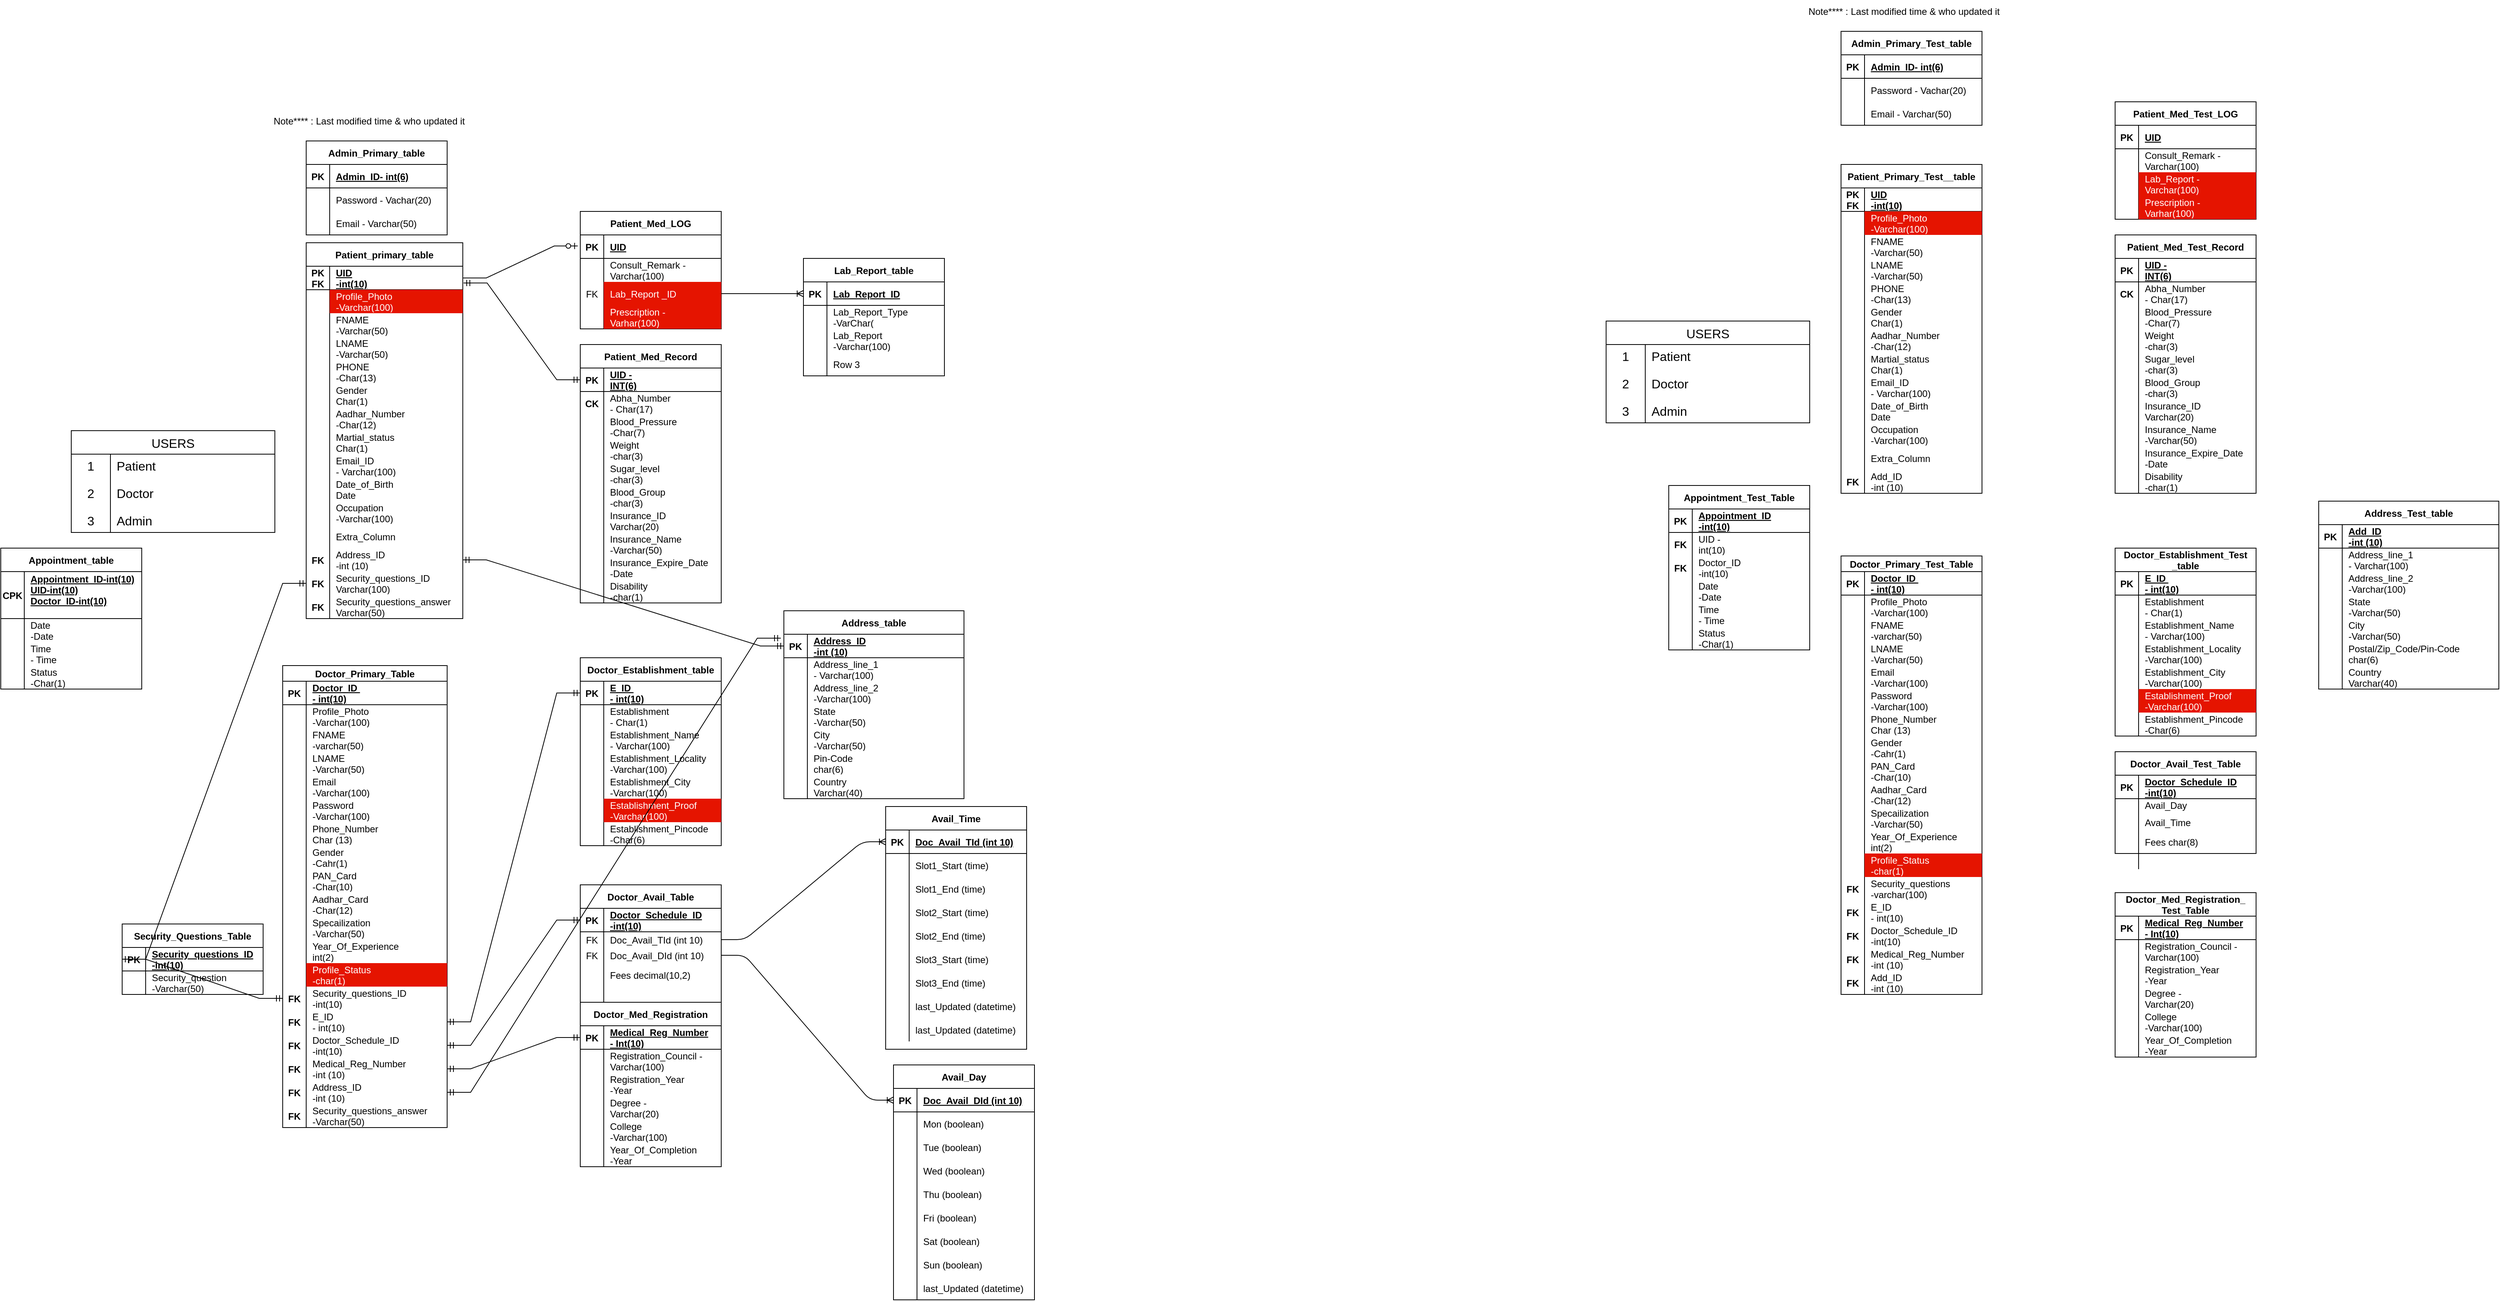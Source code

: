 <mxfile version="13.9.9" type="device"><diagram name="Page-1" id="c4acf3e9-155e-7222-9cf6-157b1a14988f"><mxGraphModel dx="1108" dy="-1690" grid="1" gridSize="10" guides="1" tooltips="1" connect="1" arrows="1" fold="1" page="1" pageScale="1" pageWidth="850" pageHeight="1100" background="none" math="0" shadow="0"><root><mxCell id="0"/><mxCell id="1" parent="0"/><mxCell id="0uEsyKKopM0ZwBXPNI5d-97" value="USERS" style="shape=table;startSize=30;container=1;collapsible=0;childLayout=tableLayout;fixedRows=1;rowLines=0;fontStyle=0;strokeColor=default;fontSize=16;" parent="1" vertex="1"><mxGeometry x="360" y="3830" width="260" height="130" as="geometry"/></mxCell><mxCell id="0uEsyKKopM0ZwBXPNI5d-98" value="" style="shape=tableRow;horizontal=0;startSize=0;swimlaneHead=0;swimlaneBody=0;top=0;left=0;bottom=0;right=0;collapsible=0;dropTarget=0;fillColor=none;points=[[0,0.5],[1,0.5]];portConstraint=eastwest;strokeColor=inherit;fontSize=16;" parent="0uEsyKKopM0ZwBXPNI5d-97" vertex="1"><mxGeometry y="30" width="260" height="30" as="geometry"/></mxCell><mxCell id="0uEsyKKopM0ZwBXPNI5d-99" value="1" style="shape=partialRectangle;html=1;whiteSpace=wrap;connectable=0;fillColor=none;top=0;left=0;bottom=0;right=0;overflow=hidden;pointerEvents=1;strokeColor=inherit;fontSize=16;" parent="0uEsyKKopM0ZwBXPNI5d-98" vertex="1"><mxGeometry width="50" height="30" as="geometry"><mxRectangle width="50" height="30" as="alternateBounds"/></mxGeometry></mxCell><mxCell id="0uEsyKKopM0ZwBXPNI5d-100" value="Patient" style="shape=partialRectangle;html=1;whiteSpace=wrap;connectable=0;fillColor=none;top=0;left=0;bottom=0;right=0;align=left;spacingLeft=6;overflow=hidden;strokeColor=inherit;fontSize=16;" parent="0uEsyKKopM0ZwBXPNI5d-98" vertex="1"><mxGeometry x="50" width="210" height="30" as="geometry"><mxRectangle width="210" height="30" as="alternateBounds"/></mxGeometry></mxCell><mxCell id="0uEsyKKopM0ZwBXPNI5d-101" value="" style="shape=tableRow;horizontal=0;startSize=0;swimlaneHead=0;swimlaneBody=0;top=0;left=0;bottom=0;right=0;collapsible=0;dropTarget=0;fillColor=none;points=[[0,0.5],[1,0.5]];portConstraint=eastwest;strokeColor=inherit;fontSize=16;" parent="0uEsyKKopM0ZwBXPNI5d-97" vertex="1"><mxGeometry y="60" width="260" height="40" as="geometry"/></mxCell><mxCell id="0uEsyKKopM0ZwBXPNI5d-102" value="2" style="shape=partialRectangle;html=1;whiteSpace=wrap;connectable=0;fillColor=none;top=0;left=0;bottom=0;right=0;overflow=hidden;strokeColor=inherit;fontSize=16;" parent="0uEsyKKopM0ZwBXPNI5d-101" vertex="1"><mxGeometry width="50" height="40" as="geometry"><mxRectangle width="50" height="40" as="alternateBounds"/></mxGeometry></mxCell><mxCell id="0uEsyKKopM0ZwBXPNI5d-103" value="Doctor" style="shape=partialRectangle;html=1;whiteSpace=wrap;connectable=0;fillColor=none;top=0;left=0;bottom=0;right=0;align=left;spacingLeft=6;overflow=hidden;strokeColor=inherit;fontSize=16;" parent="0uEsyKKopM0ZwBXPNI5d-101" vertex="1"><mxGeometry x="50" width="210" height="40" as="geometry"><mxRectangle width="210" height="40" as="alternateBounds"/></mxGeometry></mxCell><mxCell id="0uEsyKKopM0ZwBXPNI5d-104" value="" style="shape=tableRow;horizontal=0;startSize=0;swimlaneHead=0;swimlaneBody=0;top=0;left=0;bottom=0;right=0;collapsible=0;dropTarget=0;fillColor=none;points=[[0,0.5],[1,0.5]];portConstraint=eastwest;strokeColor=inherit;fontSize=16;" parent="0uEsyKKopM0ZwBXPNI5d-97" vertex="1"><mxGeometry y="100" width="260" height="30" as="geometry"/></mxCell><mxCell id="0uEsyKKopM0ZwBXPNI5d-105" value="3" style="shape=partialRectangle;html=1;whiteSpace=wrap;connectable=0;fillColor=none;top=0;left=0;bottom=0;right=0;overflow=hidden;strokeColor=inherit;fontSize=16;" parent="0uEsyKKopM0ZwBXPNI5d-104" vertex="1"><mxGeometry width="50" height="30" as="geometry"><mxRectangle width="50" height="30" as="alternateBounds"/></mxGeometry></mxCell><mxCell id="0uEsyKKopM0ZwBXPNI5d-106" value="Admin" style="shape=partialRectangle;html=1;whiteSpace=wrap;connectable=0;fillColor=none;top=0;left=0;bottom=0;right=0;align=left;spacingLeft=6;overflow=hidden;strokeColor=inherit;fontSize=16;" parent="0uEsyKKopM0ZwBXPNI5d-104" vertex="1"><mxGeometry x="50" width="210" height="30" as="geometry"><mxRectangle width="210" height="30" as="alternateBounds"/></mxGeometry></mxCell><mxCell id="0uEsyKKopM0ZwBXPNI5d-107" value="Patient_primary_table" style="shape=table;startSize=30;container=1;collapsible=1;childLayout=tableLayout;fixedRows=1;rowLines=0;fontStyle=1;align=center;resizeLast=1;" parent="1" vertex="1"><mxGeometry x="660" y="3590" width="200" height="480" as="geometry"/></mxCell><mxCell id="0uEsyKKopM0ZwBXPNI5d-108" value="" style="shape=tableRow;horizontal=0;startSize=0;swimlaneHead=0;swimlaneBody=0;fillColor=none;collapsible=0;dropTarget=0;points=[[0,0.5],[1,0.5]];portConstraint=eastwest;top=0;left=0;right=0;bottom=1;" parent="0uEsyKKopM0ZwBXPNI5d-107" vertex="1"><mxGeometry y="30" width="200" height="30" as="geometry"/></mxCell><mxCell id="0uEsyKKopM0ZwBXPNI5d-109" value="PK&#10;FK" style="shape=partialRectangle;connectable=0;fillColor=none;top=0;left=0;bottom=0;right=0;fontStyle=1;overflow=hidden;" parent="0uEsyKKopM0ZwBXPNI5d-108" vertex="1"><mxGeometry width="30" height="30" as="geometry"><mxRectangle width="30" height="30" as="alternateBounds"/></mxGeometry></mxCell><mxCell id="0uEsyKKopM0ZwBXPNI5d-110" value="UID&#10;-int(10)" style="shape=partialRectangle;connectable=0;fillColor=none;top=0;left=0;bottom=0;right=0;align=left;spacingLeft=6;fontStyle=5;overflow=hidden;" parent="0uEsyKKopM0ZwBXPNI5d-108" vertex="1"><mxGeometry x="30" width="170" height="30" as="geometry"><mxRectangle width="170" height="30" as="alternateBounds"/></mxGeometry></mxCell><mxCell id="0uEsyKKopM0ZwBXPNI5d-111" value="" style="shape=tableRow;horizontal=0;startSize=0;swimlaneHead=0;swimlaneBody=0;fillColor=none;collapsible=0;dropTarget=0;points=[[0,0.5],[1,0.5]];portConstraint=eastwest;top=0;left=0;right=0;bottom=0;" parent="0uEsyKKopM0ZwBXPNI5d-107" vertex="1"><mxGeometry y="60" width="200" height="30" as="geometry"/></mxCell><mxCell id="0uEsyKKopM0ZwBXPNI5d-112" value="" style="shape=partialRectangle;connectable=0;fillColor=none;top=0;left=0;bottom=0;right=0;editable=1;overflow=hidden;" parent="0uEsyKKopM0ZwBXPNI5d-111" vertex="1"><mxGeometry width="30" height="30" as="geometry"><mxRectangle width="30" height="30" as="alternateBounds"/></mxGeometry></mxCell><mxCell id="0uEsyKKopM0ZwBXPNI5d-113" value="Profile_Photo&#10;-Varchar(100)" style="shape=partialRectangle;connectable=0;fillColor=#e51400;top=0;left=0;bottom=0;right=0;align=left;spacingLeft=6;overflow=hidden;strokeColor=#B20000;fontColor=#ffffff;" parent="0uEsyKKopM0ZwBXPNI5d-111" vertex="1"><mxGeometry x="30" width="170" height="30" as="geometry"><mxRectangle width="170" height="30" as="alternateBounds"/></mxGeometry></mxCell><mxCell id="0uEsyKKopM0ZwBXPNI5d-114" value="" style="shape=tableRow;horizontal=0;startSize=0;swimlaneHead=0;swimlaneBody=0;fillColor=none;collapsible=0;dropTarget=0;points=[[0,0.5],[1,0.5]];portConstraint=eastwest;top=0;left=0;right=0;bottom=0;" parent="0uEsyKKopM0ZwBXPNI5d-107" vertex="1"><mxGeometry y="90" width="200" height="30" as="geometry"/></mxCell><mxCell id="0uEsyKKopM0ZwBXPNI5d-115" value="" style="shape=partialRectangle;connectable=0;fillColor=none;top=0;left=0;bottom=0;right=0;editable=1;overflow=hidden;" parent="0uEsyKKopM0ZwBXPNI5d-114" vertex="1"><mxGeometry width="30" height="30" as="geometry"><mxRectangle width="30" height="30" as="alternateBounds"/></mxGeometry></mxCell><mxCell id="0uEsyKKopM0ZwBXPNI5d-116" value="FNAME&#10;-Varchar(50)" style="shape=partialRectangle;connectable=0;fillColor=none;top=0;left=0;bottom=0;right=0;align=left;spacingLeft=6;overflow=hidden;" parent="0uEsyKKopM0ZwBXPNI5d-114" vertex="1"><mxGeometry x="30" width="170" height="30" as="geometry"><mxRectangle width="170" height="30" as="alternateBounds"/></mxGeometry></mxCell><mxCell id="0uEsyKKopM0ZwBXPNI5d-117" value="" style="shape=tableRow;horizontal=0;startSize=0;swimlaneHead=0;swimlaneBody=0;fillColor=none;collapsible=0;dropTarget=0;points=[[0,0.5],[1,0.5]];portConstraint=eastwest;top=0;left=0;right=0;bottom=0;" parent="0uEsyKKopM0ZwBXPNI5d-107" vertex="1"><mxGeometry y="120" width="200" height="30" as="geometry"/></mxCell><mxCell id="0uEsyKKopM0ZwBXPNI5d-118" value="" style="shape=partialRectangle;connectable=0;fillColor=none;top=0;left=0;bottom=0;right=0;editable=1;overflow=hidden;" parent="0uEsyKKopM0ZwBXPNI5d-117" vertex="1"><mxGeometry width="30" height="30" as="geometry"><mxRectangle width="30" height="30" as="alternateBounds"/></mxGeometry></mxCell><mxCell id="0uEsyKKopM0ZwBXPNI5d-119" value="LNAME&#10;-Varchar(50)" style="shape=partialRectangle;connectable=0;fillColor=none;top=0;left=0;bottom=0;right=0;align=left;spacingLeft=6;overflow=hidden;" parent="0uEsyKKopM0ZwBXPNI5d-117" vertex="1"><mxGeometry x="30" width="170" height="30" as="geometry"><mxRectangle width="170" height="30" as="alternateBounds"/></mxGeometry></mxCell><mxCell id="0uEsyKKopM0ZwBXPNI5d-120" value="" style="shape=tableRow;horizontal=0;startSize=0;swimlaneHead=0;swimlaneBody=0;fillColor=none;collapsible=0;dropTarget=0;points=[[0,0.5],[1,0.5]];portConstraint=eastwest;top=0;left=0;right=0;bottom=0;" parent="0uEsyKKopM0ZwBXPNI5d-107" vertex="1"><mxGeometry y="150" width="200" height="30" as="geometry"/></mxCell><mxCell id="0uEsyKKopM0ZwBXPNI5d-121" value="" style="shape=partialRectangle;connectable=0;fillColor=none;top=0;left=0;bottom=0;right=0;editable=1;overflow=hidden;" parent="0uEsyKKopM0ZwBXPNI5d-120" vertex="1"><mxGeometry width="30" height="30" as="geometry"><mxRectangle width="30" height="30" as="alternateBounds"/></mxGeometry></mxCell><mxCell id="0uEsyKKopM0ZwBXPNI5d-122" value="PHONE&#10;-Char(13)" style="shape=partialRectangle;connectable=0;fillColor=none;top=0;left=0;bottom=0;right=0;align=left;spacingLeft=6;overflow=hidden;" parent="0uEsyKKopM0ZwBXPNI5d-120" vertex="1"><mxGeometry x="30" width="170" height="30" as="geometry"><mxRectangle width="170" height="30" as="alternateBounds"/></mxGeometry></mxCell><mxCell id="0uEsyKKopM0ZwBXPNI5d-123" value="" style="shape=tableRow;horizontal=0;startSize=0;swimlaneHead=0;swimlaneBody=0;fillColor=none;collapsible=0;dropTarget=0;points=[[0,0.5],[1,0.5]];portConstraint=eastwest;top=0;left=0;right=0;bottom=0;" parent="0uEsyKKopM0ZwBXPNI5d-107" vertex="1"><mxGeometry y="180" width="200" height="30" as="geometry"/></mxCell><mxCell id="0uEsyKKopM0ZwBXPNI5d-124" value="" style="shape=partialRectangle;connectable=0;fillColor=none;top=0;left=0;bottom=0;right=0;editable=1;overflow=hidden;" parent="0uEsyKKopM0ZwBXPNI5d-123" vertex="1"><mxGeometry width="30" height="30" as="geometry"><mxRectangle width="30" height="30" as="alternateBounds"/></mxGeometry></mxCell><mxCell id="0uEsyKKopM0ZwBXPNI5d-125" value="Gender&#10;Char(1)" style="shape=partialRectangle;connectable=0;fillColor=none;top=0;left=0;bottom=0;right=0;align=left;spacingLeft=6;overflow=hidden;" parent="0uEsyKKopM0ZwBXPNI5d-123" vertex="1"><mxGeometry x="30" width="170" height="30" as="geometry"><mxRectangle width="170" height="30" as="alternateBounds"/></mxGeometry></mxCell><mxCell id="0uEsyKKopM0ZwBXPNI5d-126" value="" style="shape=tableRow;horizontal=0;startSize=0;swimlaneHead=0;swimlaneBody=0;fillColor=none;collapsible=0;dropTarget=0;points=[[0,0.5],[1,0.5]];portConstraint=eastwest;top=0;left=0;right=0;bottom=0;" parent="0uEsyKKopM0ZwBXPNI5d-107" vertex="1"><mxGeometry y="210" width="200" height="30" as="geometry"/></mxCell><mxCell id="0uEsyKKopM0ZwBXPNI5d-127" value="" style="shape=partialRectangle;connectable=0;fillColor=none;top=0;left=0;bottom=0;right=0;editable=1;overflow=hidden;" parent="0uEsyKKopM0ZwBXPNI5d-126" vertex="1"><mxGeometry width="30" height="30" as="geometry"><mxRectangle width="30" height="30" as="alternateBounds"/></mxGeometry></mxCell><mxCell id="0uEsyKKopM0ZwBXPNI5d-128" value="Aadhar_Number&#10;-Char(12)" style="shape=partialRectangle;connectable=0;fillColor=none;top=0;left=0;bottom=0;right=0;align=left;spacingLeft=6;overflow=hidden;" parent="0uEsyKKopM0ZwBXPNI5d-126" vertex="1"><mxGeometry x="30" width="170" height="30" as="geometry"><mxRectangle width="170" height="30" as="alternateBounds"/></mxGeometry></mxCell><mxCell id="0uEsyKKopM0ZwBXPNI5d-129" value="" style="shape=tableRow;horizontal=0;startSize=0;swimlaneHead=0;swimlaneBody=0;fillColor=none;collapsible=0;dropTarget=0;points=[[0,0.5],[1,0.5]];portConstraint=eastwest;top=0;left=0;right=0;bottom=0;" parent="0uEsyKKopM0ZwBXPNI5d-107" vertex="1"><mxGeometry y="240" width="200" height="30" as="geometry"/></mxCell><mxCell id="0uEsyKKopM0ZwBXPNI5d-130" value="" style="shape=partialRectangle;connectable=0;fillColor=none;top=0;left=0;bottom=0;right=0;editable=1;overflow=hidden;" parent="0uEsyKKopM0ZwBXPNI5d-129" vertex="1"><mxGeometry width="30" height="30" as="geometry"><mxRectangle width="30" height="30" as="alternateBounds"/></mxGeometry></mxCell><mxCell id="0uEsyKKopM0ZwBXPNI5d-131" value="Martial_status&#10;Char(1)" style="shape=partialRectangle;connectable=0;fillColor=none;top=0;left=0;bottom=0;right=0;align=left;spacingLeft=6;overflow=hidden;" parent="0uEsyKKopM0ZwBXPNI5d-129" vertex="1"><mxGeometry x="30" width="170" height="30" as="geometry"><mxRectangle width="170" height="30" as="alternateBounds"/></mxGeometry></mxCell><mxCell id="0uEsyKKopM0ZwBXPNI5d-132" value="" style="shape=tableRow;horizontal=0;startSize=0;swimlaneHead=0;swimlaneBody=0;fillColor=none;collapsible=0;dropTarget=0;points=[[0,0.5],[1,0.5]];portConstraint=eastwest;top=0;left=0;right=0;bottom=0;" parent="0uEsyKKopM0ZwBXPNI5d-107" vertex="1"><mxGeometry y="270" width="200" height="30" as="geometry"/></mxCell><mxCell id="0uEsyKKopM0ZwBXPNI5d-133" value="" style="shape=partialRectangle;connectable=0;fillColor=none;top=0;left=0;bottom=0;right=0;editable=1;overflow=hidden;" parent="0uEsyKKopM0ZwBXPNI5d-132" vertex="1"><mxGeometry width="30" height="30" as="geometry"><mxRectangle width="30" height="30" as="alternateBounds"/></mxGeometry></mxCell><mxCell id="0uEsyKKopM0ZwBXPNI5d-134" value="Email_ID&#10;- Varchar(100)" style="shape=partialRectangle;connectable=0;fillColor=none;top=0;left=0;bottom=0;right=0;align=left;spacingLeft=6;overflow=hidden;" parent="0uEsyKKopM0ZwBXPNI5d-132" vertex="1"><mxGeometry x="30" width="170" height="30" as="geometry"><mxRectangle width="170" height="30" as="alternateBounds"/></mxGeometry></mxCell><mxCell id="0uEsyKKopM0ZwBXPNI5d-135" value="" style="shape=tableRow;horizontal=0;startSize=0;swimlaneHead=0;swimlaneBody=0;fillColor=none;collapsible=0;dropTarget=0;points=[[0,0.5],[1,0.5]];portConstraint=eastwest;top=0;left=0;right=0;bottom=0;" parent="0uEsyKKopM0ZwBXPNI5d-107" vertex="1"><mxGeometry y="300" width="200" height="30" as="geometry"/></mxCell><mxCell id="0uEsyKKopM0ZwBXPNI5d-136" value="" style="shape=partialRectangle;connectable=0;fillColor=none;top=0;left=0;bottom=0;right=0;editable=1;overflow=hidden;" parent="0uEsyKKopM0ZwBXPNI5d-135" vertex="1"><mxGeometry width="30" height="30" as="geometry"><mxRectangle width="30" height="30" as="alternateBounds"/></mxGeometry></mxCell><mxCell id="0uEsyKKopM0ZwBXPNI5d-137" value="Date_of_Birth&#10;Date" style="shape=partialRectangle;connectable=0;fillColor=none;top=0;left=0;bottom=0;right=0;align=left;spacingLeft=6;overflow=hidden;" parent="0uEsyKKopM0ZwBXPNI5d-135" vertex="1"><mxGeometry x="30" width="170" height="30" as="geometry"><mxRectangle width="170" height="30" as="alternateBounds"/></mxGeometry></mxCell><mxCell id="0uEsyKKopM0ZwBXPNI5d-138" value="" style="shape=tableRow;horizontal=0;startSize=0;swimlaneHead=0;swimlaneBody=0;fillColor=none;collapsible=0;dropTarget=0;points=[[0,0.5],[1,0.5]];portConstraint=eastwest;top=0;left=0;right=0;bottom=0;" parent="0uEsyKKopM0ZwBXPNI5d-107" vertex="1"><mxGeometry y="330" width="200" height="30" as="geometry"/></mxCell><mxCell id="0uEsyKKopM0ZwBXPNI5d-139" value="" style="shape=partialRectangle;connectable=0;fillColor=none;top=0;left=0;bottom=0;right=0;editable=1;overflow=hidden;" parent="0uEsyKKopM0ZwBXPNI5d-138" vertex="1"><mxGeometry width="30" height="30" as="geometry"><mxRectangle width="30" height="30" as="alternateBounds"/></mxGeometry></mxCell><mxCell id="0uEsyKKopM0ZwBXPNI5d-140" value="Occupation&#10;-Varchar(100)" style="shape=partialRectangle;connectable=0;fillColor=none;top=0;left=0;bottom=0;right=0;align=left;spacingLeft=6;overflow=hidden;" parent="0uEsyKKopM0ZwBXPNI5d-138" vertex="1"><mxGeometry x="30" width="170" height="30" as="geometry"><mxRectangle width="170" height="30" as="alternateBounds"/></mxGeometry></mxCell><mxCell id="0uEsyKKopM0ZwBXPNI5d-141" value="" style="shape=tableRow;horizontal=0;startSize=0;swimlaneHead=0;swimlaneBody=0;fillColor=none;collapsible=0;dropTarget=0;points=[[0,0.5],[1,0.5]];portConstraint=eastwest;top=0;left=0;right=0;bottom=0;" parent="0uEsyKKopM0ZwBXPNI5d-107" vertex="1"><mxGeometry y="360" width="200" height="30" as="geometry"/></mxCell><mxCell id="0uEsyKKopM0ZwBXPNI5d-142" value="" style="shape=partialRectangle;connectable=0;fillColor=none;top=0;left=0;bottom=0;right=0;editable=1;overflow=hidden;" parent="0uEsyKKopM0ZwBXPNI5d-141" vertex="1"><mxGeometry width="30" height="30" as="geometry"><mxRectangle width="30" height="30" as="alternateBounds"/></mxGeometry></mxCell><mxCell id="0uEsyKKopM0ZwBXPNI5d-143" value="Extra_Column" style="shape=partialRectangle;connectable=0;fillColor=none;top=0;left=0;bottom=0;right=0;align=left;spacingLeft=6;overflow=hidden;" parent="0uEsyKKopM0ZwBXPNI5d-141" vertex="1"><mxGeometry x="30" width="170" height="30" as="geometry"><mxRectangle width="170" height="30" as="alternateBounds"/></mxGeometry></mxCell><mxCell id="0uEsyKKopM0ZwBXPNI5d-144" value="" style="shape=tableRow;horizontal=0;startSize=0;swimlaneHead=0;swimlaneBody=0;fillColor=none;collapsible=0;dropTarget=0;points=[[0,0.5],[1,0.5]];portConstraint=eastwest;top=0;left=0;right=0;bottom=0;" parent="0uEsyKKopM0ZwBXPNI5d-107" vertex="1"><mxGeometry y="390" width="200" height="30" as="geometry"/></mxCell><mxCell id="0uEsyKKopM0ZwBXPNI5d-145" value="FK" style="shape=partialRectangle;connectable=0;fillColor=none;top=0;left=0;bottom=0;right=0;editable=1;overflow=hidden;fontStyle=1" parent="0uEsyKKopM0ZwBXPNI5d-144" vertex="1"><mxGeometry width="30" height="30" as="geometry"><mxRectangle width="30" height="30" as="alternateBounds"/></mxGeometry></mxCell><mxCell id="0uEsyKKopM0ZwBXPNI5d-146" value="Address_ID&#10;-int (10)" style="shape=partialRectangle;connectable=0;fillColor=none;top=0;left=0;bottom=0;right=0;align=left;spacingLeft=6;overflow=hidden;" parent="0uEsyKKopM0ZwBXPNI5d-144" vertex="1"><mxGeometry x="30" width="170" height="30" as="geometry"><mxRectangle width="170" height="30" as="alternateBounds"/></mxGeometry></mxCell><mxCell id="BsUUIobNhglbbdE7VLP_-14" value="" style="shape=tableRow;horizontal=0;startSize=0;swimlaneHead=0;swimlaneBody=0;fillColor=none;collapsible=0;dropTarget=0;points=[[0,0.5],[1,0.5]];portConstraint=eastwest;top=0;left=0;right=0;bottom=0;" parent="0uEsyKKopM0ZwBXPNI5d-107" vertex="1"><mxGeometry y="420" width="200" height="30" as="geometry"/></mxCell><mxCell id="BsUUIobNhglbbdE7VLP_-15" value="FK" style="shape=partialRectangle;connectable=0;fillColor=none;top=0;left=0;bottom=0;right=0;editable=1;overflow=hidden;fontStyle=1" parent="BsUUIobNhglbbdE7VLP_-14" vertex="1"><mxGeometry width="30" height="30" as="geometry"><mxRectangle width="30" height="30" as="alternateBounds"/></mxGeometry></mxCell><mxCell id="BsUUIobNhglbbdE7VLP_-16" value="Security_questions_ID&#10;Varchar(100)" style="shape=partialRectangle;connectable=0;fillColor=none;top=0;left=0;bottom=0;right=0;align=left;spacingLeft=6;overflow=hidden;" parent="BsUUIobNhglbbdE7VLP_-14" vertex="1"><mxGeometry x="30" width="170" height="30" as="geometry"><mxRectangle width="170" height="30" as="alternateBounds"/></mxGeometry></mxCell><mxCell id="BsUUIobNhglbbdE7VLP_-25" value="" style="shape=tableRow;horizontal=0;startSize=0;swimlaneHead=0;swimlaneBody=0;fillColor=none;collapsible=0;dropTarget=0;points=[[0,0.5],[1,0.5]];portConstraint=eastwest;top=0;left=0;right=0;bottom=0;" parent="0uEsyKKopM0ZwBXPNI5d-107" vertex="1"><mxGeometry y="450" width="200" height="30" as="geometry"/></mxCell><mxCell id="BsUUIobNhglbbdE7VLP_-26" value="FK" style="shape=partialRectangle;connectable=0;fillColor=none;top=0;left=0;bottom=0;right=0;editable=1;overflow=hidden;fontStyle=1" parent="BsUUIobNhglbbdE7VLP_-25" vertex="1"><mxGeometry width="30" height="30" as="geometry"><mxRectangle width="30" height="30" as="alternateBounds"/></mxGeometry></mxCell><mxCell id="BsUUIobNhglbbdE7VLP_-27" value="Security_questions_answer&#10;Varchar(50)" style="shape=partialRectangle;connectable=0;fillColor=none;top=0;left=0;bottom=0;right=0;align=left;spacingLeft=6;overflow=hidden;" parent="BsUUIobNhglbbdE7VLP_-25" vertex="1"><mxGeometry x="30" width="170" height="30" as="geometry"><mxRectangle width="170" height="30" as="alternateBounds"/></mxGeometry></mxCell><mxCell id="0uEsyKKopM0ZwBXPNI5d-147" style="edgeStyle=orthogonalEdgeStyle;rounded=0;orthogonalLoop=1;jettySize=auto;html=1;entryX=0;entryY=0.5;entryDx=0;entryDy=0;" parent="1" edge="1"><mxGeometry relative="1" as="geometry"><mxPoint x="570" y="3735.04" as="sourcePoint"/><mxPoint x="570" y="3735" as="targetPoint"/></mxGeometry></mxCell><mxCell id="0uEsyKKopM0ZwBXPNI5d-148" value="Doctor_Primary_Table" style="shape=table;startSize=20;container=1;collapsible=1;childLayout=tableLayout;fixedRows=1;rowLines=0;fontStyle=1;align=center;resizeLast=1;" parent="1" vertex="1"><mxGeometry x="630" y="4130" width="210" height="590" as="geometry"/></mxCell><mxCell id="0uEsyKKopM0ZwBXPNI5d-149" value="" style="shape=tableRow;horizontal=0;startSize=0;swimlaneHead=0;swimlaneBody=0;fillColor=none;collapsible=0;dropTarget=0;points=[[0,0.5],[1,0.5]];portConstraint=eastwest;top=0;left=0;right=0;bottom=1;" parent="0uEsyKKopM0ZwBXPNI5d-148" vertex="1"><mxGeometry y="20" width="210" height="30" as="geometry"/></mxCell><mxCell id="0uEsyKKopM0ZwBXPNI5d-150" value="PK" style="shape=partialRectangle;connectable=0;fillColor=none;top=0;left=0;bottom=0;right=0;fontStyle=1;overflow=hidden;" parent="0uEsyKKopM0ZwBXPNI5d-149" vertex="1"><mxGeometry width="30" height="30" as="geometry"><mxRectangle width="30" height="30" as="alternateBounds"/></mxGeometry></mxCell><mxCell id="0uEsyKKopM0ZwBXPNI5d-151" value="Doctor_ID &#10;- int(10)" style="shape=partialRectangle;connectable=0;fillColor=none;top=0;left=0;bottom=0;right=0;align=left;spacingLeft=6;fontStyle=5;overflow=hidden;" parent="0uEsyKKopM0ZwBXPNI5d-149" vertex="1"><mxGeometry x="30" width="180" height="30" as="geometry"><mxRectangle width="180" height="30" as="alternateBounds"/></mxGeometry></mxCell><mxCell id="0uEsyKKopM0ZwBXPNI5d-152" value="" style="shape=tableRow;horizontal=0;startSize=0;swimlaneHead=0;swimlaneBody=0;fillColor=none;collapsible=0;dropTarget=0;points=[[0,0.5],[1,0.5]];portConstraint=eastwest;top=0;left=0;right=0;bottom=0;" parent="0uEsyKKopM0ZwBXPNI5d-148" vertex="1"><mxGeometry y="50" width="210" height="30" as="geometry"/></mxCell><mxCell id="0uEsyKKopM0ZwBXPNI5d-153" value="" style="shape=partialRectangle;connectable=0;fillColor=none;top=0;left=0;bottom=0;right=0;editable=1;overflow=hidden;" parent="0uEsyKKopM0ZwBXPNI5d-152" vertex="1"><mxGeometry width="30" height="30" as="geometry"><mxRectangle width="30" height="30" as="alternateBounds"/></mxGeometry></mxCell><mxCell id="0uEsyKKopM0ZwBXPNI5d-154" value="Profile_Photo&#10;-Varchar(100)" style="shape=partialRectangle;connectable=0;fillColor=none;top=0;left=0;bottom=0;right=0;align=left;spacingLeft=6;overflow=hidden;" parent="0uEsyKKopM0ZwBXPNI5d-152" vertex="1"><mxGeometry x="30" width="180" height="30" as="geometry"><mxRectangle width="180" height="30" as="alternateBounds"/></mxGeometry></mxCell><mxCell id="0uEsyKKopM0ZwBXPNI5d-155" value="" style="shape=tableRow;horizontal=0;startSize=0;swimlaneHead=0;swimlaneBody=0;fillColor=none;collapsible=0;dropTarget=0;points=[[0,0.5],[1,0.5]];portConstraint=eastwest;top=0;left=0;right=0;bottom=0;" parent="0uEsyKKopM0ZwBXPNI5d-148" vertex="1"><mxGeometry y="80" width="210" height="30" as="geometry"/></mxCell><mxCell id="0uEsyKKopM0ZwBXPNI5d-156" value="" style="shape=partialRectangle;connectable=0;fillColor=none;top=0;left=0;bottom=0;right=0;editable=1;overflow=hidden;" parent="0uEsyKKopM0ZwBXPNI5d-155" vertex="1"><mxGeometry width="30" height="30" as="geometry"><mxRectangle width="30" height="30" as="alternateBounds"/></mxGeometry></mxCell><mxCell id="0uEsyKKopM0ZwBXPNI5d-157" value="FNAME&#10;-varchar(50)" style="shape=partialRectangle;connectable=0;fillColor=none;top=0;left=0;bottom=0;right=0;align=left;spacingLeft=6;overflow=hidden;" parent="0uEsyKKopM0ZwBXPNI5d-155" vertex="1"><mxGeometry x="30" width="180" height="30" as="geometry"><mxRectangle width="180" height="30" as="alternateBounds"/></mxGeometry></mxCell><mxCell id="0uEsyKKopM0ZwBXPNI5d-158" value="" style="shape=tableRow;horizontal=0;startSize=0;swimlaneHead=0;swimlaneBody=0;fillColor=none;collapsible=0;dropTarget=0;points=[[0,0.5],[1,0.5]];portConstraint=eastwest;top=0;left=0;right=0;bottom=0;" parent="0uEsyKKopM0ZwBXPNI5d-148" vertex="1"><mxGeometry y="110" width="210" height="30" as="geometry"/></mxCell><mxCell id="0uEsyKKopM0ZwBXPNI5d-159" value="" style="shape=partialRectangle;connectable=0;fillColor=none;top=0;left=0;bottom=0;right=0;editable=1;overflow=hidden;" parent="0uEsyKKopM0ZwBXPNI5d-158" vertex="1"><mxGeometry width="30" height="30" as="geometry"><mxRectangle width="30" height="30" as="alternateBounds"/></mxGeometry></mxCell><mxCell id="0uEsyKKopM0ZwBXPNI5d-160" value="LNAME&#10;-Varchar(50)" style="shape=partialRectangle;connectable=0;fillColor=none;top=0;left=0;bottom=0;right=0;align=left;spacingLeft=6;overflow=hidden;" parent="0uEsyKKopM0ZwBXPNI5d-158" vertex="1"><mxGeometry x="30" width="180" height="30" as="geometry"><mxRectangle width="180" height="30" as="alternateBounds"/></mxGeometry></mxCell><mxCell id="0uEsyKKopM0ZwBXPNI5d-161" value="" style="shape=tableRow;horizontal=0;startSize=0;swimlaneHead=0;swimlaneBody=0;fillColor=none;collapsible=0;dropTarget=0;points=[[0,0.5],[1,0.5]];portConstraint=eastwest;top=0;left=0;right=0;bottom=0;" parent="0uEsyKKopM0ZwBXPNI5d-148" vertex="1"><mxGeometry y="140" width="210" height="30" as="geometry"/></mxCell><mxCell id="0uEsyKKopM0ZwBXPNI5d-162" value="" style="shape=partialRectangle;connectable=0;fillColor=none;top=0;left=0;bottom=0;right=0;editable=1;overflow=hidden;" parent="0uEsyKKopM0ZwBXPNI5d-161" vertex="1"><mxGeometry width="30" height="30" as="geometry"><mxRectangle width="30" height="30" as="alternateBounds"/></mxGeometry></mxCell><mxCell id="0uEsyKKopM0ZwBXPNI5d-163" value="Email&#10;-Varchar(100)" style="shape=partialRectangle;connectable=0;fillColor=none;top=0;left=0;bottom=0;right=0;align=left;spacingLeft=6;overflow=hidden;" parent="0uEsyKKopM0ZwBXPNI5d-161" vertex="1"><mxGeometry x="30" width="180" height="30" as="geometry"><mxRectangle width="180" height="30" as="alternateBounds"/></mxGeometry></mxCell><mxCell id="0uEsyKKopM0ZwBXPNI5d-164" value="" style="shape=tableRow;horizontal=0;startSize=0;swimlaneHead=0;swimlaneBody=0;fillColor=none;collapsible=0;dropTarget=0;points=[[0,0.5],[1,0.5]];portConstraint=eastwest;top=0;left=0;right=0;bottom=0;" parent="0uEsyKKopM0ZwBXPNI5d-148" vertex="1"><mxGeometry y="170" width="210" height="30" as="geometry"/></mxCell><mxCell id="0uEsyKKopM0ZwBXPNI5d-165" value="" style="shape=partialRectangle;connectable=0;fillColor=none;top=0;left=0;bottom=0;right=0;editable=1;overflow=hidden;" parent="0uEsyKKopM0ZwBXPNI5d-164" vertex="1"><mxGeometry width="30" height="30" as="geometry"><mxRectangle width="30" height="30" as="alternateBounds"/></mxGeometry></mxCell><mxCell id="0uEsyKKopM0ZwBXPNI5d-166" value="Password &#10;-Varchar(100)" style="shape=partialRectangle;connectable=0;fillColor=none;top=0;left=0;bottom=0;right=0;align=left;spacingLeft=6;overflow=hidden;" parent="0uEsyKKopM0ZwBXPNI5d-164" vertex="1"><mxGeometry x="30" width="180" height="30" as="geometry"><mxRectangle width="180" height="30" as="alternateBounds"/></mxGeometry></mxCell><mxCell id="0uEsyKKopM0ZwBXPNI5d-167" value="" style="shape=tableRow;horizontal=0;startSize=0;swimlaneHead=0;swimlaneBody=0;fillColor=none;collapsible=0;dropTarget=0;points=[[0,0.5],[1,0.5]];portConstraint=eastwest;top=0;left=0;right=0;bottom=0;" parent="0uEsyKKopM0ZwBXPNI5d-148" vertex="1"><mxGeometry y="200" width="210" height="30" as="geometry"/></mxCell><mxCell id="0uEsyKKopM0ZwBXPNI5d-168" value="" style="shape=partialRectangle;connectable=0;fillColor=none;top=0;left=0;bottom=0;right=0;editable=1;overflow=hidden;" parent="0uEsyKKopM0ZwBXPNI5d-167" vertex="1"><mxGeometry width="30" height="30" as="geometry"><mxRectangle width="30" height="30" as="alternateBounds"/></mxGeometry></mxCell><mxCell id="0uEsyKKopM0ZwBXPNI5d-169" value="Phone_Number&#10;Char (13)" style="shape=partialRectangle;connectable=0;fillColor=none;top=0;left=0;bottom=0;right=0;align=left;spacingLeft=6;overflow=hidden;" parent="0uEsyKKopM0ZwBXPNI5d-167" vertex="1"><mxGeometry x="30" width="180" height="30" as="geometry"><mxRectangle width="180" height="30" as="alternateBounds"/></mxGeometry></mxCell><mxCell id="0uEsyKKopM0ZwBXPNI5d-170" value="" style="shape=tableRow;horizontal=0;startSize=0;swimlaneHead=0;swimlaneBody=0;fillColor=none;collapsible=0;dropTarget=0;points=[[0,0.5],[1,0.5]];portConstraint=eastwest;top=0;left=0;right=0;bottom=0;" parent="0uEsyKKopM0ZwBXPNI5d-148" vertex="1"><mxGeometry y="230" width="210" height="30" as="geometry"/></mxCell><mxCell id="0uEsyKKopM0ZwBXPNI5d-171" value="" style="shape=partialRectangle;connectable=0;fillColor=none;top=0;left=0;bottom=0;right=0;editable=1;overflow=hidden;" parent="0uEsyKKopM0ZwBXPNI5d-170" vertex="1"><mxGeometry width="30" height="30" as="geometry"><mxRectangle width="30" height="30" as="alternateBounds"/></mxGeometry></mxCell><mxCell id="0uEsyKKopM0ZwBXPNI5d-172" value="Gender&#10;-Cahr(1)" style="shape=partialRectangle;connectable=0;fillColor=none;top=0;left=0;bottom=0;right=0;align=left;spacingLeft=6;overflow=hidden;" parent="0uEsyKKopM0ZwBXPNI5d-170" vertex="1"><mxGeometry x="30" width="180" height="30" as="geometry"><mxRectangle width="180" height="30" as="alternateBounds"/></mxGeometry></mxCell><mxCell id="0uEsyKKopM0ZwBXPNI5d-173" value="" style="shape=tableRow;horizontal=0;startSize=0;swimlaneHead=0;swimlaneBody=0;fillColor=none;collapsible=0;dropTarget=0;points=[[0,0.5],[1,0.5]];portConstraint=eastwest;top=0;left=0;right=0;bottom=0;" parent="0uEsyKKopM0ZwBXPNI5d-148" vertex="1"><mxGeometry y="260" width="210" height="30" as="geometry"/></mxCell><mxCell id="0uEsyKKopM0ZwBXPNI5d-174" value="" style="shape=partialRectangle;connectable=0;fillColor=none;top=0;left=0;bottom=0;right=0;editable=1;overflow=hidden;" parent="0uEsyKKopM0ZwBXPNI5d-173" vertex="1"><mxGeometry width="30" height="30" as="geometry"><mxRectangle width="30" height="30" as="alternateBounds"/></mxGeometry></mxCell><mxCell id="0uEsyKKopM0ZwBXPNI5d-175" value="PAN_Card&#10;-Char(10)" style="shape=partialRectangle;connectable=0;fillColor=none;top=0;left=0;bottom=0;right=0;align=left;spacingLeft=6;overflow=hidden;" parent="0uEsyKKopM0ZwBXPNI5d-173" vertex="1"><mxGeometry x="30" width="180" height="30" as="geometry"><mxRectangle width="180" height="30" as="alternateBounds"/></mxGeometry></mxCell><mxCell id="0uEsyKKopM0ZwBXPNI5d-176" value="" style="shape=tableRow;horizontal=0;startSize=0;swimlaneHead=0;swimlaneBody=0;fillColor=none;collapsible=0;dropTarget=0;points=[[0,0.5],[1,0.5]];portConstraint=eastwest;top=0;left=0;right=0;bottom=0;" parent="0uEsyKKopM0ZwBXPNI5d-148" vertex="1"><mxGeometry y="290" width="210" height="30" as="geometry"/></mxCell><mxCell id="0uEsyKKopM0ZwBXPNI5d-177" value="" style="shape=partialRectangle;connectable=0;fillColor=none;top=0;left=0;bottom=0;right=0;editable=1;overflow=hidden;" parent="0uEsyKKopM0ZwBXPNI5d-176" vertex="1"><mxGeometry width="30" height="30" as="geometry"><mxRectangle width="30" height="30" as="alternateBounds"/></mxGeometry></mxCell><mxCell id="0uEsyKKopM0ZwBXPNI5d-178" value="Aadhar_Card &#10;-Char(12)" style="shape=partialRectangle;connectable=0;fillColor=none;top=0;left=0;bottom=0;right=0;align=left;spacingLeft=6;overflow=hidden;" parent="0uEsyKKopM0ZwBXPNI5d-176" vertex="1"><mxGeometry x="30" width="180" height="30" as="geometry"><mxRectangle width="180" height="30" as="alternateBounds"/></mxGeometry></mxCell><mxCell id="0uEsyKKopM0ZwBXPNI5d-179" value="" style="shape=tableRow;horizontal=0;startSize=0;swimlaneHead=0;swimlaneBody=0;fillColor=none;collapsible=0;dropTarget=0;points=[[0,0.5],[1,0.5]];portConstraint=eastwest;top=0;left=0;right=0;bottom=0;" parent="0uEsyKKopM0ZwBXPNI5d-148" vertex="1"><mxGeometry y="320" width="210" height="30" as="geometry"/></mxCell><mxCell id="0uEsyKKopM0ZwBXPNI5d-180" value="" style="shape=partialRectangle;connectable=0;fillColor=none;top=0;left=0;bottom=0;right=0;editable=1;overflow=hidden;" parent="0uEsyKKopM0ZwBXPNI5d-179" vertex="1"><mxGeometry width="30" height="30" as="geometry"><mxRectangle width="30" height="30" as="alternateBounds"/></mxGeometry></mxCell><mxCell id="0uEsyKKopM0ZwBXPNI5d-181" value="Specailization&#10;-Varchar(50)" style="shape=partialRectangle;connectable=0;fillColor=none;top=0;left=0;bottom=0;right=0;align=left;spacingLeft=6;overflow=hidden;" parent="0uEsyKKopM0ZwBXPNI5d-179" vertex="1"><mxGeometry x="30" width="180" height="30" as="geometry"><mxRectangle width="180" height="30" as="alternateBounds"/></mxGeometry></mxCell><mxCell id="0uEsyKKopM0ZwBXPNI5d-182" value="" style="shape=tableRow;horizontal=0;startSize=0;swimlaneHead=0;swimlaneBody=0;fillColor=none;collapsible=0;dropTarget=0;points=[[0,0.5],[1,0.5]];portConstraint=eastwest;top=0;left=0;right=0;bottom=0;" parent="0uEsyKKopM0ZwBXPNI5d-148" vertex="1"><mxGeometry y="350" width="210" height="30" as="geometry"/></mxCell><mxCell id="0uEsyKKopM0ZwBXPNI5d-183" value="" style="shape=partialRectangle;connectable=0;fillColor=none;top=0;left=0;bottom=0;right=0;editable=1;overflow=hidden;" parent="0uEsyKKopM0ZwBXPNI5d-182" vertex="1"><mxGeometry width="30" height="30" as="geometry"><mxRectangle width="30" height="30" as="alternateBounds"/></mxGeometry></mxCell><mxCell id="0uEsyKKopM0ZwBXPNI5d-184" value="Year_Of_Experience&#10;int(2)" style="shape=partialRectangle;connectable=0;fillColor=none;top=0;left=0;bottom=0;right=0;align=left;spacingLeft=6;overflow=hidden;" parent="0uEsyKKopM0ZwBXPNI5d-182" vertex="1"><mxGeometry x="30" width="180" height="30" as="geometry"><mxRectangle width="180" height="30" as="alternateBounds"/></mxGeometry></mxCell><mxCell id="0uEsyKKopM0ZwBXPNI5d-185" value="" style="shape=tableRow;horizontal=0;startSize=0;swimlaneHead=0;swimlaneBody=0;fillColor=none;collapsible=0;dropTarget=0;points=[[0,0.5],[1,0.5]];portConstraint=eastwest;top=0;left=0;right=0;bottom=0;" parent="0uEsyKKopM0ZwBXPNI5d-148" vertex="1"><mxGeometry y="380" width="210" height="30" as="geometry"/></mxCell><mxCell id="0uEsyKKopM0ZwBXPNI5d-186" value="" style="shape=partialRectangle;connectable=0;fillColor=none;top=0;left=0;bottom=0;right=0;editable=1;overflow=hidden;" parent="0uEsyKKopM0ZwBXPNI5d-185" vertex="1"><mxGeometry width="30" height="30" as="geometry"><mxRectangle width="30" height="30" as="alternateBounds"/></mxGeometry></mxCell><mxCell id="0uEsyKKopM0ZwBXPNI5d-187" value="Profile_Status &#10;-char(1)" style="shape=partialRectangle;connectable=0;fillColor=#e51400;top=0;left=0;bottom=0;right=0;align=left;spacingLeft=6;overflow=hidden;strokeColor=#B20000;fontColor=#ffffff;" parent="0uEsyKKopM0ZwBXPNI5d-185" vertex="1"><mxGeometry x="30" width="180" height="30" as="geometry"><mxRectangle width="180" height="30" as="alternateBounds"/></mxGeometry></mxCell><mxCell id="0uEsyKKopM0ZwBXPNI5d-188" value="" style="shape=tableRow;horizontal=0;startSize=0;swimlaneHead=0;swimlaneBody=0;fillColor=none;collapsible=0;dropTarget=0;points=[[0,0.5],[1,0.5]];portConstraint=eastwest;top=0;left=0;right=0;bottom=0;" parent="0uEsyKKopM0ZwBXPNI5d-148" vertex="1"><mxGeometry y="410" width="210" height="30" as="geometry"/></mxCell><mxCell id="0uEsyKKopM0ZwBXPNI5d-189" value="FK" style="shape=partialRectangle;connectable=0;fillColor=none;top=0;left=0;bottom=0;right=0;editable=1;overflow=hidden;fontStyle=1" parent="0uEsyKKopM0ZwBXPNI5d-188" vertex="1"><mxGeometry width="30" height="30" as="geometry"><mxRectangle width="30" height="30" as="alternateBounds"/></mxGeometry></mxCell><mxCell id="0uEsyKKopM0ZwBXPNI5d-190" value="Security_questions_ID&#10;-int(10)" style="shape=partialRectangle;connectable=0;fillColor=none;top=0;left=0;bottom=0;right=0;align=left;spacingLeft=6;overflow=hidden;" parent="0uEsyKKopM0ZwBXPNI5d-188" vertex="1"><mxGeometry x="30" width="180" height="30" as="geometry"><mxRectangle width="180" height="30" as="alternateBounds"/></mxGeometry></mxCell><mxCell id="0uEsyKKopM0ZwBXPNI5d-191" value="" style="shape=tableRow;horizontal=0;startSize=0;swimlaneHead=0;swimlaneBody=0;fillColor=none;collapsible=0;dropTarget=0;points=[[0,0.5],[1,0.5]];portConstraint=eastwest;top=0;left=0;right=0;bottom=0;" parent="0uEsyKKopM0ZwBXPNI5d-148" vertex="1"><mxGeometry y="440" width="210" height="30" as="geometry"/></mxCell><mxCell id="0uEsyKKopM0ZwBXPNI5d-192" value="FK" style="shape=partialRectangle;connectable=0;fillColor=none;top=0;left=0;bottom=0;right=0;editable=1;overflow=hidden;fontStyle=1" parent="0uEsyKKopM0ZwBXPNI5d-191" vertex="1"><mxGeometry width="30" height="30" as="geometry"><mxRectangle width="30" height="30" as="alternateBounds"/></mxGeometry></mxCell><mxCell id="0uEsyKKopM0ZwBXPNI5d-193" value="E_ID &#10;- int(10)" style="shape=partialRectangle;connectable=0;fillColor=none;top=0;left=0;bottom=0;right=0;align=left;spacingLeft=6;overflow=hidden;" parent="0uEsyKKopM0ZwBXPNI5d-191" vertex="1"><mxGeometry x="30" width="180" height="30" as="geometry"><mxRectangle width="180" height="30" as="alternateBounds"/></mxGeometry></mxCell><mxCell id="0uEsyKKopM0ZwBXPNI5d-194" value="" style="shape=tableRow;horizontal=0;startSize=0;swimlaneHead=0;swimlaneBody=0;fillColor=none;collapsible=0;dropTarget=0;points=[[0,0.5],[1,0.5]];portConstraint=eastwest;top=0;left=0;right=0;bottom=0;" parent="0uEsyKKopM0ZwBXPNI5d-148" vertex="1"><mxGeometry y="470" width="210" height="30" as="geometry"/></mxCell><mxCell id="0uEsyKKopM0ZwBXPNI5d-195" value="FK" style="shape=partialRectangle;connectable=0;fillColor=none;top=0;left=0;bottom=0;right=0;editable=1;overflow=hidden;fontStyle=1" parent="0uEsyKKopM0ZwBXPNI5d-194" vertex="1"><mxGeometry width="30" height="30" as="geometry"><mxRectangle width="30" height="30" as="alternateBounds"/></mxGeometry></mxCell><mxCell id="0uEsyKKopM0ZwBXPNI5d-196" value="Doctor_Schedule_ID&#10;-int(10)" style="shape=partialRectangle;connectable=0;fillColor=none;top=0;left=0;bottom=0;right=0;align=left;spacingLeft=6;overflow=hidden;" parent="0uEsyKKopM0ZwBXPNI5d-194" vertex="1"><mxGeometry x="30" width="180" height="30" as="geometry"><mxRectangle width="180" height="30" as="alternateBounds"/></mxGeometry></mxCell><mxCell id="0uEsyKKopM0ZwBXPNI5d-197" value="" style="shape=tableRow;horizontal=0;startSize=0;swimlaneHead=0;swimlaneBody=0;fillColor=none;collapsible=0;dropTarget=0;points=[[0,0.5],[1,0.5]];portConstraint=eastwest;top=0;left=0;right=0;bottom=0;" parent="0uEsyKKopM0ZwBXPNI5d-148" vertex="1"><mxGeometry y="500" width="210" height="30" as="geometry"/></mxCell><mxCell id="0uEsyKKopM0ZwBXPNI5d-198" value="FK" style="shape=partialRectangle;connectable=0;fillColor=none;top=0;left=0;bottom=0;right=0;editable=1;overflow=hidden;fontStyle=1" parent="0uEsyKKopM0ZwBXPNI5d-197" vertex="1"><mxGeometry width="30" height="30" as="geometry"><mxRectangle width="30" height="30" as="alternateBounds"/></mxGeometry></mxCell><mxCell id="0uEsyKKopM0ZwBXPNI5d-199" value="Medical_Reg_Number&#10;-int (10)" style="shape=partialRectangle;connectable=0;fillColor=none;top=0;left=0;bottom=0;right=0;align=left;spacingLeft=6;overflow=hidden;" parent="0uEsyKKopM0ZwBXPNI5d-197" vertex="1"><mxGeometry x="30" width="180" height="30" as="geometry"><mxRectangle width="180" height="30" as="alternateBounds"/></mxGeometry></mxCell><mxCell id="0uEsyKKopM0ZwBXPNI5d-200" value="" style="shape=tableRow;horizontal=0;startSize=0;swimlaneHead=0;swimlaneBody=0;fillColor=none;collapsible=0;dropTarget=0;points=[[0,0.5],[1,0.5]];portConstraint=eastwest;top=0;left=0;right=0;bottom=0;" parent="0uEsyKKopM0ZwBXPNI5d-148" vertex="1"><mxGeometry y="530" width="210" height="30" as="geometry"/></mxCell><mxCell id="0uEsyKKopM0ZwBXPNI5d-201" value="FK" style="shape=partialRectangle;connectable=0;fillColor=none;top=0;left=0;bottom=0;right=0;editable=1;overflow=hidden;fontStyle=1" parent="0uEsyKKopM0ZwBXPNI5d-200" vertex="1"><mxGeometry width="30" height="30" as="geometry"><mxRectangle width="30" height="30" as="alternateBounds"/></mxGeometry></mxCell><mxCell id="0uEsyKKopM0ZwBXPNI5d-202" value="Address_ID&#10;-int (10)" style="shape=partialRectangle;connectable=0;fillColor=none;top=0;left=0;bottom=0;right=0;align=left;spacingLeft=6;overflow=hidden;" parent="0uEsyKKopM0ZwBXPNI5d-200" vertex="1"><mxGeometry x="30" width="180" height="30" as="geometry"><mxRectangle width="180" height="30" as="alternateBounds"/></mxGeometry></mxCell><mxCell id="BsUUIobNhglbbdE7VLP_-17" value="" style="shape=tableRow;horizontal=0;startSize=0;swimlaneHead=0;swimlaneBody=0;fillColor=none;collapsible=0;dropTarget=0;points=[[0,0.5],[1,0.5]];portConstraint=eastwest;top=0;left=0;right=0;bottom=0;" parent="0uEsyKKopM0ZwBXPNI5d-148" vertex="1"><mxGeometry y="560" width="210" height="30" as="geometry"/></mxCell><mxCell id="BsUUIobNhglbbdE7VLP_-18" value="FK" style="shape=partialRectangle;connectable=0;fillColor=none;top=0;left=0;bottom=0;right=0;editable=1;overflow=hidden;fontStyle=1" parent="BsUUIobNhglbbdE7VLP_-17" vertex="1"><mxGeometry width="30" height="30" as="geometry"><mxRectangle width="30" height="30" as="alternateBounds"/></mxGeometry></mxCell><mxCell id="BsUUIobNhglbbdE7VLP_-19" value="Security_questions_answer&#10;-Varchar(50)" style="shape=partialRectangle;connectable=0;fillColor=none;top=0;left=0;bottom=0;right=0;align=left;spacingLeft=6;overflow=hidden;" parent="BsUUIobNhglbbdE7VLP_-17" vertex="1"><mxGeometry x="30" width="180" height="30" as="geometry"><mxRectangle width="180" height="30" as="alternateBounds"/></mxGeometry></mxCell><mxCell id="0uEsyKKopM0ZwBXPNI5d-203" value="Patient_Med_LOG" style="shape=table;startSize=30;container=1;collapsible=1;childLayout=tableLayout;fixedRows=1;rowLines=0;fontStyle=1;align=center;resizeLast=1;" parent="1" vertex="1"><mxGeometry x="1010" y="3550" width="180" height="150" as="geometry"/></mxCell><mxCell id="0uEsyKKopM0ZwBXPNI5d-204" value="" style="shape=tableRow;horizontal=0;startSize=0;swimlaneHead=0;swimlaneBody=0;fillColor=none;collapsible=0;dropTarget=0;points=[[0,0.5],[1,0.5]];portConstraint=eastwest;top=0;left=0;right=0;bottom=1;" parent="0uEsyKKopM0ZwBXPNI5d-203" vertex="1"><mxGeometry y="30" width="180" height="30" as="geometry"/></mxCell><mxCell id="0uEsyKKopM0ZwBXPNI5d-205" value="PK" style="shape=partialRectangle;connectable=0;fillColor=none;top=0;left=0;bottom=0;right=0;fontStyle=1;overflow=hidden;" parent="0uEsyKKopM0ZwBXPNI5d-204" vertex="1"><mxGeometry width="30" height="30" as="geometry"><mxRectangle width="30" height="30" as="alternateBounds"/></mxGeometry></mxCell><mxCell id="0uEsyKKopM0ZwBXPNI5d-206" value="UID" style="shape=partialRectangle;connectable=0;fillColor=none;top=0;left=0;bottom=0;right=0;align=left;spacingLeft=6;fontStyle=5;overflow=hidden;" parent="0uEsyKKopM0ZwBXPNI5d-204" vertex="1"><mxGeometry x="30" width="150" height="30" as="geometry"><mxRectangle width="150" height="30" as="alternateBounds"/></mxGeometry></mxCell><mxCell id="0uEsyKKopM0ZwBXPNI5d-207" value="" style="shape=tableRow;horizontal=0;startSize=0;swimlaneHead=0;swimlaneBody=0;fillColor=none;collapsible=0;dropTarget=0;points=[[0,0.5],[1,0.5]];portConstraint=eastwest;top=0;left=0;right=0;bottom=0;" parent="0uEsyKKopM0ZwBXPNI5d-203" vertex="1"><mxGeometry y="60" width="180" height="30" as="geometry"/></mxCell><mxCell id="0uEsyKKopM0ZwBXPNI5d-208" value="" style="shape=partialRectangle;connectable=0;fillColor=none;top=0;left=0;bottom=0;right=0;editable=1;overflow=hidden;" parent="0uEsyKKopM0ZwBXPNI5d-207" vertex="1"><mxGeometry width="30" height="30" as="geometry"><mxRectangle width="30" height="30" as="alternateBounds"/></mxGeometry></mxCell><mxCell id="0uEsyKKopM0ZwBXPNI5d-209" value="Consult_Remark - &#10;Varchar(100)&#10;" style="shape=partialRectangle;connectable=0;fillColor=none;top=0;left=0;bottom=0;right=0;align=left;spacingLeft=6;overflow=hidden;" parent="0uEsyKKopM0ZwBXPNI5d-207" vertex="1"><mxGeometry x="30" width="150" height="30" as="geometry"><mxRectangle width="150" height="30" as="alternateBounds"/></mxGeometry></mxCell><mxCell id="0uEsyKKopM0ZwBXPNI5d-210" value="" style="shape=tableRow;horizontal=0;startSize=0;swimlaneHead=0;swimlaneBody=0;fillColor=none;collapsible=0;dropTarget=0;points=[[0,0.5],[1,0.5]];portConstraint=eastwest;top=0;left=0;right=0;bottom=0;" parent="0uEsyKKopM0ZwBXPNI5d-203" vertex="1"><mxGeometry y="90" width="180" height="30" as="geometry"/></mxCell><mxCell id="0uEsyKKopM0ZwBXPNI5d-211" value="FK" style="shape=partialRectangle;connectable=0;fillColor=none;top=0;left=0;bottom=0;right=0;editable=1;overflow=hidden;" parent="0uEsyKKopM0ZwBXPNI5d-210" vertex="1"><mxGeometry width="30" height="30" as="geometry"><mxRectangle width="30" height="30" as="alternateBounds"/></mxGeometry></mxCell><mxCell id="0uEsyKKopM0ZwBXPNI5d-212" value="Lab_Report _ID" style="shape=partialRectangle;connectable=0;fillColor=#e51400;top=0;left=0;bottom=0;right=0;align=left;spacingLeft=6;overflow=hidden;strokeColor=#B20000;fontColor=#ffffff;" parent="0uEsyKKopM0ZwBXPNI5d-210" vertex="1"><mxGeometry x="30" width="150" height="30" as="geometry"><mxRectangle width="150" height="30" as="alternateBounds"/></mxGeometry></mxCell><mxCell id="0uEsyKKopM0ZwBXPNI5d-213" value="" style="shape=tableRow;horizontal=0;startSize=0;swimlaneHead=0;swimlaneBody=0;fillColor=none;collapsible=0;dropTarget=0;points=[[0,0.5],[1,0.5]];portConstraint=eastwest;top=0;left=0;right=0;bottom=0;" parent="0uEsyKKopM0ZwBXPNI5d-203" vertex="1"><mxGeometry y="120" width="180" height="30" as="geometry"/></mxCell><mxCell id="0uEsyKKopM0ZwBXPNI5d-214" value="" style="shape=partialRectangle;connectable=0;fillColor=none;top=0;left=0;bottom=0;right=0;editable=1;overflow=hidden;" parent="0uEsyKKopM0ZwBXPNI5d-213" vertex="1"><mxGeometry width="30" height="30" as="geometry"><mxRectangle width="30" height="30" as="alternateBounds"/></mxGeometry></mxCell><mxCell id="0uEsyKKopM0ZwBXPNI5d-215" value="Prescription - &#10;Varhar(100)" style="shape=partialRectangle;connectable=0;fillColor=#e51400;top=0;left=0;bottom=0;right=0;align=left;spacingLeft=6;overflow=hidden;strokeColor=#B20000;fontColor=#ffffff;" parent="0uEsyKKopM0ZwBXPNI5d-213" vertex="1"><mxGeometry x="30" width="150" height="30" as="geometry"><mxRectangle width="150" height="30" as="alternateBounds"/></mxGeometry></mxCell><mxCell id="0uEsyKKopM0ZwBXPNI5d-216" value="" style="edgeStyle=entityRelationEdgeStyle;fontSize=12;html=1;endArrow=ERzeroToOne;endFill=1;rounded=0;exitX=1;exitY=0.5;exitDx=0;exitDy=0;entryX=-0.018;entryY=0.471;entryDx=0;entryDy=0;entryPerimeter=0;" parent="1" source="0uEsyKKopM0ZwBXPNI5d-108" target="0uEsyKKopM0ZwBXPNI5d-204" edge="1"><mxGeometry width="100" height="100" relative="1" as="geometry"><mxPoint x="960" y="3700" as="sourcePoint"/><mxPoint x="1060" y="3600" as="targetPoint"/></mxGeometry></mxCell><mxCell id="0uEsyKKopM0ZwBXPNI5d-217" value="Address_table" style="shape=table;startSize=30;container=1;collapsible=1;childLayout=tableLayout;fixedRows=1;rowLines=0;fontStyle=1;align=center;resizeLast=1;" parent="1" vertex="1"><mxGeometry x="1270" y="4060" width="230" height="240" as="geometry"/></mxCell><mxCell id="0uEsyKKopM0ZwBXPNI5d-218" value="" style="shape=tableRow;horizontal=0;startSize=0;swimlaneHead=0;swimlaneBody=0;fillColor=none;collapsible=0;dropTarget=0;points=[[0,0.5],[1,0.5]];portConstraint=eastwest;top=0;left=0;right=0;bottom=1;" parent="0uEsyKKopM0ZwBXPNI5d-217" vertex="1"><mxGeometry y="30" width="230" height="30" as="geometry"/></mxCell><mxCell id="0uEsyKKopM0ZwBXPNI5d-219" value="PK" style="shape=partialRectangle;connectable=0;fillColor=none;top=0;left=0;bottom=0;right=0;fontStyle=1;overflow=hidden;" parent="0uEsyKKopM0ZwBXPNI5d-218" vertex="1"><mxGeometry width="30" height="30" as="geometry"><mxRectangle width="30" height="30" as="alternateBounds"/></mxGeometry></mxCell><mxCell id="0uEsyKKopM0ZwBXPNI5d-220" value="Address_ID&#10;-int (10)" style="shape=partialRectangle;connectable=0;fillColor=none;top=0;left=0;bottom=0;right=0;align=left;spacingLeft=6;fontStyle=5;overflow=hidden;" parent="0uEsyKKopM0ZwBXPNI5d-218" vertex="1"><mxGeometry x="30" width="200" height="30" as="geometry"><mxRectangle width="200" height="30" as="alternateBounds"/></mxGeometry></mxCell><mxCell id="0uEsyKKopM0ZwBXPNI5d-221" value="" style="shape=tableRow;horizontal=0;startSize=0;swimlaneHead=0;swimlaneBody=0;fillColor=none;collapsible=0;dropTarget=0;points=[[0,0.5],[1,0.5]];portConstraint=eastwest;top=0;left=0;right=0;bottom=0;" parent="0uEsyKKopM0ZwBXPNI5d-217" vertex="1"><mxGeometry y="60" width="230" height="30" as="geometry"/></mxCell><mxCell id="0uEsyKKopM0ZwBXPNI5d-222" value="" style="shape=partialRectangle;connectable=0;fillColor=none;top=0;left=0;bottom=0;right=0;editable=1;overflow=hidden;" parent="0uEsyKKopM0ZwBXPNI5d-221" vertex="1"><mxGeometry width="30" height="30" as="geometry"><mxRectangle width="30" height="30" as="alternateBounds"/></mxGeometry></mxCell><mxCell id="0uEsyKKopM0ZwBXPNI5d-223" value="Address_line_1 &#10;- Varchar(100)" style="shape=partialRectangle;connectable=0;fillColor=none;top=0;left=0;bottom=0;right=0;align=left;spacingLeft=6;overflow=hidden;" parent="0uEsyKKopM0ZwBXPNI5d-221" vertex="1"><mxGeometry x="30" width="200" height="30" as="geometry"><mxRectangle width="200" height="30" as="alternateBounds"/></mxGeometry></mxCell><mxCell id="0uEsyKKopM0ZwBXPNI5d-224" value="" style="shape=tableRow;horizontal=0;startSize=0;swimlaneHead=0;swimlaneBody=0;fillColor=none;collapsible=0;dropTarget=0;points=[[0,0.5],[1,0.5]];portConstraint=eastwest;top=0;left=0;right=0;bottom=0;" parent="0uEsyKKopM0ZwBXPNI5d-217" vertex="1"><mxGeometry y="90" width="230" height="30" as="geometry"/></mxCell><mxCell id="0uEsyKKopM0ZwBXPNI5d-225" value="" style="shape=partialRectangle;connectable=0;fillColor=none;top=0;left=0;bottom=0;right=0;editable=1;overflow=hidden;" parent="0uEsyKKopM0ZwBXPNI5d-224" vertex="1"><mxGeometry width="30" height="30" as="geometry"><mxRectangle width="30" height="30" as="alternateBounds"/></mxGeometry></mxCell><mxCell id="0uEsyKKopM0ZwBXPNI5d-226" value="Address_line_2&#10;-Varchar(100)" style="shape=partialRectangle;connectable=0;fillColor=none;top=0;left=0;bottom=0;right=0;align=left;spacingLeft=6;overflow=hidden;" parent="0uEsyKKopM0ZwBXPNI5d-224" vertex="1"><mxGeometry x="30" width="200" height="30" as="geometry"><mxRectangle width="200" height="30" as="alternateBounds"/></mxGeometry></mxCell><mxCell id="0uEsyKKopM0ZwBXPNI5d-227" value="" style="shape=tableRow;horizontal=0;startSize=0;swimlaneHead=0;swimlaneBody=0;fillColor=none;collapsible=0;dropTarget=0;points=[[0,0.5],[1,0.5]];portConstraint=eastwest;top=0;left=0;right=0;bottom=0;" parent="0uEsyKKopM0ZwBXPNI5d-217" vertex="1"><mxGeometry y="120" width="230" height="30" as="geometry"/></mxCell><mxCell id="0uEsyKKopM0ZwBXPNI5d-228" value="" style="shape=partialRectangle;connectable=0;fillColor=none;top=0;left=0;bottom=0;right=0;editable=1;overflow=hidden;" parent="0uEsyKKopM0ZwBXPNI5d-227" vertex="1"><mxGeometry width="30" height="30" as="geometry"><mxRectangle width="30" height="30" as="alternateBounds"/></mxGeometry></mxCell><mxCell id="0uEsyKKopM0ZwBXPNI5d-229" value="State &#10;-Varchar(50)" style="shape=partialRectangle;connectable=0;fillColor=none;top=0;left=0;bottom=0;right=0;align=left;spacingLeft=6;overflow=hidden;" parent="0uEsyKKopM0ZwBXPNI5d-227" vertex="1"><mxGeometry x="30" width="200" height="30" as="geometry"><mxRectangle width="200" height="30" as="alternateBounds"/></mxGeometry></mxCell><mxCell id="0uEsyKKopM0ZwBXPNI5d-230" value="" style="shape=tableRow;horizontal=0;startSize=0;swimlaneHead=0;swimlaneBody=0;fillColor=none;collapsible=0;dropTarget=0;points=[[0,0.5],[1,0.5]];portConstraint=eastwest;top=0;left=0;right=0;bottom=0;" parent="0uEsyKKopM0ZwBXPNI5d-217" vertex="1"><mxGeometry y="150" width="230" height="30" as="geometry"/></mxCell><mxCell id="0uEsyKKopM0ZwBXPNI5d-231" value="" style="shape=partialRectangle;connectable=0;fillColor=none;top=0;left=0;bottom=0;right=0;editable=1;overflow=hidden;" parent="0uEsyKKopM0ZwBXPNI5d-230" vertex="1"><mxGeometry width="30" height="30" as="geometry"><mxRectangle width="30" height="30" as="alternateBounds"/></mxGeometry></mxCell><mxCell id="0uEsyKKopM0ZwBXPNI5d-232" value="City &#10;-Varchar(50)" style="shape=partialRectangle;connectable=0;fillColor=none;top=0;left=0;bottom=0;right=0;align=left;spacingLeft=6;overflow=hidden;" parent="0uEsyKKopM0ZwBXPNI5d-230" vertex="1"><mxGeometry x="30" width="200" height="30" as="geometry"><mxRectangle width="200" height="30" as="alternateBounds"/></mxGeometry></mxCell><mxCell id="0uEsyKKopM0ZwBXPNI5d-233" value="" style="shape=tableRow;horizontal=0;startSize=0;swimlaneHead=0;swimlaneBody=0;fillColor=none;collapsible=0;dropTarget=0;points=[[0,0.5],[1,0.5]];portConstraint=eastwest;top=0;left=0;right=0;bottom=0;" parent="0uEsyKKopM0ZwBXPNI5d-217" vertex="1"><mxGeometry y="180" width="230" height="30" as="geometry"/></mxCell><mxCell id="0uEsyKKopM0ZwBXPNI5d-234" value="" style="shape=partialRectangle;connectable=0;fillColor=none;top=0;left=0;bottom=0;right=0;editable=1;overflow=hidden;" parent="0uEsyKKopM0ZwBXPNI5d-233" vertex="1"><mxGeometry width="30" height="30" as="geometry"><mxRectangle width="30" height="30" as="alternateBounds"/></mxGeometry></mxCell><mxCell id="0uEsyKKopM0ZwBXPNI5d-235" value="Pin-Code&#10;char(6)" style="shape=partialRectangle;connectable=0;fillColor=none;top=0;left=0;bottom=0;right=0;align=left;spacingLeft=6;overflow=hidden;" parent="0uEsyKKopM0ZwBXPNI5d-233" vertex="1"><mxGeometry x="30" width="200" height="30" as="geometry"><mxRectangle width="200" height="30" as="alternateBounds"/></mxGeometry></mxCell><mxCell id="0uEsyKKopM0ZwBXPNI5d-236" value="" style="shape=tableRow;horizontal=0;startSize=0;swimlaneHead=0;swimlaneBody=0;fillColor=none;collapsible=0;dropTarget=0;points=[[0,0.5],[1,0.5]];portConstraint=eastwest;top=0;left=0;right=0;bottom=0;" parent="0uEsyKKopM0ZwBXPNI5d-217" vertex="1"><mxGeometry y="210" width="230" height="30" as="geometry"/></mxCell><mxCell id="0uEsyKKopM0ZwBXPNI5d-237" value="" style="shape=partialRectangle;connectable=0;fillColor=none;top=0;left=0;bottom=0;right=0;editable=1;overflow=hidden;" parent="0uEsyKKopM0ZwBXPNI5d-236" vertex="1"><mxGeometry width="30" height="30" as="geometry"><mxRectangle width="30" height="30" as="alternateBounds"/></mxGeometry></mxCell><mxCell id="0uEsyKKopM0ZwBXPNI5d-238" value="Country&#10;Varchar(40)" style="shape=partialRectangle;connectable=0;fillColor=none;top=0;left=0;bottom=0;right=0;align=left;spacingLeft=6;overflow=hidden;" parent="0uEsyKKopM0ZwBXPNI5d-236" vertex="1"><mxGeometry x="30" width="200" height="30" as="geometry"><mxRectangle width="200" height="30" as="alternateBounds"/></mxGeometry></mxCell><mxCell id="0uEsyKKopM0ZwBXPNI5d-239" value="Patient_Med_Record" style="shape=table;startSize=30;container=1;collapsible=1;childLayout=tableLayout;fixedRows=1;rowLines=0;fontStyle=1;align=center;resizeLast=1;" parent="1" vertex="1"><mxGeometry x="1010" y="3720" width="180" height="330" as="geometry"/></mxCell><mxCell id="0uEsyKKopM0ZwBXPNI5d-240" value="" style="shape=tableRow;horizontal=0;startSize=0;swimlaneHead=0;swimlaneBody=0;fillColor=none;collapsible=0;dropTarget=0;points=[[0,0.5],[1,0.5]];portConstraint=eastwest;top=0;left=0;right=0;bottom=1;" parent="0uEsyKKopM0ZwBXPNI5d-239" vertex="1"><mxGeometry y="30" width="180" height="30" as="geometry"/></mxCell><mxCell id="0uEsyKKopM0ZwBXPNI5d-241" value="PK" style="shape=partialRectangle;connectable=0;fillColor=none;top=0;left=0;bottom=0;right=0;fontStyle=1;overflow=hidden;" parent="0uEsyKKopM0ZwBXPNI5d-240" vertex="1"><mxGeometry width="30" height="30" as="geometry"><mxRectangle width="30" height="30" as="alternateBounds"/></mxGeometry></mxCell><mxCell id="0uEsyKKopM0ZwBXPNI5d-242" value="UID -&#10;INT(6)" style="shape=partialRectangle;connectable=0;fillColor=none;top=0;left=0;bottom=0;right=0;align=left;spacingLeft=6;fontStyle=5;overflow=hidden;" parent="0uEsyKKopM0ZwBXPNI5d-240" vertex="1"><mxGeometry x="30" width="150" height="30" as="geometry"><mxRectangle width="150" height="30" as="alternateBounds"/></mxGeometry></mxCell><mxCell id="0uEsyKKopM0ZwBXPNI5d-243" value="" style="shape=tableRow;horizontal=0;startSize=0;swimlaneHead=0;swimlaneBody=0;fillColor=none;collapsible=0;dropTarget=0;points=[[0,0.5],[1,0.5]];portConstraint=eastwest;top=0;left=0;right=0;bottom=0;" parent="0uEsyKKopM0ZwBXPNI5d-239" vertex="1"><mxGeometry y="60" width="180" height="30" as="geometry"/></mxCell><mxCell id="0uEsyKKopM0ZwBXPNI5d-244" value="CK" style="shape=partialRectangle;connectable=0;fillColor=none;top=0;left=0;bottom=0;right=0;editable=1;overflow=hidden;fontStyle=1" parent="0uEsyKKopM0ZwBXPNI5d-243" vertex="1"><mxGeometry width="30" height="30" as="geometry"><mxRectangle width="30" height="30" as="alternateBounds"/></mxGeometry></mxCell><mxCell id="0uEsyKKopM0ZwBXPNI5d-245" value="Abha_Number &#10;- Char(17)" style="shape=partialRectangle;connectable=0;fillColor=none;top=0;left=0;bottom=0;right=0;align=left;spacingLeft=6;overflow=hidden;" parent="0uEsyKKopM0ZwBXPNI5d-243" vertex="1"><mxGeometry x="30" width="150" height="30" as="geometry"><mxRectangle width="150" height="30" as="alternateBounds"/></mxGeometry></mxCell><mxCell id="0uEsyKKopM0ZwBXPNI5d-246" value="" style="shape=tableRow;horizontal=0;startSize=0;swimlaneHead=0;swimlaneBody=0;fillColor=none;collapsible=0;dropTarget=0;points=[[0,0.5],[1,0.5]];portConstraint=eastwest;top=0;left=0;right=0;bottom=0;" parent="0uEsyKKopM0ZwBXPNI5d-239" vertex="1"><mxGeometry y="90" width="180" height="30" as="geometry"/></mxCell><mxCell id="0uEsyKKopM0ZwBXPNI5d-247" value="" style="shape=partialRectangle;connectable=0;fillColor=none;top=0;left=0;bottom=0;right=0;editable=1;overflow=hidden;" parent="0uEsyKKopM0ZwBXPNI5d-246" vertex="1"><mxGeometry width="30" height="30" as="geometry"><mxRectangle width="30" height="30" as="alternateBounds"/></mxGeometry></mxCell><mxCell id="0uEsyKKopM0ZwBXPNI5d-248" value="Blood_Pressure &#10;-Char(7)" style="shape=partialRectangle;connectable=0;fillColor=none;top=0;left=0;bottom=0;right=0;align=left;spacingLeft=6;overflow=hidden;" parent="0uEsyKKopM0ZwBXPNI5d-246" vertex="1"><mxGeometry x="30" width="150" height="30" as="geometry"><mxRectangle width="150" height="30" as="alternateBounds"/></mxGeometry></mxCell><mxCell id="0uEsyKKopM0ZwBXPNI5d-249" value="" style="shape=tableRow;horizontal=0;startSize=0;swimlaneHead=0;swimlaneBody=0;fillColor=none;collapsible=0;dropTarget=0;points=[[0,0.5],[1,0.5]];portConstraint=eastwest;top=0;left=0;right=0;bottom=0;" parent="0uEsyKKopM0ZwBXPNI5d-239" vertex="1"><mxGeometry y="120" width="180" height="30" as="geometry"/></mxCell><mxCell id="0uEsyKKopM0ZwBXPNI5d-250" value="" style="shape=partialRectangle;connectable=0;fillColor=none;top=0;left=0;bottom=0;right=0;editable=1;overflow=hidden;" parent="0uEsyKKopM0ZwBXPNI5d-249" vertex="1"><mxGeometry width="30" height="30" as="geometry"><mxRectangle width="30" height="30" as="alternateBounds"/></mxGeometry></mxCell><mxCell id="0uEsyKKopM0ZwBXPNI5d-251" value="Weight &#10;-char(3)" style="shape=partialRectangle;connectable=0;fillColor=none;top=0;left=0;bottom=0;right=0;align=left;spacingLeft=6;overflow=hidden;" parent="0uEsyKKopM0ZwBXPNI5d-249" vertex="1"><mxGeometry x="30" width="150" height="30" as="geometry"><mxRectangle width="150" height="30" as="alternateBounds"/></mxGeometry></mxCell><mxCell id="0uEsyKKopM0ZwBXPNI5d-252" value="" style="shape=tableRow;horizontal=0;startSize=0;swimlaneHead=0;swimlaneBody=0;fillColor=none;collapsible=0;dropTarget=0;points=[[0,0.5],[1,0.5]];portConstraint=eastwest;top=0;left=0;right=0;bottom=0;" parent="0uEsyKKopM0ZwBXPNI5d-239" vertex="1"><mxGeometry y="150" width="180" height="30" as="geometry"/></mxCell><mxCell id="0uEsyKKopM0ZwBXPNI5d-253" value="" style="shape=partialRectangle;connectable=0;fillColor=none;top=0;left=0;bottom=0;right=0;editable=1;overflow=hidden;" parent="0uEsyKKopM0ZwBXPNI5d-252" vertex="1"><mxGeometry width="30" height="30" as="geometry"><mxRectangle width="30" height="30" as="alternateBounds"/></mxGeometry></mxCell><mxCell id="0uEsyKKopM0ZwBXPNI5d-254" value="Sugar_level &#10;-char(3)" style="shape=partialRectangle;connectable=0;fillColor=none;top=0;left=0;bottom=0;right=0;align=left;spacingLeft=6;overflow=hidden;" parent="0uEsyKKopM0ZwBXPNI5d-252" vertex="1"><mxGeometry x="30" width="150" height="30" as="geometry"><mxRectangle width="150" height="30" as="alternateBounds"/></mxGeometry></mxCell><mxCell id="0uEsyKKopM0ZwBXPNI5d-255" value="" style="shape=tableRow;horizontal=0;startSize=0;swimlaneHead=0;swimlaneBody=0;fillColor=none;collapsible=0;dropTarget=0;points=[[0,0.5],[1,0.5]];portConstraint=eastwest;top=0;left=0;right=0;bottom=0;" parent="0uEsyKKopM0ZwBXPNI5d-239" vertex="1"><mxGeometry y="180" width="180" height="30" as="geometry"/></mxCell><mxCell id="0uEsyKKopM0ZwBXPNI5d-256" value="" style="shape=partialRectangle;connectable=0;fillColor=none;top=0;left=0;bottom=0;right=0;editable=1;overflow=hidden;" parent="0uEsyKKopM0ZwBXPNI5d-255" vertex="1"><mxGeometry width="30" height="30" as="geometry"><mxRectangle width="30" height="30" as="alternateBounds"/></mxGeometry></mxCell><mxCell id="0uEsyKKopM0ZwBXPNI5d-257" value="Blood_Group&#10;-char(3)" style="shape=partialRectangle;connectable=0;fillColor=none;top=0;left=0;bottom=0;right=0;align=left;spacingLeft=6;overflow=hidden;" parent="0uEsyKKopM0ZwBXPNI5d-255" vertex="1"><mxGeometry x="30" width="150" height="30" as="geometry"><mxRectangle width="150" height="30" as="alternateBounds"/></mxGeometry></mxCell><mxCell id="0uEsyKKopM0ZwBXPNI5d-258" value="" style="shape=tableRow;horizontal=0;startSize=0;swimlaneHead=0;swimlaneBody=0;fillColor=none;collapsible=0;dropTarget=0;points=[[0,0.5],[1,0.5]];portConstraint=eastwest;top=0;left=0;right=0;bottom=0;" parent="0uEsyKKopM0ZwBXPNI5d-239" vertex="1"><mxGeometry y="210" width="180" height="30" as="geometry"/></mxCell><mxCell id="0uEsyKKopM0ZwBXPNI5d-259" value="" style="shape=partialRectangle;connectable=0;fillColor=none;top=0;left=0;bottom=0;right=0;editable=1;overflow=hidden;" parent="0uEsyKKopM0ZwBXPNI5d-258" vertex="1"><mxGeometry width="30" height="30" as="geometry"><mxRectangle width="30" height="30" as="alternateBounds"/></mxGeometry></mxCell><mxCell id="0uEsyKKopM0ZwBXPNI5d-260" value="Insurance_ID&#10;Varchar(20)" style="shape=partialRectangle;connectable=0;fillColor=none;top=0;left=0;bottom=0;right=0;align=left;spacingLeft=6;overflow=hidden;" parent="0uEsyKKopM0ZwBXPNI5d-258" vertex="1"><mxGeometry x="30" width="150" height="30" as="geometry"><mxRectangle width="150" height="30" as="alternateBounds"/></mxGeometry></mxCell><mxCell id="0uEsyKKopM0ZwBXPNI5d-261" value="" style="shape=tableRow;horizontal=0;startSize=0;swimlaneHead=0;swimlaneBody=0;fillColor=none;collapsible=0;dropTarget=0;points=[[0,0.5],[1,0.5]];portConstraint=eastwest;top=0;left=0;right=0;bottom=0;" parent="0uEsyKKopM0ZwBXPNI5d-239" vertex="1"><mxGeometry y="240" width="180" height="30" as="geometry"/></mxCell><mxCell id="0uEsyKKopM0ZwBXPNI5d-262" value="" style="shape=partialRectangle;connectable=0;fillColor=none;top=0;left=0;bottom=0;right=0;editable=1;overflow=hidden;" parent="0uEsyKKopM0ZwBXPNI5d-261" vertex="1"><mxGeometry width="30" height="30" as="geometry"><mxRectangle width="30" height="30" as="alternateBounds"/></mxGeometry></mxCell><mxCell id="0uEsyKKopM0ZwBXPNI5d-263" value="Insurance_Name&#10;-Varchar(50)" style="shape=partialRectangle;connectable=0;fillColor=none;top=0;left=0;bottom=0;right=0;align=left;spacingLeft=6;overflow=hidden;" parent="0uEsyKKopM0ZwBXPNI5d-261" vertex="1"><mxGeometry x="30" width="150" height="30" as="geometry"><mxRectangle width="150" height="30" as="alternateBounds"/></mxGeometry></mxCell><mxCell id="0uEsyKKopM0ZwBXPNI5d-264" value="" style="shape=tableRow;horizontal=0;startSize=0;swimlaneHead=0;swimlaneBody=0;fillColor=none;collapsible=0;dropTarget=0;points=[[0,0.5],[1,0.5]];portConstraint=eastwest;top=0;left=0;right=0;bottom=0;" parent="0uEsyKKopM0ZwBXPNI5d-239" vertex="1"><mxGeometry y="270" width="180" height="30" as="geometry"/></mxCell><mxCell id="0uEsyKKopM0ZwBXPNI5d-265" value="" style="shape=partialRectangle;connectable=0;fillColor=none;top=0;left=0;bottom=0;right=0;editable=1;overflow=hidden;" parent="0uEsyKKopM0ZwBXPNI5d-264" vertex="1"><mxGeometry width="30" height="30" as="geometry"><mxRectangle width="30" height="30" as="alternateBounds"/></mxGeometry></mxCell><mxCell id="0uEsyKKopM0ZwBXPNI5d-266" value="Insurance_Expire_Date&#10;-Date" style="shape=partialRectangle;connectable=0;fillColor=none;top=0;left=0;bottom=0;right=0;align=left;spacingLeft=6;overflow=hidden;" parent="0uEsyKKopM0ZwBXPNI5d-264" vertex="1"><mxGeometry x="30" width="150" height="30" as="geometry"><mxRectangle width="150" height="30" as="alternateBounds"/></mxGeometry></mxCell><mxCell id="0uEsyKKopM0ZwBXPNI5d-267" value="" style="shape=tableRow;horizontal=0;startSize=0;swimlaneHead=0;swimlaneBody=0;fillColor=none;collapsible=0;dropTarget=0;points=[[0,0.5],[1,0.5]];portConstraint=eastwest;top=0;left=0;right=0;bottom=0;" parent="0uEsyKKopM0ZwBXPNI5d-239" vertex="1"><mxGeometry y="300" width="180" height="30" as="geometry"/></mxCell><mxCell id="0uEsyKKopM0ZwBXPNI5d-268" value="" style="shape=partialRectangle;connectable=0;fillColor=none;top=0;left=0;bottom=0;right=0;editable=1;overflow=hidden;" parent="0uEsyKKopM0ZwBXPNI5d-267" vertex="1"><mxGeometry width="30" height="30" as="geometry"><mxRectangle width="30" height="30" as="alternateBounds"/></mxGeometry></mxCell><mxCell id="0uEsyKKopM0ZwBXPNI5d-269" value="Disability &#10;-char(1)" style="shape=partialRectangle;connectable=0;fillColor=none;top=0;left=0;bottom=0;right=0;align=left;spacingLeft=6;overflow=hidden;" parent="0uEsyKKopM0ZwBXPNI5d-267" vertex="1"><mxGeometry x="30" width="150" height="30" as="geometry"><mxRectangle width="150" height="30" as="alternateBounds"/></mxGeometry></mxCell><mxCell id="0uEsyKKopM0ZwBXPNI5d-270" value="" style="edgeStyle=entityRelationEdgeStyle;fontSize=12;html=1;endArrow=ERmandOne;startArrow=ERmandOne;rounded=0;entryX=0;entryY=0.5;entryDx=0;entryDy=0;exitX=1;exitY=0.5;exitDx=0;exitDy=0;" parent="1" source="0uEsyKKopM0ZwBXPNI5d-144" target="0uEsyKKopM0ZwBXPNI5d-218" edge="1"><mxGeometry width="100" height="100" relative="1" as="geometry"><mxPoint x="930" y="4010" as="sourcePoint"/><mxPoint x="1030" y="3910" as="targetPoint"/></mxGeometry></mxCell><mxCell id="0uEsyKKopM0ZwBXPNI5d-271" value="" style="edgeStyle=entityRelationEdgeStyle;fontSize=12;html=1;endArrow=ERmandOne;startArrow=ERmandOne;rounded=0;exitX=1.005;exitY=0.711;exitDx=0;exitDy=0;entryX=0;entryY=0.5;entryDx=0;entryDy=0;exitPerimeter=0;" parent="1" source="0uEsyKKopM0ZwBXPNI5d-108" target="0uEsyKKopM0ZwBXPNI5d-240" edge="1"><mxGeometry width="100" height="100" relative="1" as="geometry"><mxPoint x="1050" y="3910" as="sourcePoint"/><mxPoint x="1190" y="4060" as="targetPoint"/></mxGeometry></mxCell><mxCell id="0uEsyKKopM0ZwBXPNI5d-272" value="Doctor_Avail_Table" style="shape=table;startSize=30;container=1;collapsible=1;childLayout=tableLayout;fixedRows=1;rowLines=0;fontStyle=1;align=center;resizeLast=1;" parent="1" vertex="1"><mxGeometry x="1010" y="4410" width="180" height="150" as="geometry"/></mxCell><mxCell id="0uEsyKKopM0ZwBXPNI5d-273" value="" style="shape=tableRow;horizontal=0;startSize=0;swimlaneHead=0;swimlaneBody=0;fillColor=none;collapsible=0;dropTarget=0;points=[[0,0.5],[1,0.5]];portConstraint=eastwest;top=0;left=0;right=0;bottom=1;" parent="0uEsyKKopM0ZwBXPNI5d-272" vertex="1"><mxGeometry y="30" width="180" height="30" as="geometry"/></mxCell><mxCell id="0uEsyKKopM0ZwBXPNI5d-274" value="PK" style="shape=partialRectangle;connectable=0;fillColor=none;top=0;left=0;bottom=0;right=0;fontStyle=1;overflow=hidden;" parent="0uEsyKKopM0ZwBXPNI5d-273" vertex="1"><mxGeometry width="30" height="30" as="geometry"><mxRectangle width="30" height="30" as="alternateBounds"/></mxGeometry></mxCell><mxCell id="0uEsyKKopM0ZwBXPNI5d-275" value="Doctor_Schedule_ID&#10;-int(10)" style="shape=partialRectangle;connectable=0;fillColor=none;top=0;left=0;bottom=0;right=0;align=left;spacingLeft=6;fontStyle=5;overflow=hidden;" parent="0uEsyKKopM0ZwBXPNI5d-273" vertex="1"><mxGeometry x="30" width="150" height="30" as="geometry"><mxRectangle width="150" height="30" as="alternateBounds"/></mxGeometry></mxCell><mxCell id="KE0tOnc9OHXWownNjbdp-86" value="" style="shape=tableRow;horizontal=0;startSize=0;swimlaneHead=0;swimlaneBody=0;fillColor=none;collapsible=0;dropTarget=0;points=[[0,0.5],[1,0.5]];portConstraint=eastwest;top=0;left=0;right=0;bottom=0;" vertex="1" parent="0uEsyKKopM0ZwBXPNI5d-272"><mxGeometry y="60" width="180" height="20" as="geometry"/></mxCell><mxCell id="KE0tOnc9OHXWownNjbdp-87" value="FK" style="shape=partialRectangle;connectable=0;fillColor=none;top=0;left=0;bottom=0;right=0;editable=1;overflow=hidden;" vertex="1" parent="KE0tOnc9OHXWownNjbdp-86"><mxGeometry width="30" height="20" as="geometry"><mxRectangle width="30" height="30" as="alternateBounds"/></mxGeometry></mxCell><mxCell id="KE0tOnc9OHXWownNjbdp-88" value="Doc_Avail_TId (int 10)" style="shape=partialRectangle;connectable=0;fillColor=none;top=0;left=0;bottom=0;right=0;align=left;spacingLeft=6;overflow=hidden;" vertex="1" parent="KE0tOnc9OHXWownNjbdp-86"><mxGeometry x="30" width="150" height="20" as="geometry"><mxRectangle width="150" height="30" as="alternateBounds"/></mxGeometry></mxCell><mxCell id="0uEsyKKopM0ZwBXPNI5d-276" value="" style="shape=tableRow;horizontal=0;startSize=0;swimlaneHead=0;swimlaneBody=0;fillColor=none;collapsible=0;dropTarget=0;points=[[0,0.5],[1,0.5]];portConstraint=eastwest;top=0;left=0;right=0;bottom=0;" parent="0uEsyKKopM0ZwBXPNI5d-272" vertex="1"><mxGeometry y="80" width="180" height="20" as="geometry"/></mxCell><mxCell id="0uEsyKKopM0ZwBXPNI5d-277" value="FK" style="shape=partialRectangle;connectable=0;fillColor=none;top=0;left=0;bottom=0;right=0;editable=1;overflow=hidden;" parent="0uEsyKKopM0ZwBXPNI5d-276" vertex="1"><mxGeometry width="30" height="20" as="geometry"><mxRectangle width="30" height="30" as="alternateBounds"/></mxGeometry></mxCell><mxCell id="0uEsyKKopM0ZwBXPNI5d-278" value="Doc_Avail_DId (int 10)" style="shape=partialRectangle;connectable=0;fillColor=none;top=0;left=0;bottom=0;right=0;align=left;spacingLeft=6;overflow=hidden;" parent="0uEsyKKopM0ZwBXPNI5d-276" vertex="1"><mxGeometry x="30" width="150" height="20" as="geometry"><mxRectangle width="150" height="30" as="alternateBounds"/></mxGeometry></mxCell><mxCell id="0uEsyKKopM0ZwBXPNI5d-282" value="" style="shape=tableRow;horizontal=0;startSize=0;swimlaneHead=0;swimlaneBody=0;fillColor=none;collapsible=0;dropTarget=0;points=[[0,0.5],[1,0.5]];portConstraint=eastwest;top=0;left=0;right=0;bottom=0;" parent="0uEsyKKopM0ZwBXPNI5d-272" vertex="1"><mxGeometry y="100" width="180" height="30" as="geometry"/></mxCell><mxCell id="0uEsyKKopM0ZwBXPNI5d-283" value="" style="shape=partialRectangle;connectable=0;fillColor=none;top=0;left=0;bottom=0;right=0;editable=1;overflow=hidden;" parent="0uEsyKKopM0ZwBXPNI5d-282" vertex="1"><mxGeometry width="30" height="30" as="geometry"><mxRectangle width="30" height="30" as="alternateBounds"/></mxGeometry></mxCell><mxCell id="0uEsyKKopM0ZwBXPNI5d-284" value="Fees decimal(10,2)" style="shape=partialRectangle;connectable=0;fillColor=none;top=0;left=0;bottom=0;right=0;align=left;spacingLeft=6;overflow=hidden;" parent="0uEsyKKopM0ZwBXPNI5d-282" vertex="1"><mxGeometry x="30" width="150" height="30" as="geometry"><mxRectangle width="150" height="30" as="alternateBounds"/></mxGeometry></mxCell><mxCell id="0uEsyKKopM0ZwBXPNI5d-279" value="" style="shape=tableRow;horizontal=0;startSize=0;swimlaneHead=0;swimlaneBody=0;fillColor=none;collapsible=0;dropTarget=0;points=[[0,0.5],[1,0.5]];portConstraint=eastwest;top=0;left=0;right=0;bottom=0;" parent="0uEsyKKopM0ZwBXPNI5d-272" vertex="1"><mxGeometry y="130" width="180" height="20" as="geometry"/></mxCell><mxCell id="0uEsyKKopM0ZwBXPNI5d-280" value="" style="shape=partialRectangle;connectable=0;fillColor=none;top=0;left=0;bottom=0;right=0;editable=1;overflow=hidden;" parent="0uEsyKKopM0ZwBXPNI5d-279" vertex="1"><mxGeometry width="30" height="20" as="geometry"><mxRectangle width="30" height="30" as="alternateBounds"/></mxGeometry></mxCell><mxCell id="0uEsyKKopM0ZwBXPNI5d-281" value="" style="shape=partialRectangle;connectable=0;fillColor=none;top=0;left=0;bottom=0;right=0;align=left;spacingLeft=6;overflow=hidden;" parent="0uEsyKKopM0ZwBXPNI5d-279" vertex="1"><mxGeometry x="30" width="150" height="20" as="geometry"><mxRectangle width="150" height="30" as="alternateBounds"/></mxGeometry></mxCell><mxCell id="0uEsyKKopM0ZwBXPNI5d-285" value="Doctor_Med_Registration" style="shape=table;startSize=30;container=1;collapsible=1;childLayout=tableLayout;fixedRows=1;rowLines=0;fontStyle=1;align=center;resizeLast=1;" parent="1" vertex="1"><mxGeometry x="1010" y="4560" width="180" height="210" as="geometry"/></mxCell><mxCell id="0uEsyKKopM0ZwBXPNI5d-286" value="" style="shape=tableRow;horizontal=0;startSize=0;swimlaneHead=0;swimlaneBody=0;fillColor=none;collapsible=0;dropTarget=0;points=[[0,0.5],[1,0.5]];portConstraint=eastwest;top=0;left=0;right=0;bottom=1;" parent="0uEsyKKopM0ZwBXPNI5d-285" vertex="1"><mxGeometry y="30" width="180" height="30" as="geometry"/></mxCell><mxCell id="0uEsyKKopM0ZwBXPNI5d-287" value="PK" style="shape=partialRectangle;connectable=0;fillColor=none;top=0;left=0;bottom=0;right=0;fontStyle=1;overflow=hidden;" parent="0uEsyKKopM0ZwBXPNI5d-286" vertex="1"><mxGeometry width="30" height="30" as="geometry"><mxRectangle width="30" height="30" as="alternateBounds"/></mxGeometry></mxCell><mxCell id="0uEsyKKopM0ZwBXPNI5d-288" value="Medical_Reg_Number &#10;- Int(10)" style="shape=partialRectangle;connectable=0;fillColor=none;top=0;left=0;bottom=0;right=0;align=left;spacingLeft=6;fontStyle=5;overflow=hidden;" parent="0uEsyKKopM0ZwBXPNI5d-286" vertex="1"><mxGeometry x="30" width="150" height="30" as="geometry"><mxRectangle width="150" height="30" as="alternateBounds"/></mxGeometry></mxCell><mxCell id="0uEsyKKopM0ZwBXPNI5d-289" value="" style="shape=tableRow;horizontal=0;startSize=0;swimlaneHead=0;swimlaneBody=0;fillColor=none;collapsible=0;dropTarget=0;points=[[0,0.5],[1,0.5]];portConstraint=eastwest;top=0;left=0;right=0;bottom=0;" parent="0uEsyKKopM0ZwBXPNI5d-285" vertex="1"><mxGeometry y="60" width="180" height="30" as="geometry"/></mxCell><mxCell id="0uEsyKKopM0ZwBXPNI5d-290" value="" style="shape=partialRectangle;connectable=0;fillColor=none;top=0;left=0;bottom=0;right=0;editable=1;overflow=hidden;" parent="0uEsyKKopM0ZwBXPNI5d-289" vertex="1"><mxGeometry width="30" height="30" as="geometry"><mxRectangle width="30" height="30" as="alternateBounds"/></mxGeometry></mxCell><mxCell id="0uEsyKKopM0ZwBXPNI5d-291" value="Registration_Council - &#10;Varchar(100)" style="shape=partialRectangle;connectable=0;fillColor=none;top=0;left=0;bottom=0;right=0;align=left;spacingLeft=6;overflow=hidden;" parent="0uEsyKKopM0ZwBXPNI5d-289" vertex="1"><mxGeometry x="30" width="150" height="30" as="geometry"><mxRectangle width="150" height="30" as="alternateBounds"/></mxGeometry></mxCell><mxCell id="0uEsyKKopM0ZwBXPNI5d-292" value="" style="shape=tableRow;horizontal=0;startSize=0;swimlaneHead=0;swimlaneBody=0;fillColor=none;collapsible=0;dropTarget=0;points=[[0,0.5],[1,0.5]];portConstraint=eastwest;top=0;left=0;right=0;bottom=0;" parent="0uEsyKKopM0ZwBXPNI5d-285" vertex="1"><mxGeometry y="90" width="180" height="30" as="geometry"/></mxCell><mxCell id="0uEsyKKopM0ZwBXPNI5d-293" value="" style="shape=partialRectangle;connectable=0;fillColor=none;top=0;left=0;bottom=0;right=0;editable=1;overflow=hidden;" parent="0uEsyKKopM0ZwBXPNI5d-292" vertex="1"><mxGeometry width="30" height="30" as="geometry"><mxRectangle width="30" height="30" as="alternateBounds"/></mxGeometry></mxCell><mxCell id="0uEsyKKopM0ZwBXPNI5d-294" value="Registration_Year&#10;-Year" style="shape=partialRectangle;connectable=0;fillColor=none;top=0;left=0;bottom=0;right=0;align=left;spacingLeft=6;overflow=hidden;" parent="0uEsyKKopM0ZwBXPNI5d-292" vertex="1"><mxGeometry x="30" width="150" height="30" as="geometry"><mxRectangle width="150" height="30" as="alternateBounds"/></mxGeometry></mxCell><mxCell id="0uEsyKKopM0ZwBXPNI5d-295" value="" style="shape=tableRow;horizontal=0;startSize=0;swimlaneHead=0;swimlaneBody=0;fillColor=none;collapsible=0;dropTarget=0;points=[[0,0.5],[1,0.5]];portConstraint=eastwest;top=0;left=0;right=0;bottom=0;" parent="0uEsyKKopM0ZwBXPNI5d-285" vertex="1"><mxGeometry y="120" width="180" height="30" as="geometry"/></mxCell><mxCell id="0uEsyKKopM0ZwBXPNI5d-296" value="" style="shape=partialRectangle;connectable=0;fillColor=none;top=0;left=0;bottom=0;right=0;editable=1;overflow=hidden;" parent="0uEsyKKopM0ZwBXPNI5d-295" vertex="1"><mxGeometry width="30" height="30" as="geometry"><mxRectangle width="30" height="30" as="alternateBounds"/></mxGeometry></mxCell><mxCell id="0uEsyKKopM0ZwBXPNI5d-297" value="Degree - &#10;Varchar(20)" style="shape=partialRectangle;connectable=0;fillColor=none;top=0;left=0;bottom=0;right=0;align=left;spacingLeft=6;overflow=hidden;" parent="0uEsyKKopM0ZwBXPNI5d-295" vertex="1"><mxGeometry x="30" width="150" height="30" as="geometry"><mxRectangle width="150" height="30" as="alternateBounds"/></mxGeometry></mxCell><mxCell id="0uEsyKKopM0ZwBXPNI5d-298" value="" style="shape=tableRow;horizontal=0;startSize=0;swimlaneHead=0;swimlaneBody=0;fillColor=none;collapsible=0;dropTarget=0;points=[[0,0.5],[1,0.5]];portConstraint=eastwest;top=0;left=0;right=0;bottom=0;" parent="0uEsyKKopM0ZwBXPNI5d-285" vertex="1"><mxGeometry y="150" width="180" height="30" as="geometry"/></mxCell><mxCell id="0uEsyKKopM0ZwBXPNI5d-299" value="" style="shape=partialRectangle;connectable=0;fillColor=none;top=0;left=0;bottom=0;right=0;editable=1;overflow=hidden;" parent="0uEsyKKopM0ZwBXPNI5d-298" vertex="1"><mxGeometry width="30" height="30" as="geometry"><mxRectangle width="30" height="30" as="alternateBounds"/></mxGeometry></mxCell><mxCell id="0uEsyKKopM0ZwBXPNI5d-300" value="College&#10;-Varchar(100)" style="shape=partialRectangle;connectable=0;fillColor=none;top=0;left=0;bottom=0;right=0;align=left;spacingLeft=6;overflow=hidden;" parent="0uEsyKKopM0ZwBXPNI5d-298" vertex="1"><mxGeometry x="30" width="150" height="30" as="geometry"><mxRectangle width="150" height="30" as="alternateBounds"/></mxGeometry></mxCell><mxCell id="0uEsyKKopM0ZwBXPNI5d-301" value="" style="shape=tableRow;horizontal=0;startSize=0;swimlaneHead=0;swimlaneBody=0;fillColor=none;collapsible=0;dropTarget=0;points=[[0,0.5],[1,0.5]];portConstraint=eastwest;top=0;left=0;right=0;bottom=0;" parent="0uEsyKKopM0ZwBXPNI5d-285" vertex="1"><mxGeometry y="180" width="180" height="30" as="geometry"/></mxCell><mxCell id="0uEsyKKopM0ZwBXPNI5d-302" value="" style="shape=partialRectangle;connectable=0;fillColor=none;top=0;left=0;bottom=0;right=0;editable=1;overflow=hidden;" parent="0uEsyKKopM0ZwBXPNI5d-301" vertex="1"><mxGeometry width="30" height="30" as="geometry"><mxRectangle width="30" height="30" as="alternateBounds"/></mxGeometry></mxCell><mxCell id="0uEsyKKopM0ZwBXPNI5d-303" value="Year_Of_Completion&#10;-Year" style="shape=partialRectangle;connectable=0;fillColor=none;top=0;left=0;bottom=0;right=0;align=left;spacingLeft=6;overflow=hidden;" parent="0uEsyKKopM0ZwBXPNI5d-301" vertex="1"><mxGeometry x="30" width="150" height="30" as="geometry"><mxRectangle width="150" height="30" as="alternateBounds"/></mxGeometry></mxCell><mxCell id="0uEsyKKopM0ZwBXPNI5d-304" value="Doctor_Establishment_table" style="shape=table;startSize=30;container=1;collapsible=1;childLayout=tableLayout;fixedRows=1;rowLines=0;fontStyle=1;align=center;resizeLast=1;" parent="1" vertex="1"><mxGeometry x="1010" y="4120" width="180" height="240" as="geometry"/></mxCell><mxCell id="0uEsyKKopM0ZwBXPNI5d-305" value="" style="shape=tableRow;horizontal=0;startSize=0;swimlaneHead=0;swimlaneBody=0;fillColor=none;collapsible=0;dropTarget=0;points=[[0,0.5],[1,0.5]];portConstraint=eastwest;top=0;left=0;right=0;bottom=1;" parent="0uEsyKKopM0ZwBXPNI5d-304" vertex="1"><mxGeometry y="30" width="180" height="30" as="geometry"/></mxCell><mxCell id="0uEsyKKopM0ZwBXPNI5d-306" value="PK" style="shape=partialRectangle;connectable=0;fillColor=none;top=0;left=0;bottom=0;right=0;fontStyle=1;overflow=hidden;" parent="0uEsyKKopM0ZwBXPNI5d-305" vertex="1"><mxGeometry width="30" height="30" as="geometry"><mxRectangle width="30" height="30" as="alternateBounds"/></mxGeometry></mxCell><mxCell id="0uEsyKKopM0ZwBXPNI5d-307" value="E_ID &#10;- int(10)" style="shape=partialRectangle;connectable=0;fillColor=none;top=0;left=0;bottom=0;right=0;align=left;spacingLeft=6;fontStyle=5;overflow=hidden;" parent="0uEsyKKopM0ZwBXPNI5d-305" vertex="1"><mxGeometry x="30" width="150" height="30" as="geometry"><mxRectangle width="150" height="30" as="alternateBounds"/></mxGeometry></mxCell><mxCell id="0uEsyKKopM0ZwBXPNI5d-308" value="" style="shape=tableRow;horizontal=0;startSize=0;swimlaneHead=0;swimlaneBody=0;fillColor=none;collapsible=0;dropTarget=0;points=[[0,0.5],[1,0.5]];portConstraint=eastwest;top=0;left=0;right=0;bottom=0;" parent="0uEsyKKopM0ZwBXPNI5d-304" vertex="1"><mxGeometry y="60" width="180" height="30" as="geometry"/></mxCell><mxCell id="0uEsyKKopM0ZwBXPNI5d-309" value="" style="shape=partialRectangle;connectable=0;fillColor=none;top=0;left=0;bottom=0;right=0;editable=1;overflow=hidden;" parent="0uEsyKKopM0ZwBXPNI5d-308" vertex="1"><mxGeometry width="30" height="30" as="geometry"><mxRectangle width="30" height="30" as="alternateBounds"/></mxGeometry></mxCell><mxCell id="0uEsyKKopM0ZwBXPNI5d-310" value="Establishment&#10;- Char(1)" style="shape=partialRectangle;connectable=0;fillColor=none;top=0;left=0;bottom=0;right=0;align=left;spacingLeft=6;overflow=hidden;" parent="0uEsyKKopM0ZwBXPNI5d-308" vertex="1"><mxGeometry x="30" width="150" height="30" as="geometry"><mxRectangle width="150" height="30" as="alternateBounds"/></mxGeometry></mxCell><mxCell id="0uEsyKKopM0ZwBXPNI5d-311" value="" style="shape=tableRow;horizontal=0;startSize=0;swimlaneHead=0;swimlaneBody=0;fillColor=none;collapsible=0;dropTarget=0;points=[[0,0.5],[1,0.5]];portConstraint=eastwest;top=0;left=0;right=0;bottom=0;" parent="0uEsyKKopM0ZwBXPNI5d-304" vertex="1"><mxGeometry y="90" width="180" height="30" as="geometry"/></mxCell><mxCell id="0uEsyKKopM0ZwBXPNI5d-312" value="" style="shape=partialRectangle;connectable=0;fillColor=none;top=0;left=0;bottom=0;right=0;editable=1;overflow=hidden;" parent="0uEsyKKopM0ZwBXPNI5d-311" vertex="1"><mxGeometry width="30" height="30" as="geometry"><mxRectangle width="30" height="30" as="alternateBounds"/></mxGeometry></mxCell><mxCell id="0uEsyKKopM0ZwBXPNI5d-313" value="Establishment_Name&#10;- Varchar(100)" style="shape=partialRectangle;connectable=0;fillColor=none;top=0;left=0;bottom=0;right=0;align=left;spacingLeft=6;overflow=hidden;" parent="0uEsyKKopM0ZwBXPNI5d-311" vertex="1"><mxGeometry x="30" width="150" height="30" as="geometry"><mxRectangle width="150" height="30" as="alternateBounds"/></mxGeometry></mxCell><mxCell id="0uEsyKKopM0ZwBXPNI5d-314" value="" style="shape=tableRow;horizontal=0;startSize=0;swimlaneHead=0;swimlaneBody=0;fillColor=none;collapsible=0;dropTarget=0;points=[[0,0.5],[1,0.5]];portConstraint=eastwest;top=0;left=0;right=0;bottom=0;" parent="0uEsyKKopM0ZwBXPNI5d-304" vertex="1"><mxGeometry y="120" width="180" height="30" as="geometry"/></mxCell><mxCell id="0uEsyKKopM0ZwBXPNI5d-315" value="" style="shape=partialRectangle;connectable=0;fillColor=none;top=0;left=0;bottom=0;right=0;editable=1;overflow=hidden;" parent="0uEsyKKopM0ZwBXPNI5d-314" vertex="1"><mxGeometry width="30" height="30" as="geometry"><mxRectangle width="30" height="30" as="alternateBounds"/></mxGeometry></mxCell><mxCell id="0uEsyKKopM0ZwBXPNI5d-316" value="Establishment_Locality&#10;-Varchar(100)" style="shape=partialRectangle;connectable=0;fillColor=none;top=0;left=0;bottom=0;right=0;align=left;spacingLeft=6;overflow=hidden;" parent="0uEsyKKopM0ZwBXPNI5d-314" vertex="1"><mxGeometry x="30" width="150" height="30" as="geometry"><mxRectangle width="150" height="30" as="alternateBounds"/></mxGeometry></mxCell><mxCell id="0uEsyKKopM0ZwBXPNI5d-317" value="" style="shape=tableRow;horizontal=0;startSize=0;swimlaneHead=0;swimlaneBody=0;fillColor=none;collapsible=0;dropTarget=0;points=[[0,0.5],[1,0.5]];portConstraint=eastwest;top=0;left=0;right=0;bottom=0;" parent="0uEsyKKopM0ZwBXPNI5d-304" vertex="1"><mxGeometry y="150" width="180" height="30" as="geometry"/></mxCell><mxCell id="0uEsyKKopM0ZwBXPNI5d-318" value="" style="shape=partialRectangle;connectable=0;fillColor=none;top=0;left=0;bottom=0;right=0;editable=1;overflow=hidden;" parent="0uEsyKKopM0ZwBXPNI5d-317" vertex="1"><mxGeometry width="30" height="30" as="geometry"><mxRectangle width="30" height="30" as="alternateBounds"/></mxGeometry></mxCell><mxCell id="0uEsyKKopM0ZwBXPNI5d-319" value="Establishment_City&#10;-Varchar(100)" style="shape=partialRectangle;connectable=0;fillColor=none;top=0;left=0;bottom=0;right=0;align=left;spacingLeft=6;overflow=hidden;" parent="0uEsyKKopM0ZwBXPNI5d-317" vertex="1"><mxGeometry x="30" width="150" height="30" as="geometry"><mxRectangle width="150" height="30" as="alternateBounds"/></mxGeometry></mxCell><mxCell id="0uEsyKKopM0ZwBXPNI5d-320" value="" style="shape=tableRow;horizontal=0;startSize=0;swimlaneHead=0;swimlaneBody=0;fillColor=none;collapsible=0;dropTarget=0;points=[[0,0.5],[1,0.5]];portConstraint=eastwest;top=0;left=0;right=0;bottom=0;" parent="0uEsyKKopM0ZwBXPNI5d-304" vertex="1"><mxGeometry y="180" width="180" height="30" as="geometry"/></mxCell><mxCell id="0uEsyKKopM0ZwBXPNI5d-321" value="" style="shape=partialRectangle;connectable=0;fillColor=none;top=0;left=0;bottom=0;right=0;editable=1;overflow=hidden;" parent="0uEsyKKopM0ZwBXPNI5d-320" vertex="1"><mxGeometry width="30" height="30" as="geometry"><mxRectangle width="30" height="30" as="alternateBounds"/></mxGeometry></mxCell><mxCell id="0uEsyKKopM0ZwBXPNI5d-322" value="Establishment_Proof&#10;-Varchar(100)" style="shape=partialRectangle;connectable=0;fillColor=#e51400;top=0;left=0;bottom=0;right=0;align=left;spacingLeft=6;overflow=hidden;strokeColor=#B20000;fontColor=#ffffff;" parent="0uEsyKKopM0ZwBXPNI5d-320" vertex="1"><mxGeometry x="30" width="150" height="30" as="geometry"><mxRectangle width="150" height="30" as="alternateBounds"/></mxGeometry></mxCell><mxCell id="0uEsyKKopM0ZwBXPNI5d-323" value="" style="shape=tableRow;horizontal=0;startSize=0;swimlaneHead=0;swimlaneBody=0;fillColor=none;collapsible=0;dropTarget=0;points=[[0,0.5],[1,0.5]];portConstraint=eastwest;top=0;left=0;right=0;bottom=0;" parent="0uEsyKKopM0ZwBXPNI5d-304" vertex="1"><mxGeometry y="210" width="180" height="30" as="geometry"/></mxCell><mxCell id="0uEsyKKopM0ZwBXPNI5d-324" value="" style="shape=partialRectangle;connectable=0;fillColor=none;top=0;left=0;bottom=0;right=0;editable=1;overflow=hidden;" parent="0uEsyKKopM0ZwBXPNI5d-323" vertex="1"><mxGeometry width="30" height="30" as="geometry"><mxRectangle width="30" height="30" as="alternateBounds"/></mxGeometry></mxCell><mxCell id="0uEsyKKopM0ZwBXPNI5d-325" value="Establishment_Pincode&#10;-Char(6)" style="shape=partialRectangle;connectable=0;fillColor=none;top=0;left=0;bottom=0;right=0;align=left;spacingLeft=6;overflow=hidden;" parent="0uEsyKKopM0ZwBXPNI5d-323" vertex="1"><mxGeometry x="30" width="150" height="30" as="geometry"><mxRectangle width="150" height="30" as="alternateBounds"/></mxGeometry></mxCell><mxCell id="0uEsyKKopM0ZwBXPNI5d-326" value="" style="edgeStyle=entityRelationEdgeStyle;fontSize=12;html=1;endArrow=ERmandOne;startArrow=ERmandOne;rounded=0;exitX=1;exitY=0.5;exitDx=0;exitDy=0;entryX=0;entryY=0.5;entryDx=0;entryDy=0;" parent="1" source="0uEsyKKopM0ZwBXPNI5d-191" target="0uEsyKKopM0ZwBXPNI5d-305" edge="1"><mxGeometry width="100" height="100" relative="1" as="geometry"><mxPoint x="1260" y="4800" as="sourcePoint"/><mxPoint x="1360" y="4700" as="targetPoint"/></mxGeometry></mxCell><mxCell id="0uEsyKKopM0ZwBXPNI5d-327" value="" style="edgeStyle=entityRelationEdgeStyle;fontSize=12;html=1;endArrow=ERmandOne;startArrow=ERmandOne;rounded=0;exitX=1;exitY=0.5;exitDx=0;exitDy=0;entryX=0;entryY=0.5;entryDx=0;entryDy=0;" parent="1" source="0uEsyKKopM0ZwBXPNI5d-194" target="0uEsyKKopM0ZwBXPNI5d-273" edge="1"><mxGeometry width="100" height="100" relative="1" as="geometry"><mxPoint x="950" y="4815" as="sourcePoint"/><mxPoint x="1150" y="4415" as="targetPoint"/></mxGeometry></mxCell><mxCell id="0uEsyKKopM0ZwBXPNI5d-328" value="" style="edgeStyle=entityRelationEdgeStyle;fontSize=12;html=1;endArrow=ERmandOne;startArrow=ERmandOne;rounded=0;exitX=1;exitY=0.5;exitDx=0;exitDy=0;entryX=0;entryY=0.5;entryDx=0;entryDy=0;" parent="1" source="0uEsyKKopM0ZwBXPNI5d-197" target="0uEsyKKopM0ZwBXPNI5d-286" edge="1"><mxGeometry width="100" height="100" relative="1" as="geometry"><mxPoint x="950" y="4845" as="sourcePoint"/><mxPoint x="1150" y="4685" as="targetPoint"/></mxGeometry></mxCell><mxCell id="0uEsyKKopM0ZwBXPNI5d-329" value="" style="edgeStyle=entityRelationEdgeStyle;fontSize=12;html=1;endArrow=ERmandOne;startArrow=ERmandOne;rounded=0;exitX=1;exitY=0.5;exitDx=0;exitDy=0;entryX=-0.017;entryY=0.167;entryDx=0;entryDy=0;entryPerimeter=0;" parent="1" source="0uEsyKKopM0ZwBXPNI5d-200" target="0uEsyKKopM0ZwBXPNI5d-218" edge="1"><mxGeometry width="100" height="100" relative="1" as="geometry"><mxPoint x="950" y="4875" as="sourcePoint"/><mxPoint x="1380" y="4310" as="targetPoint"/></mxGeometry></mxCell><mxCell id="0uEsyKKopM0ZwBXPNI5d-330" value="Appointment_table" style="shape=table;startSize=30;container=1;collapsible=1;childLayout=tableLayout;fixedRows=1;rowLines=0;fontStyle=1;align=center;resizeLast=1;" parent="1" vertex="1"><mxGeometry x="270" y="3980" width="180" height="180" as="geometry"/></mxCell><mxCell id="0uEsyKKopM0ZwBXPNI5d-331" value="" style="shape=tableRow;horizontal=0;startSize=0;swimlaneHead=0;swimlaneBody=0;fillColor=none;collapsible=0;dropTarget=0;points=[[0,0.5],[1,0.5]];portConstraint=eastwest;top=0;left=0;right=0;bottom=1;" parent="0uEsyKKopM0ZwBXPNI5d-330" vertex="1"><mxGeometry y="30" width="180" height="60" as="geometry"/></mxCell><mxCell id="0uEsyKKopM0ZwBXPNI5d-332" value="CPK" style="shape=partialRectangle;connectable=0;fillColor=none;top=0;left=0;bottom=0;right=0;fontStyle=1;overflow=hidden;" parent="0uEsyKKopM0ZwBXPNI5d-331" vertex="1"><mxGeometry width="30" height="60" as="geometry"><mxRectangle width="30" height="60" as="alternateBounds"/></mxGeometry></mxCell><mxCell id="0uEsyKKopM0ZwBXPNI5d-333" value="Appointment_ID-int(10)&#10;UID-int(10)&#10;Doctor_ID-int(10)&#10;" style="shape=partialRectangle;connectable=0;fillColor=none;top=0;left=0;bottom=0;right=0;align=left;spacingLeft=6;fontStyle=5;overflow=hidden;" parent="0uEsyKKopM0ZwBXPNI5d-331" vertex="1"><mxGeometry x="30" width="150" height="60" as="geometry"><mxRectangle width="150" height="60" as="alternateBounds"/></mxGeometry></mxCell><mxCell id="0uEsyKKopM0ZwBXPNI5d-340" value="" style="shape=tableRow;horizontal=0;startSize=0;swimlaneHead=0;swimlaneBody=0;fillColor=none;collapsible=0;dropTarget=0;points=[[0,0.5],[1,0.5]];portConstraint=eastwest;top=0;left=0;right=0;bottom=0;" parent="0uEsyKKopM0ZwBXPNI5d-330" vertex="1"><mxGeometry y="90" width="180" height="30" as="geometry"/></mxCell><mxCell id="0uEsyKKopM0ZwBXPNI5d-341" value="" style="shape=partialRectangle;connectable=0;fillColor=none;top=0;left=0;bottom=0;right=0;editable=1;overflow=hidden;" parent="0uEsyKKopM0ZwBXPNI5d-340" vertex="1"><mxGeometry width="30" height="30" as="geometry"><mxRectangle width="30" height="30" as="alternateBounds"/></mxGeometry></mxCell><mxCell id="0uEsyKKopM0ZwBXPNI5d-342" value="Date &#10;-Date" style="shape=partialRectangle;connectable=0;fillColor=none;top=0;left=0;bottom=0;right=0;align=left;spacingLeft=6;overflow=hidden;" parent="0uEsyKKopM0ZwBXPNI5d-340" vertex="1"><mxGeometry x="30" width="150" height="30" as="geometry"><mxRectangle width="150" height="30" as="alternateBounds"/></mxGeometry></mxCell><mxCell id="0uEsyKKopM0ZwBXPNI5d-343" value="" style="shape=tableRow;horizontal=0;startSize=0;swimlaneHead=0;swimlaneBody=0;fillColor=none;collapsible=0;dropTarget=0;points=[[0,0.5],[1,0.5]];portConstraint=eastwest;top=0;left=0;right=0;bottom=0;" parent="0uEsyKKopM0ZwBXPNI5d-330" vertex="1"><mxGeometry y="120" width="180" height="30" as="geometry"/></mxCell><mxCell id="0uEsyKKopM0ZwBXPNI5d-344" value="" style="shape=partialRectangle;connectable=0;fillColor=none;top=0;left=0;bottom=0;right=0;editable=1;overflow=hidden;" parent="0uEsyKKopM0ZwBXPNI5d-343" vertex="1"><mxGeometry width="30" height="30" as="geometry"><mxRectangle width="30" height="30" as="alternateBounds"/></mxGeometry></mxCell><mxCell id="0uEsyKKopM0ZwBXPNI5d-345" value="Time&#10;- Time" style="shape=partialRectangle;connectable=0;fillColor=none;top=0;left=0;bottom=0;right=0;align=left;spacingLeft=6;overflow=hidden;" parent="0uEsyKKopM0ZwBXPNI5d-343" vertex="1"><mxGeometry x="30" width="150" height="30" as="geometry"><mxRectangle width="150" height="30" as="alternateBounds"/></mxGeometry></mxCell><mxCell id="0uEsyKKopM0ZwBXPNI5d-346" value="" style="shape=tableRow;horizontal=0;startSize=0;swimlaneHead=0;swimlaneBody=0;fillColor=none;collapsible=0;dropTarget=0;points=[[0,0.5],[1,0.5]];portConstraint=eastwest;top=0;left=0;right=0;bottom=0;" parent="0uEsyKKopM0ZwBXPNI5d-330" vertex="1"><mxGeometry y="150" width="180" height="30" as="geometry"/></mxCell><mxCell id="0uEsyKKopM0ZwBXPNI5d-347" value="" style="shape=partialRectangle;connectable=0;fillColor=none;top=0;left=0;bottom=0;right=0;editable=1;overflow=hidden;" parent="0uEsyKKopM0ZwBXPNI5d-346" vertex="1"><mxGeometry width="30" height="30" as="geometry"><mxRectangle width="30" height="30" as="alternateBounds"/></mxGeometry></mxCell><mxCell id="0uEsyKKopM0ZwBXPNI5d-348" value="Status&#10;-Char(1)" style="shape=partialRectangle;connectable=0;fillColor=none;top=0;left=0;bottom=0;right=0;align=left;spacingLeft=6;overflow=hidden;" parent="0uEsyKKopM0ZwBXPNI5d-346" vertex="1"><mxGeometry x="30" width="150" height="30" as="geometry"><mxRectangle width="150" height="30" as="alternateBounds"/></mxGeometry></mxCell><mxCell id="0uEsyKKopM0ZwBXPNI5d-349" value="Admin_Primary_table" style="shape=table;startSize=30;container=1;collapsible=1;childLayout=tableLayout;fixedRows=1;rowLines=0;fontStyle=1;align=center;resizeLast=1;" parent="1" vertex="1"><mxGeometry x="660" y="3460" width="180" height="120" as="geometry"/></mxCell><mxCell id="0uEsyKKopM0ZwBXPNI5d-350" value="" style="shape=tableRow;horizontal=0;startSize=0;swimlaneHead=0;swimlaneBody=0;fillColor=none;collapsible=0;dropTarget=0;points=[[0,0.5],[1,0.5]];portConstraint=eastwest;top=0;left=0;right=0;bottom=1;" parent="0uEsyKKopM0ZwBXPNI5d-349" vertex="1"><mxGeometry y="30" width="180" height="30" as="geometry"/></mxCell><mxCell id="0uEsyKKopM0ZwBXPNI5d-351" value="PK" style="shape=partialRectangle;connectable=0;fillColor=none;top=0;left=0;bottom=0;right=0;fontStyle=1;overflow=hidden;" parent="0uEsyKKopM0ZwBXPNI5d-350" vertex="1"><mxGeometry width="30" height="30" as="geometry"><mxRectangle width="30" height="30" as="alternateBounds"/></mxGeometry></mxCell><mxCell id="0uEsyKKopM0ZwBXPNI5d-352" value="Admin_ID- int(6)" style="shape=partialRectangle;connectable=0;fillColor=none;top=0;left=0;bottom=0;right=0;align=left;spacingLeft=6;fontStyle=5;overflow=hidden;" parent="0uEsyKKopM0ZwBXPNI5d-350" vertex="1"><mxGeometry x="30" width="150" height="30" as="geometry"><mxRectangle width="150" height="30" as="alternateBounds"/></mxGeometry></mxCell><mxCell id="0uEsyKKopM0ZwBXPNI5d-353" value="" style="shape=tableRow;horizontal=0;startSize=0;swimlaneHead=0;swimlaneBody=0;fillColor=none;collapsible=0;dropTarget=0;points=[[0,0.5],[1,0.5]];portConstraint=eastwest;top=0;left=0;right=0;bottom=0;" parent="0uEsyKKopM0ZwBXPNI5d-349" vertex="1"><mxGeometry y="60" width="180" height="30" as="geometry"/></mxCell><mxCell id="0uEsyKKopM0ZwBXPNI5d-354" value="" style="shape=partialRectangle;connectable=0;fillColor=none;top=0;left=0;bottom=0;right=0;editable=1;overflow=hidden;" parent="0uEsyKKopM0ZwBXPNI5d-353" vertex="1"><mxGeometry width="30" height="30" as="geometry"><mxRectangle width="30" height="30" as="alternateBounds"/></mxGeometry></mxCell><mxCell id="0uEsyKKopM0ZwBXPNI5d-355" value="Password - Vachar(20)" style="shape=partialRectangle;connectable=0;fillColor=none;top=0;left=0;bottom=0;right=0;align=left;spacingLeft=6;overflow=hidden;" parent="0uEsyKKopM0ZwBXPNI5d-353" vertex="1"><mxGeometry x="30" width="150" height="30" as="geometry"><mxRectangle width="150" height="30" as="alternateBounds"/></mxGeometry></mxCell><mxCell id="0uEsyKKopM0ZwBXPNI5d-356" value="" style="shape=tableRow;horizontal=0;startSize=0;swimlaneHead=0;swimlaneBody=0;fillColor=none;collapsible=0;dropTarget=0;points=[[0,0.5],[1,0.5]];portConstraint=eastwest;top=0;left=0;right=0;bottom=0;" parent="0uEsyKKopM0ZwBXPNI5d-349" vertex="1"><mxGeometry y="90" width="180" height="30" as="geometry"/></mxCell><mxCell id="0uEsyKKopM0ZwBXPNI5d-357" value="" style="shape=partialRectangle;connectable=0;fillColor=none;top=0;left=0;bottom=0;right=0;editable=1;overflow=hidden;" parent="0uEsyKKopM0ZwBXPNI5d-356" vertex="1"><mxGeometry width="30" height="30" as="geometry"><mxRectangle width="30" height="30" as="alternateBounds"/></mxGeometry></mxCell><mxCell id="0uEsyKKopM0ZwBXPNI5d-358" value="Email - Varchar(50)" style="shape=partialRectangle;connectable=0;fillColor=none;top=0;left=0;bottom=0;right=0;align=left;spacingLeft=6;overflow=hidden;" parent="0uEsyKKopM0ZwBXPNI5d-356" vertex="1"><mxGeometry x="30" width="150" height="30" as="geometry"><mxRectangle width="150" height="30" as="alternateBounds"/></mxGeometry></mxCell><mxCell id="0uEsyKKopM0ZwBXPNI5d-359" value="Note**** : Last modified time &amp;amp; who updated it" style="text;html=1;align=center;verticalAlign=middle;resizable=0;points=[];autosize=1;strokeColor=none;fillColor=none;" parent="1" vertex="1"><mxGeometry x="610" y="3420" width="260" height="30" as="geometry"/></mxCell><mxCell id="0uEsyKKopM0ZwBXPNI5d-556" value="USERS" style="shape=table;startSize=30;container=1;collapsible=0;childLayout=tableLayout;fixedRows=1;rowLines=0;fontStyle=0;strokeColor=default;fontSize=16;" parent="1" vertex="1"><mxGeometry x="2320" y="3690" width="260" height="130" as="geometry"/></mxCell><mxCell id="0uEsyKKopM0ZwBXPNI5d-557" value="" style="shape=tableRow;horizontal=0;startSize=0;swimlaneHead=0;swimlaneBody=0;top=0;left=0;bottom=0;right=0;collapsible=0;dropTarget=0;fillColor=none;points=[[0,0.5],[1,0.5]];portConstraint=eastwest;strokeColor=inherit;fontSize=16;" parent="0uEsyKKopM0ZwBXPNI5d-556" vertex="1"><mxGeometry y="30" width="260" height="30" as="geometry"/></mxCell><mxCell id="0uEsyKKopM0ZwBXPNI5d-558" value="1" style="shape=partialRectangle;html=1;whiteSpace=wrap;connectable=0;fillColor=none;top=0;left=0;bottom=0;right=0;overflow=hidden;pointerEvents=1;strokeColor=inherit;fontSize=16;" parent="0uEsyKKopM0ZwBXPNI5d-557" vertex="1"><mxGeometry width="50" height="30" as="geometry"><mxRectangle width="50" height="30" as="alternateBounds"/></mxGeometry></mxCell><mxCell id="0uEsyKKopM0ZwBXPNI5d-559" value="Patient" style="shape=partialRectangle;html=1;whiteSpace=wrap;connectable=0;fillColor=none;top=0;left=0;bottom=0;right=0;align=left;spacingLeft=6;overflow=hidden;strokeColor=inherit;fontSize=16;" parent="0uEsyKKopM0ZwBXPNI5d-557" vertex="1"><mxGeometry x="50" width="210" height="30" as="geometry"><mxRectangle width="210" height="30" as="alternateBounds"/></mxGeometry></mxCell><mxCell id="0uEsyKKopM0ZwBXPNI5d-560" value="" style="shape=tableRow;horizontal=0;startSize=0;swimlaneHead=0;swimlaneBody=0;top=0;left=0;bottom=0;right=0;collapsible=0;dropTarget=0;fillColor=none;points=[[0,0.5],[1,0.5]];portConstraint=eastwest;strokeColor=inherit;fontSize=16;" parent="0uEsyKKopM0ZwBXPNI5d-556" vertex="1"><mxGeometry y="60" width="260" height="40" as="geometry"/></mxCell><mxCell id="0uEsyKKopM0ZwBXPNI5d-561" value="2" style="shape=partialRectangle;html=1;whiteSpace=wrap;connectable=0;fillColor=none;top=0;left=0;bottom=0;right=0;overflow=hidden;strokeColor=inherit;fontSize=16;" parent="0uEsyKKopM0ZwBXPNI5d-560" vertex="1"><mxGeometry width="50" height="40" as="geometry"><mxRectangle width="50" height="40" as="alternateBounds"/></mxGeometry></mxCell><mxCell id="0uEsyKKopM0ZwBXPNI5d-562" value="Doctor" style="shape=partialRectangle;html=1;whiteSpace=wrap;connectable=0;fillColor=none;top=0;left=0;bottom=0;right=0;align=left;spacingLeft=6;overflow=hidden;strokeColor=inherit;fontSize=16;" parent="0uEsyKKopM0ZwBXPNI5d-560" vertex="1"><mxGeometry x="50" width="210" height="40" as="geometry"><mxRectangle width="210" height="40" as="alternateBounds"/></mxGeometry></mxCell><mxCell id="0uEsyKKopM0ZwBXPNI5d-563" value="" style="shape=tableRow;horizontal=0;startSize=0;swimlaneHead=0;swimlaneBody=0;top=0;left=0;bottom=0;right=0;collapsible=0;dropTarget=0;fillColor=none;points=[[0,0.5],[1,0.5]];portConstraint=eastwest;strokeColor=inherit;fontSize=16;" parent="0uEsyKKopM0ZwBXPNI5d-556" vertex="1"><mxGeometry y="100" width="260" height="30" as="geometry"/></mxCell><mxCell id="0uEsyKKopM0ZwBXPNI5d-564" value="3" style="shape=partialRectangle;html=1;whiteSpace=wrap;connectable=0;fillColor=none;top=0;left=0;bottom=0;right=0;overflow=hidden;strokeColor=inherit;fontSize=16;" parent="0uEsyKKopM0ZwBXPNI5d-563" vertex="1"><mxGeometry width="50" height="30" as="geometry"><mxRectangle width="50" height="30" as="alternateBounds"/></mxGeometry></mxCell><mxCell id="0uEsyKKopM0ZwBXPNI5d-565" value="Admin" style="shape=partialRectangle;html=1;whiteSpace=wrap;connectable=0;fillColor=none;top=0;left=0;bottom=0;right=0;align=left;spacingLeft=6;overflow=hidden;strokeColor=inherit;fontSize=16;" parent="0uEsyKKopM0ZwBXPNI5d-563" vertex="1"><mxGeometry x="50" width="210" height="30" as="geometry"><mxRectangle width="210" height="30" as="alternateBounds"/></mxGeometry></mxCell><mxCell id="0uEsyKKopM0ZwBXPNI5d-566" value="Patient_Primary_Test__table" style="shape=table;startSize=30;container=1;collapsible=1;childLayout=tableLayout;fixedRows=1;rowLines=0;fontStyle=1;align=center;resizeLast=1;" parent="1" vertex="1"><mxGeometry x="2620" y="3490" width="180" height="420" as="geometry"/></mxCell><mxCell id="0uEsyKKopM0ZwBXPNI5d-567" value="" style="shape=tableRow;horizontal=0;startSize=0;swimlaneHead=0;swimlaneBody=0;fillColor=none;collapsible=0;dropTarget=0;points=[[0,0.5],[1,0.5]];portConstraint=eastwest;top=0;left=0;right=0;bottom=1;" parent="0uEsyKKopM0ZwBXPNI5d-566" vertex="1"><mxGeometry y="30" width="180" height="30" as="geometry"/></mxCell><mxCell id="0uEsyKKopM0ZwBXPNI5d-568" value="PK&#10;FK" style="shape=partialRectangle;connectable=0;fillColor=none;top=0;left=0;bottom=0;right=0;fontStyle=1;overflow=hidden;" parent="0uEsyKKopM0ZwBXPNI5d-567" vertex="1"><mxGeometry width="30" height="30" as="geometry"><mxRectangle width="30" height="30" as="alternateBounds"/></mxGeometry></mxCell><mxCell id="0uEsyKKopM0ZwBXPNI5d-569" value="UID&#10;-int(10)" style="shape=partialRectangle;connectable=0;fillColor=none;top=0;left=0;bottom=0;right=0;align=left;spacingLeft=6;fontStyle=5;overflow=hidden;" parent="0uEsyKKopM0ZwBXPNI5d-567" vertex="1"><mxGeometry x="30" width="150" height="30" as="geometry"><mxRectangle width="150" height="30" as="alternateBounds"/></mxGeometry></mxCell><mxCell id="0uEsyKKopM0ZwBXPNI5d-570" value="" style="shape=tableRow;horizontal=0;startSize=0;swimlaneHead=0;swimlaneBody=0;fillColor=none;collapsible=0;dropTarget=0;points=[[0,0.5],[1,0.5]];portConstraint=eastwest;top=0;left=0;right=0;bottom=0;" parent="0uEsyKKopM0ZwBXPNI5d-566" vertex="1"><mxGeometry y="60" width="180" height="30" as="geometry"/></mxCell><mxCell id="0uEsyKKopM0ZwBXPNI5d-571" value="" style="shape=partialRectangle;connectable=0;fillColor=none;top=0;left=0;bottom=0;right=0;editable=1;overflow=hidden;" parent="0uEsyKKopM0ZwBXPNI5d-570" vertex="1"><mxGeometry width="30" height="30" as="geometry"><mxRectangle width="30" height="30" as="alternateBounds"/></mxGeometry></mxCell><mxCell id="0uEsyKKopM0ZwBXPNI5d-572" value="Profile_Photo&#10;-Varchar(100)" style="shape=partialRectangle;connectable=0;fillColor=#e51400;top=0;left=0;bottom=0;right=0;align=left;spacingLeft=6;overflow=hidden;strokeColor=#B20000;fontColor=#ffffff;" parent="0uEsyKKopM0ZwBXPNI5d-570" vertex="1"><mxGeometry x="30" width="150" height="30" as="geometry"><mxRectangle width="150" height="30" as="alternateBounds"/></mxGeometry></mxCell><mxCell id="0uEsyKKopM0ZwBXPNI5d-573" value="" style="shape=tableRow;horizontal=0;startSize=0;swimlaneHead=0;swimlaneBody=0;fillColor=none;collapsible=0;dropTarget=0;points=[[0,0.5],[1,0.5]];portConstraint=eastwest;top=0;left=0;right=0;bottom=0;" parent="0uEsyKKopM0ZwBXPNI5d-566" vertex="1"><mxGeometry y="90" width="180" height="30" as="geometry"/></mxCell><mxCell id="0uEsyKKopM0ZwBXPNI5d-574" value="" style="shape=partialRectangle;connectable=0;fillColor=none;top=0;left=0;bottom=0;right=0;editable=1;overflow=hidden;" parent="0uEsyKKopM0ZwBXPNI5d-573" vertex="1"><mxGeometry width="30" height="30" as="geometry"><mxRectangle width="30" height="30" as="alternateBounds"/></mxGeometry></mxCell><mxCell id="0uEsyKKopM0ZwBXPNI5d-575" value="FNAME&#10;-Varchar(50)" style="shape=partialRectangle;connectable=0;fillColor=none;top=0;left=0;bottom=0;right=0;align=left;spacingLeft=6;overflow=hidden;" parent="0uEsyKKopM0ZwBXPNI5d-573" vertex="1"><mxGeometry x="30" width="150" height="30" as="geometry"><mxRectangle width="150" height="30" as="alternateBounds"/></mxGeometry></mxCell><mxCell id="0uEsyKKopM0ZwBXPNI5d-576" value="" style="shape=tableRow;horizontal=0;startSize=0;swimlaneHead=0;swimlaneBody=0;fillColor=none;collapsible=0;dropTarget=0;points=[[0,0.5],[1,0.5]];portConstraint=eastwest;top=0;left=0;right=0;bottom=0;" parent="0uEsyKKopM0ZwBXPNI5d-566" vertex="1"><mxGeometry y="120" width="180" height="30" as="geometry"/></mxCell><mxCell id="0uEsyKKopM0ZwBXPNI5d-577" value="" style="shape=partialRectangle;connectable=0;fillColor=none;top=0;left=0;bottom=0;right=0;editable=1;overflow=hidden;" parent="0uEsyKKopM0ZwBXPNI5d-576" vertex="1"><mxGeometry width="30" height="30" as="geometry"><mxRectangle width="30" height="30" as="alternateBounds"/></mxGeometry></mxCell><mxCell id="0uEsyKKopM0ZwBXPNI5d-578" value="LNAME&#10;-Varchar(50)" style="shape=partialRectangle;connectable=0;fillColor=none;top=0;left=0;bottom=0;right=0;align=left;spacingLeft=6;overflow=hidden;" parent="0uEsyKKopM0ZwBXPNI5d-576" vertex="1"><mxGeometry x="30" width="150" height="30" as="geometry"><mxRectangle width="150" height="30" as="alternateBounds"/></mxGeometry></mxCell><mxCell id="0uEsyKKopM0ZwBXPNI5d-579" value="" style="shape=tableRow;horizontal=0;startSize=0;swimlaneHead=0;swimlaneBody=0;fillColor=none;collapsible=0;dropTarget=0;points=[[0,0.5],[1,0.5]];portConstraint=eastwest;top=0;left=0;right=0;bottom=0;" parent="0uEsyKKopM0ZwBXPNI5d-566" vertex="1"><mxGeometry y="150" width="180" height="30" as="geometry"/></mxCell><mxCell id="0uEsyKKopM0ZwBXPNI5d-580" value="" style="shape=partialRectangle;connectable=0;fillColor=none;top=0;left=0;bottom=0;right=0;editable=1;overflow=hidden;" parent="0uEsyKKopM0ZwBXPNI5d-579" vertex="1"><mxGeometry width="30" height="30" as="geometry"><mxRectangle width="30" height="30" as="alternateBounds"/></mxGeometry></mxCell><mxCell id="0uEsyKKopM0ZwBXPNI5d-581" value="PHONE&#10;-Char(13)" style="shape=partialRectangle;connectable=0;fillColor=none;top=0;left=0;bottom=0;right=0;align=left;spacingLeft=6;overflow=hidden;" parent="0uEsyKKopM0ZwBXPNI5d-579" vertex="1"><mxGeometry x="30" width="150" height="30" as="geometry"><mxRectangle width="150" height="30" as="alternateBounds"/></mxGeometry></mxCell><mxCell id="0uEsyKKopM0ZwBXPNI5d-582" value="" style="shape=tableRow;horizontal=0;startSize=0;swimlaneHead=0;swimlaneBody=0;fillColor=none;collapsible=0;dropTarget=0;points=[[0,0.5],[1,0.5]];portConstraint=eastwest;top=0;left=0;right=0;bottom=0;" parent="0uEsyKKopM0ZwBXPNI5d-566" vertex="1"><mxGeometry y="180" width="180" height="30" as="geometry"/></mxCell><mxCell id="0uEsyKKopM0ZwBXPNI5d-583" value="" style="shape=partialRectangle;connectable=0;fillColor=none;top=0;left=0;bottom=0;right=0;editable=1;overflow=hidden;" parent="0uEsyKKopM0ZwBXPNI5d-582" vertex="1"><mxGeometry width="30" height="30" as="geometry"><mxRectangle width="30" height="30" as="alternateBounds"/></mxGeometry></mxCell><mxCell id="0uEsyKKopM0ZwBXPNI5d-584" value="Gender&#10;Char(1)" style="shape=partialRectangle;connectable=0;fillColor=none;top=0;left=0;bottom=0;right=0;align=left;spacingLeft=6;overflow=hidden;" parent="0uEsyKKopM0ZwBXPNI5d-582" vertex="1"><mxGeometry x="30" width="150" height="30" as="geometry"><mxRectangle width="150" height="30" as="alternateBounds"/></mxGeometry></mxCell><mxCell id="0uEsyKKopM0ZwBXPNI5d-585" value="" style="shape=tableRow;horizontal=0;startSize=0;swimlaneHead=0;swimlaneBody=0;fillColor=none;collapsible=0;dropTarget=0;points=[[0,0.5],[1,0.5]];portConstraint=eastwest;top=0;left=0;right=0;bottom=0;" parent="0uEsyKKopM0ZwBXPNI5d-566" vertex="1"><mxGeometry y="210" width="180" height="30" as="geometry"/></mxCell><mxCell id="0uEsyKKopM0ZwBXPNI5d-586" value="" style="shape=partialRectangle;connectable=0;fillColor=none;top=0;left=0;bottom=0;right=0;editable=1;overflow=hidden;" parent="0uEsyKKopM0ZwBXPNI5d-585" vertex="1"><mxGeometry width="30" height="30" as="geometry"><mxRectangle width="30" height="30" as="alternateBounds"/></mxGeometry></mxCell><mxCell id="0uEsyKKopM0ZwBXPNI5d-587" value="Aadhar_Number&#10;-Char(12)" style="shape=partialRectangle;connectable=0;fillColor=none;top=0;left=0;bottom=0;right=0;align=left;spacingLeft=6;overflow=hidden;" parent="0uEsyKKopM0ZwBXPNI5d-585" vertex="1"><mxGeometry x="30" width="150" height="30" as="geometry"><mxRectangle width="150" height="30" as="alternateBounds"/></mxGeometry></mxCell><mxCell id="0uEsyKKopM0ZwBXPNI5d-588" value="" style="shape=tableRow;horizontal=0;startSize=0;swimlaneHead=0;swimlaneBody=0;fillColor=none;collapsible=0;dropTarget=0;points=[[0,0.5],[1,0.5]];portConstraint=eastwest;top=0;left=0;right=0;bottom=0;" parent="0uEsyKKopM0ZwBXPNI5d-566" vertex="1"><mxGeometry y="240" width="180" height="30" as="geometry"/></mxCell><mxCell id="0uEsyKKopM0ZwBXPNI5d-589" value="" style="shape=partialRectangle;connectable=0;fillColor=none;top=0;left=0;bottom=0;right=0;editable=1;overflow=hidden;" parent="0uEsyKKopM0ZwBXPNI5d-588" vertex="1"><mxGeometry width="30" height="30" as="geometry"><mxRectangle width="30" height="30" as="alternateBounds"/></mxGeometry></mxCell><mxCell id="0uEsyKKopM0ZwBXPNI5d-590" value="Martial_status&#10;Char(1)" style="shape=partialRectangle;connectable=0;fillColor=none;top=0;left=0;bottom=0;right=0;align=left;spacingLeft=6;overflow=hidden;" parent="0uEsyKKopM0ZwBXPNI5d-588" vertex="1"><mxGeometry x="30" width="150" height="30" as="geometry"><mxRectangle width="150" height="30" as="alternateBounds"/></mxGeometry></mxCell><mxCell id="0uEsyKKopM0ZwBXPNI5d-591" value="" style="shape=tableRow;horizontal=0;startSize=0;swimlaneHead=0;swimlaneBody=0;fillColor=none;collapsible=0;dropTarget=0;points=[[0,0.5],[1,0.5]];portConstraint=eastwest;top=0;left=0;right=0;bottom=0;" parent="0uEsyKKopM0ZwBXPNI5d-566" vertex="1"><mxGeometry y="270" width="180" height="30" as="geometry"/></mxCell><mxCell id="0uEsyKKopM0ZwBXPNI5d-592" value="" style="shape=partialRectangle;connectable=0;fillColor=none;top=0;left=0;bottom=0;right=0;editable=1;overflow=hidden;" parent="0uEsyKKopM0ZwBXPNI5d-591" vertex="1"><mxGeometry width="30" height="30" as="geometry"><mxRectangle width="30" height="30" as="alternateBounds"/></mxGeometry></mxCell><mxCell id="0uEsyKKopM0ZwBXPNI5d-593" value="Email_ID&#10;- Varchar(100)" style="shape=partialRectangle;connectable=0;fillColor=none;top=0;left=0;bottom=0;right=0;align=left;spacingLeft=6;overflow=hidden;" parent="0uEsyKKopM0ZwBXPNI5d-591" vertex="1"><mxGeometry x="30" width="150" height="30" as="geometry"><mxRectangle width="150" height="30" as="alternateBounds"/></mxGeometry></mxCell><mxCell id="0uEsyKKopM0ZwBXPNI5d-594" value="" style="shape=tableRow;horizontal=0;startSize=0;swimlaneHead=0;swimlaneBody=0;fillColor=none;collapsible=0;dropTarget=0;points=[[0,0.5],[1,0.5]];portConstraint=eastwest;top=0;left=0;right=0;bottom=0;" parent="0uEsyKKopM0ZwBXPNI5d-566" vertex="1"><mxGeometry y="300" width="180" height="30" as="geometry"/></mxCell><mxCell id="0uEsyKKopM0ZwBXPNI5d-595" value="" style="shape=partialRectangle;connectable=0;fillColor=none;top=0;left=0;bottom=0;right=0;editable=1;overflow=hidden;" parent="0uEsyKKopM0ZwBXPNI5d-594" vertex="1"><mxGeometry width="30" height="30" as="geometry"><mxRectangle width="30" height="30" as="alternateBounds"/></mxGeometry></mxCell><mxCell id="0uEsyKKopM0ZwBXPNI5d-596" value="Date_of_Birth&#10;Date" style="shape=partialRectangle;connectable=0;fillColor=none;top=0;left=0;bottom=0;right=0;align=left;spacingLeft=6;overflow=hidden;" parent="0uEsyKKopM0ZwBXPNI5d-594" vertex="1"><mxGeometry x="30" width="150" height="30" as="geometry"><mxRectangle width="150" height="30" as="alternateBounds"/></mxGeometry></mxCell><mxCell id="0uEsyKKopM0ZwBXPNI5d-597" value="" style="shape=tableRow;horizontal=0;startSize=0;swimlaneHead=0;swimlaneBody=0;fillColor=none;collapsible=0;dropTarget=0;points=[[0,0.5],[1,0.5]];portConstraint=eastwest;top=0;left=0;right=0;bottom=0;" parent="0uEsyKKopM0ZwBXPNI5d-566" vertex="1"><mxGeometry y="330" width="180" height="30" as="geometry"/></mxCell><mxCell id="0uEsyKKopM0ZwBXPNI5d-598" value="" style="shape=partialRectangle;connectable=0;fillColor=none;top=0;left=0;bottom=0;right=0;editable=1;overflow=hidden;" parent="0uEsyKKopM0ZwBXPNI5d-597" vertex="1"><mxGeometry width="30" height="30" as="geometry"><mxRectangle width="30" height="30" as="alternateBounds"/></mxGeometry></mxCell><mxCell id="0uEsyKKopM0ZwBXPNI5d-599" value="Occupation&#10;-Varchar(100)" style="shape=partialRectangle;connectable=0;fillColor=none;top=0;left=0;bottom=0;right=0;align=left;spacingLeft=6;overflow=hidden;" parent="0uEsyKKopM0ZwBXPNI5d-597" vertex="1"><mxGeometry x="30" width="150" height="30" as="geometry"><mxRectangle width="150" height="30" as="alternateBounds"/></mxGeometry></mxCell><mxCell id="0uEsyKKopM0ZwBXPNI5d-600" value="" style="shape=tableRow;horizontal=0;startSize=0;swimlaneHead=0;swimlaneBody=0;fillColor=none;collapsible=0;dropTarget=0;points=[[0,0.5],[1,0.5]];portConstraint=eastwest;top=0;left=0;right=0;bottom=0;" parent="0uEsyKKopM0ZwBXPNI5d-566" vertex="1"><mxGeometry y="360" width="180" height="30" as="geometry"/></mxCell><mxCell id="0uEsyKKopM0ZwBXPNI5d-601" value="" style="shape=partialRectangle;connectable=0;fillColor=none;top=0;left=0;bottom=0;right=0;editable=1;overflow=hidden;" parent="0uEsyKKopM0ZwBXPNI5d-600" vertex="1"><mxGeometry width="30" height="30" as="geometry"><mxRectangle width="30" height="30" as="alternateBounds"/></mxGeometry></mxCell><mxCell id="0uEsyKKopM0ZwBXPNI5d-602" value="Extra_Column" style="shape=partialRectangle;connectable=0;fillColor=none;top=0;left=0;bottom=0;right=0;align=left;spacingLeft=6;overflow=hidden;" parent="0uEsyKKopM0ZwBXPNI5d-600" vertex="1"><mxGeometry x="30" width="150" height="30" as="geometry"><mxRectangle width="150" height="30" as="alternateBounds"/></mxGeometry></mxCell><mxCell id="0uEsyKKopM0ZwBXPNI5d-603" value="" style="shape=tableRow;horizontal=0;startSize=0;swimlaneHead=0;swimlaneBody=0;fillColor=none;collapsible=0;dropTarget=0;points=[[0,0.5],[1,0.5]];portConstraint=eastwest;top=0;left=0;right=0;bottom=0;" parent="0uEsyKKopM0ZwBXPNI5d-566" vertex="1"><mxGeometry y="390" width="180" height="30" as="geometry"/></mxCell><mxCell id="0uEsyKKopM0ZwBXPNI5d-604" value="FK" style="shape=partialRectangle;connectable=0;fillColor=none;top=0;left=0;bottom=0;right=0;editable=1;overflow=hidden;fontStyle=1" parent="0uEsyKKopM0ZwBXPNI5d-603" vertex="1"><mxGeometry width="30" height="30" as="geometry"><mxRectangle width="30" height="30" as="alternateBounds"/></mxGeometry></mxCell><mxCell id="0uEsyKKopM0ZwBXPNI5d-605" value="Add_ID&#10;-int (10)" style="shape=partialRectangle;connectable=0;fillColor=none;top=0;left=0;bottom=0;right=0;align=left;spacingLeft=6;overflow=hidden;" parent="0uEsyKKopM0ZwBXPNI5d-603" vertex="1"><mxGeometry x="30" width="150" height="30" as="geometry"><mxRectangle width="150" height="30" as="alternateBounds"/></mxGeometry></mxCell><mxCell id="0uEsyKKopM0ZwBXPNI5d-606" style="edgeStyle=orthogonalEdgeStyle;rounded=0;orthogonalLoop=1;jettySize=auto;html=1;entryX=0;entryY=0.5;entryDx=0;entryDy=0;" parent="1" edge="1"><mxGeometry relative="1" as="geometry"><mxPoint x="2530" y="3595.04" as="sourcePoint"/><mxPoint x="2530" y="3595" as="targetPoint"/></mxGeometry></mxCell><mxCell id="0uEsyKKopM0ZwBXPNI5d-607" value="Doctor_Primary_Test_Table" style="shape=table;startSize=20;container=1;collapsible=1;childLayout=tableLayout;fixedRows=1;rowLines=0;fontStyle=1;align=center;resizeLast=1;" parent="1" vertex="1"><mxGeometry x="2620" y="3990" width="180" height="560" as="geometry"/></mxCell><mxCell id="0uEsyKKopM0ZwBXPNI5d-608" value="" style="shape=tableRow;horizontal=0;startSize=0;swimlaneHead=0;swimlaneBody=0;fillColor=none;collapsible=0;dropTarget=0;points=[[0,0.5],[1,0.5]];portConstraint=eastwest;top=0;left=0;right=0;bottom=1;" parent="0uEsyKKopM0ZwBXPNI5d-607" vertex="1"><mxGeometry y="20" width="180" height="30" as="geometry"/></mxCell><mxCell id="0uEsyKKopM0ZwBXPNI5d-609" value="PK" style="shape=partialRectangle;connectable=0;fillColor=none;top=0;left=0;bottom=0;right=0;fontStyle=1;overflow=hidden;" parent="0uEsyKKopM0ZwBXPNI5d-608" vertex="1"><mxGeometry width="30" height="30" as="geometry"><mxRectangle width="30" height="30" as="alternateBounds"/></mxGeometry></mxCell><mxCell id="0uEsyKKopM0ZwBXPNI5d-610" value="Doctor_ID &#10;- int(10)" style="shape=partialRectangle;connectable=0;fillColor=none;top=0;left=0;bottom=0;right=0;align=left;spacingLeft=6;fontStyle=5;overflow=hidden;" parent="0uEsyKKopM0ZwBXPNI5d-608" vertex="1"><mxGeometry x="30" width="150" height="30" as="geometry"><mxRectangle width="150" height="30" as="alternateBounds"/></mxGeometry></mxCell><mxCell id="0uEsyKKopM0ZwBXPNI5d-611" value="" style="shape=tableRow;horizontal=0;startSize=0;swimlaneHead=0;swimlaneBody=0;fillColor=none;collapsible=0;dropTarget=0;points=[[0,0.5],[1,0.5]];portConstraint=eastwest;top=0;left=0;right=0;bottom=0;" parent="0uEsyKKopM0ZwBXPNI5d-607" vertex="1"><mxGeometry y="50" width="180" height="30" as="geometry"/></mxCell><mxCell id="0uEsyKKopM0ZwBXPNI5d-612" value="" style="shape=partialRectangle;connectable=0;fillColor=none;top=0;left=0;bottom=0;right=0;editable=1;overflow=hidden;" parent="0uEsyKKopM0ZwBXPNI5d-611" vertex="1"><mxGeometry width="30" height="30" as="geometry"><mxRectangle width="30" height="30" as="alternateBounds"/></mxGeometry></mxCell><mxCell id="0uEsyKKopM0ZwBXPNI5d-613" value="Profile_Photo&#10;-Varchar(100)" style="shape=partialRectangle;connectable=0;fillColor=none;top=0;left=0;bottom=0;right=0;align=left;spacingLeft=6;overflow=hidden;" parent="0uEsyKKopM0ZwBXPNI5d-611" vertex="1"><mxGeometry x="30" width="150" height="30" as="geometry"><mxRectangle width="150" height="30" as="alternateBounds"/></mxGeometry></mxCell><mxCell id="0uEsyKKopM0ZwBXPNI5d-614" value="" style="shape=tableRow;horizontal=0;startSize=0;swimlaneHead=0;swimlaneBody=0;fillColor=none;collapsible=0;dropTarget=0;points=[[0,0.5],[1,0.5]];portConstraint=eastwest;top=0;left=0;right=0;bottom=0;" parent="0uEsyKKopM0ZwBXPNI5d-607" vertex="1"><mxGeometry y="80" width="180" height="30" as="geometry"/></mxCell><mxCell id="0uEsyKKopM0ZwBXPNI5d-615" value="" style="shape=partialRectangle;connectable=0;fillColor=none;top=0;left=0;bottom=0;right=0;editable=1;overflow=hidden;" parent="0uEsyKKopM0ZwBXPNI5d-614" vertex="1"><mxGeometry width="30" height="30" as="geometry"><mxRectangle width="30" height="30" as="alternateBounds"/></mxGeometry></mxCell><mxCell id="0uEsyKKopM0ZwBXPNI5d-616" value="FNAME&#10;-varchar(50)" style="shape=partialRectangle;connectable=0;fillColor=none;top=0;left=0;bottom=0;right=0;align=left;spacingLeft=6;overflow=hidden;" parent="0uEsyKKopM0ZwBXPNI5d-614" vertex="1"><mxGeometry x="30" width="150" height="30" as="geometry"><mxRectangle width="150" height="30" as="alternateBounds"/></mxGeometry></mxCell><mxCell id="0uEsyKKopM0ZwBXPNI5d-617" value="" style="shape=tableRow;horizontal=0;startSize=0;swimlaneHead=0;swimlaneBody=0;fillColor=none;collapsible=0;dropTarget=0;points=[[0,0.5],[1,0.5]];portConstraint=eastwest;top=0;left=0;right=0;bottom=0;" parent="0uEsyKKopM0ZwBXPNI5d-607" vertex="1"><mxGeometry y="110" width="180" height="30" as="geometry"/></mxCell><mxCell id="0uEsyKKopM0ZwBXPNI5d-618" value="" style="shape=partialRectangle;connectable=0;fillColor=none;top=0;left=0;bottom=0;right=0;editable=1;overflow=hidden;" parent="0uEsyKKopM0ZwBXPNI5d-617" vertex="1"><mxGeometry width="30" height="30" as="geometry"><mxRectangle width="30" height="30" as="alternateBounds"/></mxGeometry></mxCell><mxCell id="0uEsyKKopM0ZwBXPNI5d-619" value="LNAME&#10;-Varchar(50)" style="shape=partialRectangle;connectable=0;fillColor=none;top=0;left=0;bottom=0;right=0;align=left;spacingLeft=6;overflow=hidden;" parent="0uEsyKKopM0ZwBXPNI5d-617" vertex="1"><mxGeometry x="30" width="150" height="30" as="geometry"><mxRectangle width="150" height="30" as="alternateBounds"/></mxGeometry></mxCell><mxCell id="0uEsyKKopM0ZwBXPNI5d-620" value="" style="shape=tableRow;horizontal=0;startSize=0;swimlaneHead=0;swimlaneBody=0;fillColor=none;collapsible=0;dropTarget=0;points=[[0,0.5],[1,0.5]];portConstraint=eastwest;top=0;left=0;right=0;bottom=0;" parent="0uEsyKKopM0ZwBXPNI5d-607" vertex="1"><mxGeometry y="140" width="180" height="30" as="geometry"/></mxCell><mxCell id="0uEsyKKopM0ZwBXPNI5d-621" value="" style="shape=partialRectangle;connectable=0;fillColor=none;top=0;left=0;bottom=0;right=0;editable=1;overflow=hidden;" parent="0uEsyKKopM0ZwBXPNI5d-620" vertex="1"><mxGeometry width="30" height="30" as="geometry"><mxRectangle width="30" height="30" as="alternateBounds"/></mxGeometry></mxCell><mxCell id="0uEsyKKopM0ZwBXPNI5d-622" value="Email&#10;-Varchar(100)" style="shape=partialRectangle;connectable=0;fillColor=none;top=0;left=0;bottom=0;right=0;align=left;spacingLeft=6;overflow=hidden;" parent="0uEsyKKopM0ZwBXPNI5d-620" vertex="1"><mxGeometry x="30" width="150" height="30" as="geometry"><mxRectangle width="150" height="30" as="alternateBounds"/></mxGeometry></mxCell><mxCell id="0uEsyKKopM0ZwBXPNI5d-623" value="" style="shape=tableRow;horizontal=0;startSize=0;swimlaneHead=0;swimlaneBody=0;fillColor=none;collapsible=0;dropTarget=0;points=[[0,0.5],[1,0.5]];portConstraint=eastwest;top=0;left=0;right=0;bottom=0;" parent="0uEsyKKopM0ZwBXPNI5d-607" vertex="1"><mxGeometry y="170" width="180" height="30" as="geometry"/></mxCell><mxCell id="0uEsyKKopM0ZwBXPNI5d-624" value="" style="shape=partialRectangle;connectable=0;fillColor=none;top=0;left=0;bottom=0;right=0;editable=1;overflow=hidden;" parent="0uEsyKKopM0ZwBXPNI5d-623" vertex="1"><mxGeometry width="30" height="30" as="geometry"><mxRectangle width="30" height="30" as="alternateBounds"/></mxGeometry></mxCell><mxCell id="0uEsyKKopM0ZwBXPNI5d-625" value="Password &#10;-Varchar(100)" style="shape=partialRectangle;connectable=0;fillColor=none;top=0;left=0;bottom=0;right=0;align=left;spacingLeft=6;overflow=hidden;" parent="0uEsyKKopM0ZwBXPNI5d-623" vertex="1"><mxGeometry x="30" width="150" height="30" as="geometry"><mxRectangle width="150" height="30" as="alternateBounds"/></mxGeometry></mxCell><mxCell id="0uEsyKKopM0ZwBXPNI5d-626" value="" style="shape=tableRow;horizontal=0;startSize=0;swimlaneHead=0;swimlaneBody=0;fillColor=none;collapsible=0;dropTarget=0;points=[[0,0.5],[1,0.5]];portConstraint=eastwest;top=0;left=0;right=0;bottom=0;" parent="0uEsyKKopM0ZwBXPNI5d-607" vertex="1"><mxGeometry y="200" width="180" height="30" as="geometry"/></mxCell><mxCell id="0uEsyKKopM0ZwBXPNI5d-627" value="" style="shape=partialRectangle;connectable=0;fillColor=none;top=0;left=0;bottom=0;right=0;editable=1;overflow=hidden;" parent="0uEsyKKopM0ZwBXPNI5d-626" vertex="1"><mxGeometry width="30" height="30" as="geometry"><mxRectangle width="30" height="30" as="alternateBounds"/></mxGeometry></mxCell><mxCell id="0uEsyKKopM0ZwBXPNI5d-628" value="Phone_Number&#10;Char (13)" style="shape=partialRectangle;connectable=0;fillColor=none;top=0;left=0;bottom=0;right=0;align=left;spacingLeft=6;overflow=hidden;" parent="0uEsyKKopM0ZwBXPNI5d-626" vertex="1"><mxGeometry x="30" width="150" height="30" as="geometry"><mxRectangle width="150" height="30" as="alternateBounds"/></mxGeometry></mxCell><mxCell id="0uEsyKKopM0ZwBXPNI5d-629" value="" style="shape=tableRow;horizontal=0;startSize=0;swimlaneHead=0;swimlaneBody=0;fillColor=none;collapsible=0;dropTarget=0;points=[[0,0.5],[1,0.5]];portConstraint=eastwest;top=0;left=0;right=0;bottom=0;" parent="0uEsyKKopM0ZwBXPNI5d-607" vertex="1"><mxGeometry y="230" width="180" height="30" as="geometry"/></mxCell><mxCell id="0uEsyKKopM0ZwBXPNI5d-630" value="" style="shape=partialRectangle;connectable=0;fillColor=none;top=0;left=0;bottom=0;right=0;editable=1;overflow=hidden;" parent="0uEsyKKopM0ZwBXPNI5d-629" vertex="1"><mxGeometry width="30" height="30" as="geometry"><mxRectangle width="30" height="30" as="alternateBounds"/></mxGeometry></mxCell><mxCell id="0uEsyKKopM0ZwBXPNI5d-631" value="Gender&#10;-Cahr(1)" style="shape=partialRectangle;connectable=0;fillColor=none;top=0;left=0;bottom=0;right=0;align=left;spacingLeft=6;overflow=hidden;" parent="0uEsyKKopM0ZwBXPNI5d-629" vertex="1"><mxGeometry x="30" width="150" height="30" as="geometry"><mxRectangle width="150" height="30" as="alternateBounds"/></mxGeometry></mxCell><mxCell id="0uEsyKKopM0ZwBXPNI5d-632" value="" style="shape=tableRow;horizontal=0;startSize=0;swimlaneHead=0;swimlaneBody=0;fillColor=none;collapsible=0;dropTarget=0;points=[[0,0.5],[1,0.5]];portConstraint=eastwest;top=0;left=0;right=0;bottom=0;" parent="0uEsyKKopM0ZwBXPNI5d-607" vertex="1"><mxGeometry y="260" width="180" height="30" as="geometry"/></mxCell><mxCell id="0uEsyKKopM0ZwBXPNI5d-633" value="" style="shape=partialRectangle;connectable=0;fillColor=none;top=0;left=0;bottom=0;right=0;editable=1;overflow=hidden;" parent="0uEsyKKopM0ZwBXPNI5d-632" vertex="1"><mxGeometry width="30" height="30" as="geometry"><mxRectangle width="30" height="30" as="alternateBounds"/></mxGeometry></mxCell><mxCell id="0uEsyKKopM0ZwBXPNI5d-634" value="PAN_Card&#10;-Char(10)" style="shape=partialRectangle;connectable=0;fillColor=none;top=0;left=0;bottom=0;right=0;align=left;spacingLeft=6;overflow=hidden;" parent="0uEsyKKopM0ZwBXPNI5d-632" vertex="1"><mxGeometry x="30" width="150" height="30" as="geometry"><mxRectangle width="150" height="30" as="alternateBounds"/></mxGeometry></mxCell><mxCell id="0uEsyKKopM0ZwBXPNI5d-635" value="" style="shape=tableRow;horizontal=0;startSize=0;swimlaneHead=0;swimlaneBody=0;fillColor=none;collapsible=0;dropTarget=0;points=[[0,0.5],[1,0.5]];portConstraint=eastwest;top=0;left=0;right=0;bottom=0;" parent="0uEsyKKopM0ZwBXPNI5d-607" vertex="1"><mxGeometry y="290" width="180" height="30" as="geometry"/></mxCell><mxCell id="0uEsyKKopM0ZwBXPNI5d-636" value="" style="shape=partialRectangle;connectable=0;fillColor=none;top=0;left=0;bottom=0;right=0;editable=1;overflow=hidden;" parent="0uEsyKKopM0ZwBXPNI5d-635" vertex="1"><mxGeometry width="30" height="30" as="geometry"><mxRectangle width="30" height="30" as="alternateBounds"/></mxGeometry></mxCell><mxCell id="0uEsyKKopM0ZwBXPNI5d-637" value="Aadhar_Card &#10;-Char(12)" style="shape=partialRectangle;connectable=0;fillColor=none;top=0;left=0;bottom=0;right=0;align=left;spacingLeft=6;overflow=hidden;" parent="0uEsyKKopM0ZwBXPNI5d-635" vertex="1"><mxGeometry x="30" width="150" height="30" as="geometry"><mxRectangle width="150" height="30" as="alternateBounds"/></mxGeometry></mxCell><mxCell id="0uEsyKKopM0ZwBXPNI5d-638" value="" style="shape=tableRow;horizontal=0;startSize=0;swimlaneHead=0;swimlaneBody=0;fillColor=none;collapsible=0;dropTarget=0;points=[[0,0.5],[1,0.5]];portConstraint=eastwest;top=0;left=0;right=0;bottom=0;" parent="0uEsyKKopM0ZwBXPNI5d-607" vertex="1"><mxGeometry y="320" width="180" height="30" as="geometry"/></mxCell><mxCell id="0uEsyKKopM0ZwBXPNI5d-639" value="" style="shape=partialRectangle;connectable=0;fillColor=none;top=0;left=0;bottom=0;right=0;editable=1;overflow=hidden;" parent="0uEsyKKopM0ZwBXPNI5d-638" vertex="1"><mxGeometry width="30" height="30" as="geometry"><mxRectangle width="30" height="30" as="alternateBounds"/></mxGeometry></mxCell><mxCell id="0uEsyKKopM0ZwBXPNI5d-640" value="Specailization&#10;-Varchar(50)" style="shape=partialRectangle;connectable=0;fillColor=none;top=0;left=0;bottom=0;right=0;align=left;spacingLeft=6;overflow=hidden;" parent="0uEsyKKopM0ZwBXPNI5d-638" vertex="1"><mxGeometry x="30" width="150" height="30" as="geometry"><mxRectangle width="150" height="30" as="alternateBounds"/></mxGeometry></mxCell><mxCell id="0uEsyKKopM0ZwBXPNI5d-641" value="" style="shape=tableRow;horizontal=0;startSize=0;swimlaneHead=0;swimlaneBody=0;fillColor=none;collapsible=0;dropTarget=0;points=[[0,0.5],[1,0.5]];portConstraint=eastwest;top=0;left=0;right=0;bottom=0;" parent="0uEsyKKopM0ZwBXPNI5d-607" vertex="1"><mxGeometry y="350" width="180" height="30" as="geometry"/></mxCell><mxCell id="0uEsyKKopM0ZwBXPNI5d-642" value="" style="shape=partialRectangle;connectable=0;fillColor=none;top=0;left=0;bottom=0;right=0;editable=1;overflow=hidden;" parent="0uEsyKKopM0ZwBXPNI5d-641" vertex="1"><mxGeometry width="30" height="30" as="geometry"><mxRectangle width="30" height="30" as="alternateBounds"/></mxGeometry></mxCell><mxCell id="0uEsyKKopM0ZwBXPNI5d-643" value="Year_Of_Experience&#10;int(2)" style="shape=partialRectangle;connectable=0;fillColor=none;top=0;left=0;bottom=0;right=0;align=left;spacingLeft=6;overflow=hidden;" parent="0uEsyKKopM0ZwBXPNI5d-641" vertex="1"><mxGeometry x="30" width="150" height="30" as="geometry"><mxRectangle width="150" height="30" as="alternateBounds"/></mxGeometry></mxCell><mxCell id="0uEsyKKopM0ZwBXPNI5d-644" value="" style="shape=tableRow;horizontal=0;startSize=0;swimlaneHead=0;swimlaneBody=0;fillColor=none;collapsible=0;dropTarget=0;points=[[0,0.5],[1,0.5]];portConstraint=eastwest;top=0;left=0;right=0;bottom=0;" parent="0uEsyKKopM0ZwBXPNI5d-607" vertex="1"><mxGeometry y="380" width="180" height="30" as="geometry"/></mxCell><mxCell id="0uEsyKKopM0ZwBXPNI5d-645" value="" style="shape=partialRectangle;connectable=0;fillColor=none;top=0;left=0;bottom=0;right=0;editable=1;overflow=hidden;" parent="0uEsyKKopM0ZwBXPNI5d-644" vertex="1"><mxGeometry width="30" height="30" as="geometry"><mxRectangle width="30" height="30" as="alternateBounds"/></mxGeometry></mxCell><mxCell id="0uEsyKKopM0ZwBXPNI5d-646" value="Profile_Status &#10;-char(1)" style="shape=partialRectangle;connectable=0;fillColor=#e51400;top=0;left=0;bottom=0;right=0;align=left;spacingLeft=6;overflow=hidden;strokeColor=#B20000;fontColor=#ffffff;" parent="0uEsyKKopM0ZwBXPNI5d-644" vertex="1"><mxGeometry x="30" width="150" height="30" as="geometry"><mxRectangle width="150" height="30" as="alternateBounds"/></mxGeometry></mxCell><mxCell id="0uEsyKKopM0ZwBXPNI5d-647" value="" style="shape=tableRow;horizontal=0;startSize=0;swimlaneHead=0;swimlaneBody=0;fillColor=none;collapsible=0;dropTarget=0;points=[[0,0.5],[1,0.5]];portConstraint=eastwest;top=0;left=0;right=0;bottom=0;" parent="0uEsyKKopM0ZwBXPNI5d-607" vertex="1"><mxGeometry y="410" width="180" height="30" as="geometry"/></mxCell><mxCell id="0uEsyKKopM0ZwBXPNI5d-648" value="FK" style="shape=partialRectangle;connectable=0;fillColor=none;top=0;left=0;bottom=0;right=0;editable=1;overflow=hidden;fontStyle=1" parent="0uEsyKKopM0ZwBXPNI5d-647" vertex="1"><mxGeometry width="30" height="30" as="geometry"><mxRectangle width="30" height="30" as="alternateBounds"/></mxGeometry></mxCell><mxCell id="0uEsyKKopM0ZwBXPNI5d-649" value="Security_questions&#10;-varchar(100)" style="shape=partialRectangle;connectable=0;fillColor=none;top=0;left=0;bottom=0;right=0;align=left;spacingLeft=6;overflow=hidden;" parent="0uEsyKKopM0ZwBXPNI5d-647" vertex="1"><mxGeometry x="30" width="150" height="30" as="geometry"><mxRectangle width="150" height="30" as="alternateBounds"/></mxGeometry></mxCell><mxCell id="0uEsyKKopM0ZwBXPNI5d-650" value="" style="shape=tableRow;horizontal=0;startSize=0;swimlaneHead=0;swimlaneBody=0;fillColor=none;collapsible=0;dropTarget=0;points=[[0,0.5],[1,0.5]];portConstraint=eastwest;top=0;left=0;right=0;bottom=0;" parent="0uEsyKKopM0ZwBXPNI5d-607" vertex="1"><mxGeometry y="440" width="180" height="30" as="geometry"/></mxCell><mxCell id="0uEsyKKopM0ZwBXPNI5d-651" value="FK" style="shape=partialRectangle;connectable=0;fillColor=none;top=0;left=0;bottom=0;right=0;editable=1;overflow=hidden;fontStyle=1" parent="0uEsyKKopM0ZwBXPNI5d-650" vertex="1"><mxGeometry width="30" height="30" as="geometry"><mxRectangle width="30" height="30" as="alternateBounds"/></mxGeometry></mxCell><mxCell id="0uEsyKKopM0ZwBXPNI5d-652" value="E_ID &#10;- int(10)" style="shape=partialRectangle;connectable=0;fillColor=none;top=0;left=0;bottom=0;right=0;align=left;spacingLeft=6;overflow=hidden;" parent="0uEsyKKopM0ZwBXPNI5d-650" vertex="1"><mxGeometry x="30" width="150" height="30" as="geometry"><mxRectangle width="150" height="30" as="alternateBounds"/></mxGeometry></mxCell><mxCell id="0uEsyKKopM0ZwBXPNI5d-653" value="" style="shape=tableRow;horizontal=0;startSize=0;swimlaneHead=0;swimlaneBody=0;fillColor=none;collapsible=0;dropTarget=0;points=[[0,0.5],[1,0.5]];portConstraint=eastwest;top=0;left=0;right=0;bottom=0;" parent="0uEsyKKopM0ZwBXPNI5d-607" vertex="1"><mxGeometry y="470" width="180" height="30" as="geometry"/></mxCell><mxCell id="0uEsyKKopM0ZwBXPNI5d-654" value="FK" style="shape=partialRectangle;connectable=0;fillColor=none;top=0;left=0;bottom=0;right=0;editable=1;overflow=hidden;fontStyle=1" parent="0uEsyKKopM0ZwBXPNI5d-653" vertex="1"><mxGeometry width="30" height="30" as="geometry"><mxRectangle width="30" height="30" as="alternateBounds"/></mxGeometry></mxCell><mxCell id="0uEsyKKopM0ZwBXPNI5d-655" value="Doctor_Schedule_ID&#10;-int(10)" style="shape=partialRectangle;connectable=0;fillColor=none;top=0;left=0;bottom=0;right=0;align=left;spacingLeft=6;overflow=hidden;" parent="0uEsyKKopM0ZwBXPNI5d-653" vertex="1"><mxGeometry x="30" width="150" height="30" as="geometry"><mxRectangle width="150" height="30" as="alternateBounds"/></mxGeometry></mxCell><mxCell id="0uEsyKKopM0ZwBXPNI5d-656" value="" style="shape=tableRow;horizontal=0;startSize=0;swimlaneHead=0;swimlaneBody=0;fillColor=none;collapsible=0;dropTarget=0;points=[[0,0.5],[1,0.5]];portConstraint=eastwest;top=0;left=0;right=0;bottom=0;" parent="0uEsyKKopM0ZwBXPNI5d-607" vertex="1"><mxGeometry y="500" width="180" height="30" as="geometry"/></mxCell><mxCell id="0uEsyKKopM0ZwBXPNI5d-657" value="FK" style="shape=partialRectangle;connectable=0;fillColor=none;top=0;left=0;bottom=0;right=0;editable=1;overflow=hidden;fontStyle=1" parent="0uEsyKKopM0ZwBXPNI5d-656" vertex="1"><mxGeometry width="30" height="30" as="geometry"><mxRectangle width="30" height="30" as="alternateBounds"/></mxGeometry></mxCell><mxCell id="0uEsyKKopM0ZwBXPNI5d-658" value="Medical_Reg_Number&#10;-int (10)" style="shape=partialRectangle;connectable=0;fillColor=none;top=0;left=0;bottom=0;right=0;align=left;spacingLeft=6;overflow=hidden;" parent="0uEsyKKopM0ZwBXPNI5d-656" vertex="1"><mxGeometry x="30" width="150" height="30" as="geometry"><mxRectangle width="150" height="30" as="alternateBounds"/></mxGeometry></mxCell><mxCell id="0uEsyKKopM0ZwBXPNI5d-659" value="" style="shape=tableRow;horizontal=0;startSize=0;swimlaneHead=0;swimlaneBody=0;fillColor=none;collapsible=0;dropTarget=0;points=[[0,0.5],[1,0.5]];portConstraint=eastwest;top=0;left=0;right=0;bottom=0;" parent="0uEsyKKopM0ZwBXPNI5d-607" vertex="1"><mxGeometry y="530" width="180" height="30" as="geometry"/></mxCell><mxCell id="0uEsyKKopM0ZwBXPNI5d-660" value="FK" style="shape=partialRectangle;connectable=0;fillColor=none;top=0;left=0;bottom=0;right=0;editable=1;overflow=hidden;fontStyle=1" parent="0uEsyKKopM0ZwBXPNI5d-659" vertex="1"><mxGeometry width="30" height="30" as="geometry"><mxRectangle width="30" height="30" as="alternateBounds"/></mxGeometry></mxCell><mxCell id="0uEsyKKopM0ZwBXPNI5d-661" value="Add_ID&#10;-int (10)" style="shape=partialRectangle;connectable=0;fillColor=none;top=0;left=0;bottom=0;right=0;align=left;spacingLeft=6;overflow=hidden;" parent="0uEsyKKopM0ZwBXPNI5d-659" vertex="1"><mxGeometry x="30" width="150" height="30" as="geometry"><mxRectangle width="150" height="30" as="alternateBounds"/></mxGeometry></mxCell><mxCell id="0uEsyKKopM0ZwBXPNI5d-662" value="Patient_Med_Test_LOG" style="shape=table;startSize=30;container=1;collapsible=1;childLayout=tableLayout;fixedRows=1;rowLines=0;fontStyle=1;align=center;resizeLast=1;" parent="1" vertex="1"><mxGeometry x="2970" y="3410" width="180" height="150" as="geometry"/></mxCell><mxCell id="0uEsyKKopM0ZwBXPNI5d-663" value="" style="shape=tableRow;horizontal=0;startSize=0;swimlaneHead=0;swimlaneBody=0;fillColor=none;collapsible=0;dropTarget=0;points=[[0,0.5],[1,0.5]];portConstraint=eastwest;top=0;left=0;right=0;bottom=1;" parent="0uEsyKKopM0ZwBXPNI5d-662" vertex="1"><mxGeometry y="30" width="180" height="30" as="geometry"/></mxCell><mxCell id="0uEsyKKopM0ZwBXPNI5d-664" value="PK" style="shape=partialRectangle;connectable=0;fillColor=none;top=0;left=0;bottom=0;right=0;fontStyle=1;overflow=hidden;" parent="0uEsyKKopM0ZwBXPNI5d-663" vertex="1"><mxGeometry width="30" height="30" as="geometry"><mxRectangle width="30" height="30" as="alternateBounds"/></mxGeometry></mxCell><mxCell id="0uEsyKKopM0ZwBXPNI5d-665" value="UID" style="shape=partialRectangle;connectable=0;fillColor=none;top=0;left=0;bottom=0;right=0;align=left;spacingLeft=6;fontStyle=5;overflow=hidden;" parent="0uEsyKKopM0ZwBXPNI5d-663" vertex="1"><mxGeometry x="30" width="150" height="30" as="geometry"><mxRectangle width="150" height="30" as="alternateBounds"/></mxGeometry></mxCell><mxCell id="0uEsyKKopM0ZwBXPNI5d-666" value="" style="shape=tableRow;horizontal=0;startSize=0;swimlaneHead=0;swimlaneBody=0;fillColor=none;collapsible=0;dropTarget=0;points=[[0,0.5],[1,0.5]];portConstraint=eastwest;top=0;left=0;right=0;bottom=0;" parent="0uEsyKKopM0ZwBXPNI5d-662" vertex="1"><mxGeometry y="60" width="180" height="30" as="geometry"/></mxCell><mxCell id="0uEsyKKopM0ZwBXPNI5d-667" value="" style="shape=partialRectangle;connectable=0;fillColor=none;top=0;left=0;bottom=0;right=0;editable=1;overflow=hidden;" parent="0uEsyKKopM0ZwBXPNI5d-666" vertex="1"><mxGeometry width="30" height="30" as="geometry"><mxRectangle width="30" height="30" as="alternateBounds"/></mxGeometry></mxCell><mxCell id="0uEsyKKopM0ZwBXPNI5d-668" value="Consult_Remark - &#10;Varchar(100)&#10;" style="shape=partialRectangle;connectable=0;fillColor=none;top=0;left=0;bottom=0;right=0;align=left;spacingLeft=6;overflow=hidden;" parent="0uEsyKKopM0ZwBXPNI5d-666" vertex="1"><mxGeometry x="30" width="150" height="30" as="geometry"><mxRectangle width="150" height="30" as="alternateBounds"/></mxGeometry></mxCell><mxCell id="0uEsyKKopM0ZwBXPNI5d-669" value="" style="shape=tableRow;horizontal=0;startSize=0;swimlaneHead=0;swimlaneBody=0;fillColor=none;collapsible=0;dropTarget=0;points=[[0,0.5],[1,0.5]];portConstraint=eastwest;top=0;left=0;right=0;bottom=0;" parent="0uEsyKKopM0ZwBXPNI5d-662" vertex="1"><mxGeometry y="90" width="180" height="30" as="geometry"/></mxCell><mxCell id="0uEsyKKopM0ZwBXPNI5d-670" value="" style="shape=partialRectangle;connectable=0;fillColor=none;top=0;left=0;bottom=0;right=0;editable=1;overflow=hidden;" parent="0uEsyKKopM0ZwBXPNI5d-669" vertex="1"><mxGeometry width="30" height="30" as="geometry"><mxRectangle width="30" height="30" as="alternateBounds"/></mxGeometry></mxCell><mxCell id="0uEsyKKopM0ZwBXPNI5d-671" value="Lab_Report - &#10;Varchar(100)" style="shape=partialRectangle;connectable=0;fillColor=#e51400;top=0;left=0;bottom=0;right=0;align=left;spacingLeft=6;overflow=hidden;strokeColor=#B20000;fontColor=#ffffff;" parent="0uEsyKKopM0ZwBXPNI5d-669" vertex="1"><mxGeometry x="30" width="150" height="30" as="geometry"><mxRectangle width="150" height="30" as="alternateBounds"/></mxGeometry></mxCell><mxCell id="0uEsyKKopM0ZwBXPNI5d-672" value="" style="shape=tableRow;horizontal=0;startSize=0;swimlaneHead=0;swimlaneBody=0;fillColor=none;collapsible=0;dropTarget=0;points=[[0,0.5],[1,0.5]];portConstraint=eastwest;top=0;left=0;right=0;bottom=0;" parent="0uEsyKKopM0ZwBXPNI5d-662" vertex="1"><mxGeometry y="120" width="180" height="30" as="geometry"/></mxCell><mxCell id="0uEsyKKopM0ZwBXPNI5d-673" value="" style="shape=partialRectangle;connectable=0;fillColor=none;top=0;left=0;bottom=0;right=0;editable=1;overflow=hidden;" parent="0uEsyKKopM0ZwBXPNI5d-672" vertex="1"><mxGeometry width="30" height="30" as="geometry"><mxRectangle width="30" height="30" as="alternateBounds"/></mxGeometry></mxCell><mxCell id="0uEsyKKopM0ZwBXPNI5d-674" value="Prescription - &#10;Varhar(100)" style="shape=partialRectangle;connectable=0;fillColor=#e51400;top=0;left=0;bottom=0;right=0;align=left;spacingLeft=6;overflow=hidden;strokeColor=#B20000;fontColor=#ffffff;" parent="0uEsyKKopM0ZwBXPNI5d-672" vertex="1"><mxGeometry x="30" width="150" height="30" as="geometry"><mxRectangle width="150" height="30" as="alternateBounds"/></mxGeometry></mxCell><mxCell id="0uEsyKKopM0ZwBXPNI5d-676" value="Address_Test_table" style="shape=table;startSize=30;container=1;collapsible=1;childLayout=tableLayout;fixedRows=1;rowLines=0;fontStyle=1;align=center;resizeLast=1;" parent="1" vertex="1"><mxGeometry x="3230" y="3920" width="230" height="240" as="geometry"/></mxCell><mxCell id="0uEsyKKopM0ZwBXPNI5d-677" value="" style="shape=tableRow;horizontal=0;startSize=0;swimlaneHead=0;swimlaneBody=0;fillColor=none;collapsible=0;dropTarget=0;points=[[0,0.5],[1,0.5]];portConstraint=eastwest;top=0;left=0;right=0;bottom=1;" parent="0uEsyKKopM0ZwBXPNI5d-676" vertex="1"><mxGeometry y="30" width="230" height="30" as="geometry"/></mxCell><mxCell id="0uEsyKKopM0ZwBXPNI5d-678" value="PK" style="shape=partialRectangle;connectable=0;fillColor=none;top=0;left=0;bottom=0;right=0;fontStyle=1;overflow=hidden;" parent="0uEsyKKopM0ZwBXPNI5d-677" vertex="1"><mxGeometry width="30" height="30" as="geometry"><mxRectangle width="30" height="30" as="alternateBounds"/></mxGeometry></mxCell><mxCell id="0uEsyKKopM0ZwBXPNI5d-679" value="Add_ID&#10;-int (10)" style="shape=partialRectangle;connectable=0;fillColor=none;top=0;left=0;bottom=0;right=0;align=left;spacingLeft=6;fontStyle=5;overflow=hidden;" parent="0uEsyKKopM0ZwBXPNI5d-677" vertex="1"><mxGeometry x="30" width="200" height="30" as="geometry"><mxRectangle width="200" height="30" as="alternateBounds"/></mxGeometry></mxCell><mxCell id="0uEsyKKopM0ZwBXPNI5d-680" value="" style="shape=tableRow;horizontal=0;startSize=0;swimlaneHead=0;swimlaneBody=0;fillColor=none;collapsible=0;dropTarget=0;points=[[0,0.5],[1,0.5]];portConstraint=eastwest;top=0;left=0;right=0;bottom=0;" parent="0uEsyKKopM0ZwBXPNI5d-676" vertex="1"><mxGeometry y="60" width="230" height="30" as="geometry"/></mxCell><mxCell id="0uEsyKKopM0ZwBXPNI5d-681" value="" style="shape=partialRectangle;connectable=0;fillColor=none;top=0;left=0;bottom=0;right=0;editable=1;overflow=hidden;" parent="0uEsyKKopM0ZwBXPNI5d-680" vertex="1"><mxGeometry width="30" height="30" as="geometry"><mxRectangle width="30" height="30" as="alternateBounds"/></mxGeometry></mxCell><mxCell id="0uEsyKKopM0ZwBXPNI5d-682" value="Address_line_1 &#10;- Varchar(100)" style="shape=partialRectangle;connectable=0;fillColor=none;top=0;left=0;bottom=0;right=0;align=left;spacingLeft=6;overflow=hidden;" parent="0uEsyKKopM0ZwBXPNI5d-680" vertex="1"><mxGeometry x="30" width="200" height="30" as="geometry"><mxRectangle width="200" height="30" as="alternateBounds"/></mxGeometry></mxCell><mxCell id="0uEsyKKopM0ZwBXPNI5d-683" value="" style="shape=tableRow;horizontal=0;startSize=0;swimlaneHead=0;swimlaneBody=0;fillColor=none;collapsible=0;dropTarget=0;points=[[0,0.5],[1,0.5]];portConstraint=eastwest;top=0;left=0;right=0;bottom=0;" parent="0uEsyKKopM0ZwBXPNI5d-676" vertex="1"><mxGeometry y="90" width="230" height="30" as="geometry"/></mxCell><mxCell id="0uEsyKKopM0ZwBXPNI5d-684" value="" style="shape=partialRectangle;connectable=0;fillColor=none;top=0;left=0;bottom=0;right=0;editable=1;overflow=hidden;" parent="0uEsyKKopM0ZwBXPNI5d-683" vertex="1"><mxGeometry width="30" height="30" as="geometry"><mxRectangle width="30" height="30" as="alternateBounds"/></mxGeometry></mxCell><mxCell id="0uEsyKKopM0ZwBXPNI5d-685" value="Address_line_2&#10;-Varchar(100)" style="shape=partialRectangle;connectable=0;fillColor=none;top=0;left=0;bottom=0;right=0;align=left;spacingLeft=6;overflow=hidden;" parent="0uEsyKKopM0ZwBXPNI5d-683" vertex="1"><mxGeometry x="30" width="200" height="30" as="geometry"><mxRectangle width="200" height="30" as="alternateBounds"/></mxGeometry></mxCell><mxCell id="0uEsyKKopM0ZwBXPNI5d-686" value="" style="shape=tableRow;horizontal=0;startSize=0;swimlaneHead=0;swimlaneBody=0;fillColor=none;collapsible=0;dropTarget=0;points=[[0,0.5],[1,0.5]];portConstraint=eastwest;top=0;left=0;right=0;bottom=0;" parent="0uEsyKKopM0ZwBXPNI5d-676" vertex="1"><mxGeometry y="120" width="230" height="30" as="geometry"/></mxCell><mxCell id="0uEsyKKopM0ZwBXPNI5d-687" value="" style="shape=partialRectangle;connectable=0;fillColor=none;top=0;left=0;bottom=0;right=0;editable=1;overflow=hidden;" parent="0uEsyKKopM0ZwBXPNI5d-686" vertex="1"><mxGeometry width="30" height="30" as="geometry"><mxRectangle width="30" height="30" as="alternateBounds"/></mxGeometry></mxCell><mxCell id="0uEsyKKopM0ZwBXPNI5d-688" value="State &#10;-Varchar(50)" style="shape=partialRectangle;connectable=0;fillColor=none;top=0;left=0;bottom=0;right=0;align=left;spacingLeft=6;overflow=hidden;" parent="0uEsyKKopM0ZwBXPNI5d-686" vertex="1"><mxGeometry x="30" width="200" height="30" as="geometry"><mxRectangle width="200" height="30" as="alternateBounds"/></mxGeometry></mxCell><mxCell id="0uEsyKKopM0ZwBXPNI5d-689" value="" style="shape=tableRow;horizontal=0;startSize=0;swimlaneHead=0;swimlaneBody=0;fillColor=none;collapsible=0;dropTarget=0;points=[[0,0.5],[1,0.5]];portConstraint=eastwest;top=0;left=0;right=0;bottom=0;" parent="0uEsyKKopM0ZwBXPNI5d-676" vertex="1"><mxGeometry y="150" width="230" height="30" as="geometry"/></mxCell><mxCell id="0uEsyKKopM0ZwBXPNI5d-690" value="" style="shape=partialRectangle;connectable=0;fillColor=none;top=0;left=0;bottom=0;right=0;editable=1;overflow=hidden;" parent="0uEsyKKopM0ZwBXPNI5d-689" vertex="1"><mxGeometry width="30" height="30" as="geometry"><mxRectangle width="30" height="30" as="alternateBounds"/></mxGeometry></mxCell><mxCell id="0uEsyKKopM0ZwBXPNI5d-691" value="City &#10;-Varchar(50)" style="shape=partialRectangle;connectable=0;fillColor=none;top=0;left=0;bottom=0;right=0;align=left;spacingLeft=6;overflow=hidden;" parent="0uEsyKKopM0ZwBXPNI5d-689" vertex="1"><mxGeometry x="30" width="200" height="30" as="geometry"><mxRectangle width="200" height="30" as="alternateBounds"/></mxGeometry></mxCell><mxCell id="0uEsyKKopM0ZwBXPNI5d-692" value="" style="shape=tableRow;horizontal=0;startSize=0;swimlaneHead=0;swimlaneBody=0;fillColor=none;collapsible=0;dropTarget=0;points=[[0,0.5],[1,0.5]];portConstraint=eastwest;top=0;left=0;right=0;bottom=0;" parent="0uEsyKKopM0ZwBXPNI5d-676" vertex="1"><mxGeometry y="180" width="230" height="30" as="geometry"/></mxCell><mxCell id="0uEsyKKopM0ZwBXPNI5d-693" value="" style="shape=partialRectangle;connectable=0;fillColor=none;top=0;left=0;bottom=0;right=0;editable=1;overflow=hidden;" parent="0uEsyKKopM0ZwBXPNI5d-692" vertex="1"><mxGeometry width="30" height="30" as="geometry"><mxRectangle width="30" height="30" as="alternateBounds"/></mxGeometry></mxCell><mxCell id="0uEsyKKopM0ZwBXPNI5d-694" value="Postal/Zip_Code/Pin-Code&#10;char(6)" style="shape=partialRectangle;connectable=0;fillColor=none;top=0;left=0;bottom=0;right=0;align=left;spacingLeft=6;overflow=hidden;" parent="0uEsyKKopM0ZwBXPNI5d-692" vertex="1"><mxGeometry x="30" width="200" height="30" as="geometry"><mxRectangle width="200" height="30" as="alternateBounds"/></mxGeometry></mxCell><mxCell id="0uEsyKKopM0ZwBXPNI5d-695" value="" style="shape=tableRow;horizontal=0;startSize=0;swimlaneHead=0;swimlaneBody=0;fillColor=none;collapsible=0;dropTarget=0;points=[[0,0.5],[1,0.5]];portConstraint=eastwest;top=0;left=0;right=0;bottom=0;" parent="0uEsyKKopM0ZwBXPNI5d-676" vertex="1"><mxGeometry y="210" width="230" height="30" as="geometry"/></mxCell><mxCell id="0uEsyKKopM0ZwBXPNI5d-696" value="" style="shape=partialRectangle;connectable=0;fillColor=none;top=0;left=0;bottom=0;right=0;editable=1;overflow=hidden;" parent="0uEsyKKopM0ZwBXPNI5d-695" vertex="1"><mxGeometry width="30" height="30" as="geometry"><mxRectangle width="30" height="30" as="alternateBounds"/></mxGeometry></mxCell><mxCell id="0uEsyKKopM0ZwBXPNI5d-697" value="Country&#10;Varchar(40)" style="shape=partialRectangle;connectable=0;fillColor=none;top=0;left=0;bottom=0;right=0;align=left;spacingLeft=6;overflow=hidden;" parent="0uEsyKKopM0ZwBXPNI5d-695" vertex="1"><mxGeometry x="30" width="200" height="30" as="geometry"><mxRectangle width="200" height="30" as="alternateBounds"/></mxGeometry></mxCell><mxCell id="0uEsyKKopM0ZwBXPNI5d-698" value="Patient_Med_Test_Record" style="shape=table;startSize=30;container=1;collapsible=1;childLayout=tableLayout;fixedRows=1;rowLines=0;fontStyle=1;align=center;resizeLast=1;" parent="1" vertex="1"><mxGeometry x="2970" y="3580" width="180" height="330" as="geometry"/></mxCell><mxCell id="0uEsyKKopM0ZwBXPNI5d-699" value="" style="shape=tableRow;horizontal=0;startSize=0;swimlaneHead=0;swimlaneBody=0;fillColor=none;collapsible=0;dropTarget=0;points=[[0,0.5],[1,0.5]];portConstraint=eastwest;top=0;left=0;right=0;bottom=1;" parent="0uEsyKKopM0ZwBXPNI5d-698" vertex="1"><mxGeometry y="30" width="180" height="30" as="geometry"/></mxCell><mxCell id="0uEsyKKopM0ZwBXPNI5d-700" value="PK" style="shape=partialRectangle;connectable=0;fillColor=none;top=0;left=0;bottom=0;right=0;fontStyle=1;overflow=hidden;" parent="0uEsyKKopM0ZwBXPNI5d-699" vertex="1"><mxGeometry width="30" height="30" as="geometry"><mxRectangle width="30" height="30" as="alternateBounds"/></mxGeometry></mxCell><mxCell id="0uEsyKKopM0ZwBXPNI5d-701" value="UID -&#10;INT(6)" style="shape=partialRectangle;connectable=0;fillColor=none;top=0;left=0;bottom=0;right=0;align=left;spacingLeft=6;fontStyle=5;overflow=hidden;" parent="0uEsyKKopM0ZwBXPNI5d-699" vertex="1"><mxGeometry x="30" width="150" height="30" as="geometry"><mxRectangle width="150" height="30" as="alternateBounds"/></mxGeometry></mxCell><mxCell id="0uEsyKKopM0ZwBXPNI5d-702" value="" style="shape=tableRow;horizontal=0;startSize=0;swimlaneHead=0;swimlaneBody=0;fillColor=none;collapsible=0;dropTarget=0;points=[[0,0.5],[1,0.5]];portConstraint=eastwest;top=0;left=0;right=0;bottom=0;" parent="0uEsyKKopM0ZwBXPNI5d-698" vertex="1"><mxGeometry y="60" width="180" height="30" as="geometry"/></mxCell><mxCell id="0uEsyKKopM0ZwBXPNI5d-703" value="CK" style="shape=partialRectangle;connectable=0;fillColor=none;top=0;left=0;bottom=0;right=0;editable=1;overflow=hidden;fontStyle=1" parent="0uEsyKKopM0ZwBXPNI5d-702" vertex="1"><mxGeometry width="30" height="30" as="geometry"><mxRectangle width="30" height="30" as="alternateBounds"/></mxGeometry></mxCell><mxCell id="0uEsyKKopM0ZwBXPNI5d-704" value="Abha_Number &#10;- Char(17)" style="shape=partialRectangle;connectable=0;fillColor=none;top=0;left=0;bottom=0;right=0;align=left;spacingLeft=6;overflow=hidden;" parent="0uEsyKKopM0ZwBXPNI5d-702" vertex="1"><mxGeometry x="30" width="150" height="30" as="geometry"><mxRectangle width="150" height="30" as="alternateBounds"/></mxGeometry></mxCell><mxCell id="0uEsyKKopM0ZwBXPNI5d-705" value="" style="shape=tableRow;horizontal=0;startSize=0;swimlaneHead=0;swimlaneBody=0;fillColor=none;collapsible=0;dropTarget=0;points=[[0,0.5],[1,0.5]];portConstraint=eastwest;top=0;left=0;right=0;bottom=0;" parent="0uEsyKKopM0ZwBXPNI5d-698" vertex="1"><mxGeometry y="90" width="180" height="30" as="geometry"/></mxCell><mxCell id="0uEsyKKopM0ZwBXPNI5d-706" value="" style="shape=partialRectangle;connectable=0;fillColor=none;top=0;left=0;bottom=0;right=0;editable=1;overflow=hidden;" parent="0uEsyKKopM0ZwBXPNI5d-705" vertex="1"><mxGeometry width="30" height="30" as="geometry"><mxRectangle width="30" height="30" as="alternateBounds"/></mxGeometry></mxCell><mxCell id="0uEsyKKopM0ZwBXPNI5d-707" value="Blood_Pressure &#10;-Char(7)" style="shape=partialRectangle;connectable=0;fillColor=none;top=0;left=0;bottom=0;right=0;align=left;spacingLeft=6;overflow=hidden;" parent="0uEsyKKopM0ZwBXPNI5d-705" vertex="1"><mxGeometry x="30" width="150" height="30" as="geometry"><mxRectangle width="150" height="30" as="alternateBounds"/></mxGeometry></mxCell><mxCell id="0uEsyKKopM0ZwBXPNI5d-708" value="" style="shape=tableRow;horizontal=0;startSize=0;swimlaneHead=0;swimlaneBody=0;fillColor=none;collapsible=0;dropTarget=0;points=[[0,0.5],[1,0.5]];portConstraint=eastwest;top=0;left=0;right=0;bottom=0;" parent="0uEsyKKopM0ZwBXPNI5d-698" vertex="1"><mxGeometry y="120" width="180" height="30" as="geometry"/></mxCell><mxCell id="0uEsyKKopM0ZwBXPNI5d-709" value="" style="shape=partialRectangle;connectable=0;fillColor=none;top=0;left=0;bottom=0;right=0;editable=1;overflow=hidden;" parent="0uEsyKKopM0ZwBXPNI5d-708" vertex="1"><mxGeometry width="30" height="30" as="geometry"><mxRectangle width="30" height="30" as="alternateBounds"/></mxGeometry></mxCell><mxCell id="0uEsyKKopM0ZwBXPNI5d-710" value="Weight &#10;-char(3)" style="shape=partialRectangle;connectable=0;fillColor=none;top=0;left=0;bottom=0;right=0;align=left;spacingLeft=6;overflow=hidden;" parent="0uEsyKKopM0ZwBXPNI5d-708" vertex="1"><mxGeometry x="30" width="150" height="30" as="geometry"><mxRectangle width="150" height="30" as="alternateBounds"/></mxGeometry></mxCell><mxCell id="0uEsyKKopM0ZwBXPNI5d-711" value="" style="shape=tableRow;horizontal=0;startSize=0;swimlaneHead=0;swimlaneBody=0;fillColor=none;collapsible=0;dropTarget=0;points=[[0,0.5],[1,0.5]];portConstraint=eastwest;top=0;left=0;right=0;bottom=0;" parent="0uEsyKKopM0ZwBXPNI5d-698" vertex="1"><mxGeometry y="150" width="180" height="30" as="geometry"/></mxCell><mxCell id="0uEsyKKopM0ZwBXPNI5d-712" value="" style="shape=partialRectangle;connectable=0;fillColor=none;top=0;left=0;bottom=0;right=0;editable=1;overflow=hidden;" parent="0uEsyKKopM0ZwBXPNI5d-711" vertex="1"><mxGeometry width="30" height="30" as="geometry"><mxRectangle width="30" height="30" as="alternateBounds"/></mxGeometry></mxCell><mxCell id="0uEsyKKopM0ZwBXPNI5d-713" value="Sugar_level &#10;-char(3)" style="shape=partialRectangle;connectable=0;fillColor=none;top=0;left=0;bottom=0;right=0;align=left;spacingLeft=6;overflow=hidden;" parent="0uEsyKKopM0ZwBXPNI5d-711" vertex="1"><mxGeometry x="30" width="150" height="30" as="geometry"><mxRectangle width="150" height="30" as="alternateBounds"/></mxGeometry></mxCell><mxCell id="0uEsyKKopM0ZwBXPNI5d-714" value="" style="shape=tableRow;horizontal=0;startSize=0;swimlaneHead=0;swimlaneBody=0;fillColor=none;collapsible=0;dropTarget=0;points=[[0,0.5],[1,0.5]];portConstraint=eastwest;top=0;left=0;right=0;bottom=0;" parent="0uEsyKKopM0ZwBXPNI5d-698" vertex="1"><mxGeometry y="180" width="180" height="30" as="geometry"/></mxCell><mxCell id="0uEsyKKopM0ZwBXPNI5d-715" value="" style="shape=partialRectangle;connectable=0;fillColor=none;top=0;left=0;bottom=0;right=0;editable=1;overflow=hidden;" parent="0uEsyKKopM0ZwBXPNI5d-714" vertex="1"><mxGeometry width="30" height="30" as="geometry"><mxRectangle width="30" height="30" as="alternateBounds"/></mxGeometry></mxCell><mxCell id="0uEsyKKopM0ZwBXPNI5d-716" value="Blood_Group&#10;-char(3)" style="shape=partialRectangle;connectable=0;fillColor=none;top=0;left=0;bottom=0;right=0;align=left;spacingLeft=6;overflow=hidden;" parent="0uEsyKKopM0ZwBXPNI5d-714" vertex="1"><mxGeometry x="30" width="150" height="30" as="geometry"><mxRectangle width="150" height="30" as="alternateBounds"/></mxGeometry></mxCell><mxCell id="0uEsyKKopM0ZwBXPNI5d-717" value="" style="shape=tableRow;horizontal=0;startSize=0;swimlaneHead=0;swimlaneBody=0;fillColor=none;collapsible=0;dropTarget=0;points=[[0,0.5],[1,0.5]];portConstraint=eastwest;top=0;left=0;right=0;bottom=0;" parent="0uEsyKKopM0ZwBXPNI5d-698" vertex="1"><mxGeometry y="210" width="180" height="30" as="geometry"/></mxCell><mxCell id="0uEsyKKopM0ZwBXPNI5d-718" value="" style="shape=partialRectangle;connectable=0;fillColor=none;top=0;left=0;bottom=0;right=0;editable=1;overflow=hidden;" parent="0uEsyKKopM0ZwBXPNI5d-717" vertex="1"><mxGeometry width="30" height="30" as="geometry"><mxRectangle width="30" height="30" as="alternateBounds"/></mxGeometry></mxCell><mxCell id="0uEsyKKopM0ZwBXPNI5d-719" value="Insurance_ID&#10;Varchar(20)" style="shape=partialRectangle;connectable=0;fillColor=none;top=0;left=0;bottom=0;right=0;align=left;spacingLeft=6;overflow=hidden;" parent="0uEsyKKopM0ZwBXPNI5d-717" vertex="1"><mxGeometry x="30" width="150" height="30" as="geometry"><mxRectangle width="150" height="30" as="alternateBounds"/></mxGeometry></mxCell><mxCell id="0uEsyKKopM0ZwBXPNI5d-720" value="" style="shape=tableRow;horizontal=0;startSize=0;swimlaneHead=0;swimlaneBody=0;fillColor=none;collapsible=0;dropTarget=0;points=[[0,0.5],[1,0.5]];portConstraint=eastwest;top=0;left=0;right=0;bottom=0;" parent="0uEsyKKopM0ZwBXPNI5d-698" vertex="1"><mxGeometry y="240" width="180" height="30" as="geometry"/></mxCell><mxCell id="0uEsyKKopM0ZwBXPNI5d-721" value="" style="shape=partialRectangle;connectable=0;fillColor=none;top=0;left=0;bottom=0;right=0;editable=1;overflow=hidden;" parent="0uEsyKKopM0ZwBXPNI5d-720" vertex="1"><mxGeometry width="30" height="30" as="geometry"><mxRectangle width="30" height="30" as="alternateBounds"/></mxGeometry></mxCell><mxCell id="0uEsyKKopM0ZwBXPNI5d-722" value="Insurance_Name&#10;-Varchar(50)" style="shape=partialRectangle;connectable=0;fillColor=none;top=0;left=0;bottom=0;right=0;align=left;spacingLeft=6;overflow=hidden;" parent="0uEsyKKopM0ZwBXPNI5d-720" vertex="1"><mxGeometry x="30" width="150" height="30" as="geometry"><mxRectangle width="150" height="30" as="alternateBounds"/></mxGeometry></mxCell><mxCell id="0uEsyKKopM0ZwBXPNI5d-723" value="" style="shape=tableRow;horizontal=0;startSize=0;swimlaneHead=0;swimlaneBody=0;fillColor=none;collapsible=0;dropTarget=0;points=[[0,0.5],[1,0.5]];portConstraint=eastwest;top=0;left=0;right=0;bottom=0;" parent="0uEsyKKopM0ZwBXPNI5d-698" vertex="1"><mxGeometry y="270" width="180" height="30" as="geometry"/></mxCell><mxCell id="0uEsyKKopM0ZwBXPNI5d-724" value="" style="shape=partialRectangle;connectable=0;fillColor=none;top=0;left=0;bottom=0;right=0;editable=1;overflow=hidden;" parent="0uEsyKKopM0ZwBXPNI5d-723" vertex="1"><mxGeometry width="30" height="30" as="geometry"><mxRectangle width="30" height="30" as="alternateBounds"/></mxGeometry></mxCell><mxCell id="0uEsyKKopM0ZwBXPNI5d-725" value="Insurance_Expire_Date&#10;-Date" style="shape=partialRectangle;connectable=0;fillColor=none;top=0;left=0;bottom=0;right=0;align=left;spacingLeft=6;overflow=hidden;" parent="0uEsyKKopM0ZwBXPNI5d-723" vertex="1"><mxGeometry x="30" width="150" height="30" as="geometry"><mxRectangle width="150" height="30" as="alternateBounds"/></mxGeometry></mxCell><mxCell id="0uEsyKKopM0ZwBXPNI5d-726" value="" style="shape=tableRow;horizontal=0;startSize=0;swimlaneHead=0;swimlaneBody=0;fillColor=none;collapsible=0;dropTarget=0;points=[[0,0.5],[1,0.5]];portConstraint=eastwest;top=0;left=0;right=0;bottom=0;" parent="0uEsyKKopM0ZwBXPNI5d-698" vertex="1"><mxGeometry y="300" width="180" height="30" as="geometry"/></mxCell><mxCell id="0uEsyKKopM0ZwBXPNI5d-727" value="" style="shape=partialRectangle;connectable=0;fillColor=none;top=0;left=0;bottom=0;right=0;editable=1;overflow=hidden;" parent="0uEsyKKopM0ZwBXPNI5d-726" vertex="1"><mxGeometry width="30" height="30" as="geometry"><mxRectangle width="30" height="30" as="alternateBounds"/></mxGeometry></mxCell><mxCell id="0uEsyKKopM0ZwBXPNI5d-728" value="Disability &#10;-char(1)" style="shape=partialRectangle;connectable=0;fillColor=none;top=0;left=0;bottom=0;right=0;align=left;spacingLeft=6;overflow=hidden;" parent="0uEsyKKopM0ZwBXPNI5d-726" vertex="1"><mxGeometry x="30" width="150" height="30" as="geometry"><mxRectangle width="150" height="30" as="alternateBounds"/></mxGeometry></mxCell><mxCell id="0uEsyKKopM0ZwBXPNI5d-731" value="Doctor_Avail_Test_Table" style="shape=table;startSize=30;container=1;collapsible=1;childLayout=tableLayout;fixedRows=1;rowLines=0;fontStyle=1;align=center;resizeLast=1;" parent="1" vertex="1"><mxGeometry x="2970" y="4240" width="180" height="130" as="geometry"/></mxCell><mxCell id="0uEsyKKopM0ZwBXPNI5d-732" value="" style="shape=tableRow;horizontal=0;startSize=0;swimlaneHead=0;swimlaneBody=0;fillColor=none;collapsible=0;dropTarget=0;points=[[0,0.5],[1,0.5]];portConstraint=eastwest;top=0;left=0;right=0;bottom=1;" parent="0uEsyKKopM0ZwBXPNI5d-731" vertex="1"><mxGeometry y="30" width="180" height="30" as="geometry"/></mxCell><mxCell id="0uEsyKKopM0ZwBXPNI5d-733" value="PK" style="shape=partialRectangle;connectable=0;fillColor=none;top=0;left=0;bottom=0;right=0;fontStyle=1;overflow=hidden;" parent="0uEsyKKopM0ZwBXPNI5d-732" vertex="1"><mxGeometry width="30" height="30" as="geometry"><mxRectangle width="30" height="30" as="alternateBounds"/></mxGeometry></mxCell><mxCell id="0uEsyKKopM0ZwBXPNI5d-734" value="Doctor_Schedule_ID&#10;-int(10)" style="shape=partialRectangle;connectable=0;fillColor=none;top=0;left=0;bottom=0;right=0;align=left;spacingLeft=6;fontStyle=5;overflow=hidden;" parent="0uEsyKKopM0ZwBXPNI5d-732" vertex="1"><mxGeometry x="30" width="150" height="30" as="geometry"><mxRectangle width="150" height="30" as="alternateBounds"/></mxGeometry></mxCell><mxCell id="0uEsyKKopM0ZwBXPNI5d-735" value="" style="shape=tableRow;horizontal=0;startSize=0;swimlaneHead=0;swimlaneBody=0;fillColor=none;collapsible=0;dropTarget=0;points=[[0,0.5],[1,0.5]];portConstraint=eastwest;top=0;left=0;right=0;bottom=0;" parent="0uEsyKKopM0ZwBXPNI5d-731" vertex="1"><mxGeometry y="60" width="180" height="20" as="geometry"/></mxCell><mxCell id="0uEsyKKopM0ZwBXPNI5d-736" value="" style="shape=partialRectangle;connectable=0;fillColor=none;top=0;left=0;bottom=0;right=0;editable=1;overflow=hidden;" parent="0uEsyKKopM0ZwBXPNI5d-735" vertex="1"><mxGeometry width="30" height="20" as="geometry"><mxRectangle width="30" height="30" as="alternateBounds"/></mxGeometry></mxCell><mxCell id="0uEsyKKopM0ZwBXPNI5d-737" value="Avail_Day&#10;    " style="shape=partialRectangle;connectable=0;fillColor=none;top=0;left=0;bottom=0;right=0;align=left;spacingLeft=6;overflow=hidden;" parent="0uEsyKKopM0ZwBXPNI5d-735" vertex="1"><mxGeometry x="30" width="150" height="20" as="geometry"><mxRectangle width="150" height="30" as="alternateBounds"/></mxGeometry></mxCell><mxCell id="0uEsyKKopM0ZwBXPNI5d-738" value="" style="shape=tableRow;horizontal=0;startSize=0;swimlaneHead=0;swimlaneBody=0;fillColor=none;collapsible=0;dropTarget=0;points=[[0,0.5],[1,0.5]];portConstraint=eastwest;top=0;left=0;right=0;bottom=0;" parent="0uEsyKKopM0ZwBXPNI5d-731" vertex="1"><mxGeometry y="80" width="180" height="20" as="geometry"/></mxCell><mxCell id="0uEsyKKopM0ZwBXPNI5d-739" value="" style="shape=partialRectangle;connectable=0;fillColor=none;top=0;left=0;bottom=0;right=0;editable=1;overflow=hidden;" parent="0uEsyKKopM0ZwBXPNI5d-738" vertex="1"><mxGeometry width="30" height="20" as="geometry"><mxRectangle width="30" height="30" as="alternateBounds"/></mxGeometry></mxCell><mxCell id="0uEsyKKopM0ZwBXPNI5d-740" value="Avail_Time" style="shape=partialRectangle;connectable=0;fillColor=none;top=0;left=0;bottom=0;right=0;align=left;spacingLeft=6;overflow=hidden;" parent="0uEsyKKopM0ZwBXPNI5d-738" vertex="1"><mxGeometry x="30" width="150" height="20" as="geometry"><mxRectangle width="150" height="30" as="alternateBounds"/></mxGeometry></mxCell><mxCell id="0uEsyKKopM0ZwBXPNI5d-741" value="" style="shape=tableRow;horizontal=0;startSize=0;swimlaneHead=0;swimlaneBody=0;fillColor=none;collapsible=0;dropTarget=0;points=[[0,0.5],[1,0.5]];portConstraint=eastwest;top=0;left=0;right=0;bottom=0;" parent="0uEsyKKopM0ZwBXPNI5d-731" vertex="1"><mxGeometry y="100" width="180" height="30" as="geometry"/></mxCell><mxCell id="0uEsyKKopM0ZwBXPNI5d-742" value="" style="shape=partialRectangle;connectable=0;fillColor=none;top=0;left=0;bottom=0;right=0;editable=1;overflow=hidden;" parent="0uEsyKKopM0ZwBXPNI5d-741" vertex="1"><mxGeometry width="30" height="30" as="geometry"><mxRectangle width="30" height="30" as="alternateBounds"/></mxGeometry></mxCell><mxCell id="0uEsyKKopM0ZwBXPNI5d-743" value="Fees char(8)" style="shape=partialRectangle;connectable=0;fillColor=none;top=0;left=0;bottom=0;right=0;align=left;spacingLeft=6;overflow=hidden;" parent="0uEsyKKopM0ZwBXPNI5d-741" vertex="1"><mxGeometry x="30" width="150" height="30" as="geometry"><mxRectangle width="150" height="30" as="alternateBounds"/></mxGeometry></mxCell><mxCell id="0uEsyKKopM0ZwBXPNI5d-744" value="Doctor_Med_Registration_&#10;Test_Table" style="shape=table;startSize=30;container=1;collapsible=1;childLayout=tableLayout;fixedRows=1;rowLines=0;fontStyle=1;align=center;resizeLast=1;" parent="1" vertex="1"><mxGeometry x="2970" y="4420" width="180" height="210" as="geometry"/></mxCell><mxCell id="0uEsyKKopM0ZwBXPNI5d-745" value="" style="shape=tableRow;horizontal=0;startSize=0;swimlaneHead=0;swimlaneBody=0;fillColor=none;collapsible=0;dropTarget=0;points=[[0,0.5],[1,0.5]];portConstraint=eastwest;top=0;left=0;right=0;bottom=1;" parent="0uEsyKKopM0ZwBXPNI5d-744" vertex="1"><mxGeometry y="30" width="180" height="30" as="geometry"/></mxCell><mxCell id="0uEsyKKopM0ZwBXPNI5d-746" value="PK" style="shape=partialRectangle;connectable=0;fillColor=none;top=0;left=0;bottom=0;right=0;fontStyle=1;overflow=hidden;" parent="0uEsyKKopM0ZwBXPNI5d-745" vertex="1"><mxGeometry width="30" height="30" as="geometry"><mxRectangle width="30" height="30" as="alternateBounds"/></mxGeometry></mxCell><mxCell id="0uEsyKKopM0ZwBXPNI5d-747" value="Medical_Reg_Number &#10;- Int(10)" style="shape=partialRectangle;connectable=0;fillColor=none;top=0;left=0;bottom=0;right=0;align=left;spacingLeft=6;fontStyle=5;overflow=hidden;" parent="0uEsyKKopM0ZwBXPNI5d-745" vertex="1"><mxGeometry x="30" width="150" height="30" as="geometry"><mxRectangle width="150" height="30" as="alternateBounds"/></mxGeometry></mxCell><mxCell id="0uEsyKKopM0ZwBXPNI5d-748" value="" style="shape=tableRow;horizontal=0;startSize=0;swimlaneHead=0;swimlaneBody=0;fillColor=none;collapsible=0;dropTarget=0;points=[[0,0.5],[1,0.5]];portConstraint=eastwest;top=0;left=0;right=0;bottom=0;" parent="0uEsyKKopM0ZwBXPNI5d-744" vertex="1"><mxGeometry y="60" width="180" height="30" as="geometry"/></mxCell><mxCell id="0uEsyKKopM0ZwBXPNI5d-749" value="" style="shape=partialRectangle;connectable=0;fillColor=none;top=0;left=0;bottom=0;right=0;editable=1;overflow=hidden;" parent="0uEsyKKopM0ZwBXPNI5d-748" vertex="1"><mxGeometry width="30" height="30" as="geometry"><mxRectangle width="30" height="30" as="alternateBounds"/></mxGeometry></mxCell><mxCell id="0uEsyKKopM0ZwBXPNI5d-750" value="Registration_Council - &#10;Varchar(100)" style="shape=partialRectangle;connectable=0;fillColor=none;top=0;left=0;bottom=0;right=0;align=left;spacingLeft=6;overflow=hidden;" parent="0uEsyKKopM0ZwBXPNI5d-748" vertex="1"><mxGeometry x="30" width="150" height="30" as="geometry"><mxRectangle width="150" height="30" as="alternateBounds"/></mxGeometry></mxCell><mxCell id="0uEsyKKopM0ZwBXPNI5d-751" value="" style="shape=tableRow;horizontal=0;startSize=0;swimlaneHead=0;swimlaneBody=0;fillColor=none;collapsible=0;dropTarget=0;points=[[0,0.5],[1,0.5]];portConstraint=eastwest;top=0;left=0;right=0;bottom=0;" parent="0uEsyKKopM0ZwBXPNI5d-744" vertex="1"><mxGeometry y="90" width="180" height="30" as="geometry"/></mxCell><mxCell id="0uEsyKKopM0ZwBXPNI5d-752" value="" style="shape=partialRectangle;connectable=0;fillColor=none;top=0;left=0;bottom=0;right=0;editable=1;overflow=hidden;" parent="0uEsyKKopM0ZwBXPNI5d-751" vertex="1"><mxGeometry width="30" height="30" as="geometry"><mxRectangle width="30" height="30" as="alternateBounds"/></mxGeometry></mxCell><mxCell id="0uEsyKKopM0ZwBXPNI5d-753" value="Registration_Year&#10;-Year" style="shape=partialRectangle;connectable=0;fillColor=none;top=0;left=0;bottom=0;right=0;align=left;spacingLeft=6;overflow=hidden;" parent="0uEsyKKopM0ZwBXPNI5d-751" vertex="1"><mxGeometry x="30" width="150" height="30" as="geometry"><mxRectangle width="150" height="30" as="alternateBounds"/></mxGeometry></mxCell><mxCell id="0uEsyKKopM0ZwBXPNI5d-754" value="" style="shape=tableRow;horizontal=0;startSize=0;swimlaneHead=0;swimlaneBody=0;fillColor=none;collapsible=0;dropTarget=0;points=[[0,0.5],[1,0.5]];portConstraint=eastwest;top=0;left=0;right=0;bottom=0;" parent="0uEsyKKopM0ZwBXPNI5d-744" vertex="1"><mxGeometry y="120" width="180" height="30" as="geometry"/></mxCell><mxCell id="0uEsyKKopM0ZwBXPNI5d-755" value="" style="shape=partialRectangle;connectable=0;fillColor=none;top=0;left=0;bottom=0;right=0;editable=1;overflow=hidden;" parent="0uEsyKKopM0ZwBXPNI5d-754" vertex="1"><mxGeometry width="30" height="30" as="geometry"><mxRectangle width="30" height="30" as="alternateBounds"/></mxGeometry></mxCell><mxCell id="0uEsyKKopM0ZwBXPNI5d-756" value="Degree - &#10;Varchar(20)" style="shape=partialRectangle;connectable=0;fillColor=none;top=0;left=0;bottom=0;right=0;align=left;spacingLeft=6;overflow=hidden;" parent="0uEsyKKopM0ZwBXPNI5d-754" vertex="1"><mxGeometry x="30" width="150" height="30" as="geometry"><mxRectangle width="150" height="30" as="alternateBounds"/></mxGeometry></mxCell><mxCell id="0uEsyKKopM0ZwBXPNI5d-757" value="" style="shape=tableRow;horizontal=0;startSize=0;swimlaneHead=0;swimlaneBody=0;fillColor=none;collapsible=0;dropTarget=0;points=[[0,0.5],[1,0.5]];portConstraint=eastwest;top=0;left=0;right=0;bottom=0;" parent="0uEsyKKopM0ZwBXPNI5d-744" vertex="1"><mxGeometry y="150" width="180" height="30" as="geometry"/></mxCell><mxCell id="0uEsyKKopM0ZwBXPNI5d-758" value="" style="shape=partialRectangle;connectable=0;fillColor=none;top=0;left=0;bottom=0;right=0;editable=1;overflow=hidden;" parent="0uEsyKKopM0ZwBXPNI5d-757" vertex="1"><mxGeometry width="30" height="30" as="geometry"><mxRectangle width="30" height="30" as="alternateBounds"/></mxGeometry></mxCell><mxCell id="0uEsyKKopM0ZwBXPNI5d-759" value="College&#10;-Varchar(100)" style="shape=partialRectangle;connectable=0;fillColor=none;top=0;left=0;bottom=0;right=0;align=left;spacingLeft=6;overflow=hidden;" parent="0uEsyKKopM0ZwBXPNI5d-757" vertex="1"><mxGeometry x="30" width="150" height="30" as="geometry"><mxRectangle width="150" height="30" as="alternateBounds"/></mxGeometry></mxCell><mxCell id="0uEsyKKopM0ZwBXPNI5d-760" value="" style="shape=tableRow;horizontal=0;startSize=0;swimlaneHead=0;swimlaneBody=0;fillColor=none;collapsible=0;dropTarget=0;points=[[0,0.5],[1,0.5]];portConstraint=eastwest;top=0;left=0;right=0;bottom=0;" parent="0uEsyKKopM0ZwBXPNI5d-744" vertex="1"><mxGeometry y="180" width="180" height="30" as="geometry"/></mxCell><mxCell id="0uEsyKKopM0ZwBXPNI5d-761" value="" style="shape=partialRectangle;connectable=0;fillColor=none;top=0;left=0;bottom=0;right=0;editable=1;overflow=hidden;" parent="0uEsyKKopM0ZwBXPNI5d-760" vertex="1"><mxGeometry width="30" height="30" as="geometry"><mxRectangle width="30" height="30" as="alternateBounds"/></mxGeometry></mxCell><mxCell id="0uEsyKKopM0ZwBXPNI5d-762" value="Year_Of_Completion&#10;-Year" style="shape=partialRectangle;connectable=0;fillColor=none;top=0;left=0;bottom=0;right=0;align=left;spacingLeft=6;overflow=hidden;" parent="0uEsyKKopM0ZwBXPNI5d-760" vertex="1"><mxGeometry x="30" width="150" height="30" as="geometry"><mxRectangle width="150" height="30" as="alternateBounds"/></mxGeometry></mxCell><mxCell id="0uEsyKKopM0ZwBXPNI5d-763" value="Doctor_Establishment_Test&#10;_table" style="shape=table;startSize=30;container=1;collapsible=1;childLayout=tableLayout;fixedRows=1;rowLines=0;fontStyle=1;align=center;resizeLast=1;" parent="1" vertex="1"><mxGeometry x="2970" y="3980" width="180" height="240" as="geometry"/></mxCell><mxCell id="0uEsyKKopM0ZwBXPNI5d-764" value="" style="shape=tableRow;horizontal=0;startSize=0;swimlaneHead=0;swimlaneBody=0;fillColor=none;collapsible=0;dropTarget=0;points=[[0,0.5],[1,0.5]];portConstraint=eastwest;top=0;left=0;right=0;bottom=1;" parent="0uEsyKKopM0ZwBXPNI5d-763" vertex="1"><mxGeometry y="30" width="180" height="30" as="geometry"/></mxCell><mxCell id="0uEsyKKopM0ZwBXPNI5d-765" value="PK" style="shape=partialRectangle;connectable=0;fillColor=none;top=0;left=0;bottom=0;right=0;fontStyle=1;overflow=hidden;" parent="0uEsyKKopM0ZwBXPNI5d-764" vertex="1"><mxGeometry width="30" height="30" as="geometry"><mxRectangle width="30" height="30" as="alternateBounds"/></mxGeometry></mxCell><mxCell id="0uEsyKKopM0ZwBXPNI5d-766" value="E_ID &#10;- int(10)" style="shape=partialRectangle;connectable=0;fillColor=none;top=0;left=0;bottom=0;right=0;align=left;spacingLeft=6;fontStyle=5;overflow=hidden;" parent="0uEsyKKopM0ZwBXPNI5d-764" vertex="1"><mxGeometry x="30" width="150" height="30" as="geometry"><mxRectangle width="150" height="30" as="alternateBounds"/></mxGeometry></mxCell><mxCell id="0uEsyKKopM0ZwBXPNI5d-767" value="" style="shape=tableRow;horizontal=0;startSize=0;swimlaneHead=0;swimlaneBody=0;fillColor=none;collapsible=0;dropTarget=0;points=[[0,0.5],[1,0.5]];portConstraint=eastwest;top=0;left=0;right=0;bottom=0;" parent="0uEsyKKopM0ZwBXPNI5d-763" vertex="1"><mxGeometry y="60" width="180" height="30" as="geometry"/></mxCell><mxCell id="0uEsyKKopM0ZwBXPNI5d-768" value="" style="shape=partialRectangle;connectable=0;fillColor=none;top=0;left=0;bottom=0;right=0;editable=1;overflow=hidden;" parent="0uEsyKKopM0ZwBXPNI5d-767" vertex="1"><mxGeometry width="30" height="30" as="geometry"><mxRectangle width="30" height="30" as="alternateBounds"/></mxGeometry></mxCell><mxCell id="0uEsyKKopM0ZwBXPNI5d-769" value="Establishment&#10;- Char(1)" style="shape=partialRectangle;connectable=0;fillColor=none;top=0;left=0;bottom=0;right=0;align=left;spacingLeft=6;overflow=hidden;" parent="0uEsyKKopM0ZwBXPNI5d-767" vertex="1"><mxGeometry x="30" width="150" height="30" as="geometry"><mxRectangle width="150" height="30" as="alternateBounds"/></mxGeometry></mxCell><mxCell id="0uEsyKKopM0ZwBXPNI5d-770" value="" style="shape=tableRow;horizontal=0;startSize=0;swimlaneHead=0;swimlaneBody=0;fillColor=none;collapsible=0;dropTarget=0;points=[[0,0.5],[1,0.5]];portConstraint=eastwest;top=0;left=0;right=0;bottom=0;" parent="0uEsyKKopM0ZwBXPNI5d-763" vertex="1"><mxGeometry y="90" width="180" height="30" as="geometry"/></mxCell><mxCell id="0uEsyKKopM0ZwBXPNI5d-771" value="" style="shape=partialRectangle;connectable=0;fillColor=none;top=0;left=0;bottom=0;right=0;editable=1;overflow=hidden;" parent="0uEsyKKopM0ZwBXPNI5d-770" vertex="1"><mxGeometry width="30" height="30" as="geometry"><mxRectangle width="30" height="30" as="alternateBounds"/></mxGeometry></mxCell><mxCell id="0uEsyKKopM0ZwBXPNI5d-772" value="Establishment_Name&#10;- Varchar(100)" style="shape=partialRectangle;connectable=0;fillColor=none;top=0;left=0;bottom=0;right=0;align=left;spacingLeft=6;overflow=hidden;" parent="0uEsyKKopM0ZwBXPNI5d-770" vertex="1"><mxGeometry x="30" width="150" height="30" as="geometry"><mxRectangle width="150" height="30" as="alternateBounds"/></mxGeometry></mxCell><mxCell id="0uEsyKKopM0ZwBXPNI5d-773" value="" style="shape=tableRow;horizontal=0;startSize=0;swimlaneHead=0;swimlaneBody=0;fillColor=none;collapsible=0;dropTarget=0;points=[[0,0.5],[1,0.5]];portConstraint=eastwest;top=0;left=0;right=0;bottom=0;" parent="0uEsyKKopM0ZwBXPNI5d-763" vertex="1"><mxGeometry y="120" width="180" height="30" as="geometry"/></mxCell><mxCell id="0uEsyKKopM0ZwBXPNI5d-774" value="" style="shape=partialRectangle;connectable=0;fillColor=none;top=0;left=0;bottom=0;right=0;editable=1;overflow=hidden;" parent="0uEsyKKopM0ZwBXPNI5d-773" vertex="1"><mxGeometry width="30" height="30" as="geometry"><mxRectangle width="30" height="30" as="alternateBounds"/></mxGeometry></mxCell><mxCell id="0uEsyKKopM0ZwBXPNI5d-775" value="Establishment_Locality&#10;-Varchar(100)" style="shape=partialRectangle;connectable=0;fillColor=none;top=0;left=0;bottom=0;right=0;align=left;spacingLeft=6;overflow=hidden;" parent="0uEsyKKopM0ZwBXPNI5d-773" vertex="1"><mxGeometry x="30" width="150" height="30" as="geometry"><mxRectangle width="150" height="30" as="alternateBounds"/></mxGeometry></mxCell><mxCell id="0uEsyKKopM0ZwBXPNI5d-776" value="" style="shape=tableRow;horizontal=0;startSize=0;swimlaneHead=0;swimlaneBody=0;fillColor=none;collapsible=0;dropTarget=0;points=[[0,0.5],[1,0.5]];portConstraint=eastwest;top=0;left=0;right=0;bottom=0;" parent="0uEsyKKopM0ZwBXPNI5d-763" vertex="1"><mxGeometry y="150" width="180" height="30" as="geometry"/></mxCell><mxCell id="0uEsyKKopM0ZwBXPNI5d-777" value="" style="shape=partialRectangle;connectable=0;fillColor=none;top=0;left=0;bottom=0;right=0;editable=1;overflow=hidden;" parent="0uEsyKKopM0ZwBXPNI5d-776" vertex="1"><mxGeometry width="30" height="30" as="geometry"><mxRectangle width="30" height="30" as="alternateBounds"/></mxGeometry></mxCell><mxCell id="0uEsyKKopM0ZwBXPNI5d-778" value="Establishment_City&#10;-Varchar(100)" style="shape=partialRectangle;connectable=0;fillColor=none;top=0;left=0;bottom=0;right=0;align=left;spacingLeft=6;overflow=hidden;" parent="0uEsyKKopM0ZwBXPNI5d-776" vertex="1"><mxGeometry x="30" width="150" height="30" as="geometry"><mxRectangle width="150" height="30" as="alternateBounds"/></mxGeometry></mxCell><mxCell id="0uEsyKKopM0ZwBXPNI5d-779" value="" style="shape=tableRow;horizontal=0;startSize=0;swimlaneHead=0;swimlaneBody=0;fillColor=none;collapsible=0;dropTarget=0;points=[[0,0.5],[1,0.5]];portConstraint=eastwest;top=0;left=0;right=0;bottom=0;" parent="0uEsyKKopM0ZwBXPNI5d-763" vertex="1"><mxGeometry y="180" width="180" height="30" as="geometry"/></mxCell><mxCell id="0uEsyKKopM0ZwBXPNI5d-780" value="" style="shape=partialRectangle;connectable=0;fillColor=none;top=0;left=0;bottom=0;right=0;editable=1;overflow=hidden;" parent="0uEsyKKopM0ZwBXPNI5d-779" vertex="1"><mxGeometry width="30" height="30" as="geometry"><mxRectangle width="30" height="30" as="alternateBounds"/></mxGeometry></mxCell><mxCell id="0uEsyKKopM0ZwBXPNI5d-781" value="Establishment_Proof&#10;-Varchar(100)" style="shape=partialRectangle;connectable=0;fillColor=#e51400;top=0;left=0;bottom=0;right=0;align=left;spacingLeft=6;overflow=hidden;strokeColor=#B20000;fontColor=#ffffff;" parent="0uEsyKKopM0ZwBXPNI5d-779" vertex="1"><mxGeometry x="30" width="150" height="30" as="geometry"><mxRectangle width="150" height="30" as="alternateBounds"/></mxGeometry></mxCell><mxCell id="0uEsyKKopM0ZwBXPNI5d-782" value="" style="shape=tableRow;horizontal=0;startSize=0;swimlaneHead=0;swimlaneBody=0;fillColor=none;collapsible=0;dropTarget=0;points=[[0,0.5],[1,0.5]];portConstraint=eastwest;top=0;left=0;right=0;bottom=0;" parent="0uEsyKKopM0ZwBXPNI5d-763" vertex="1"><mxGeometry y="210" width="180" height="30" as="geometry"/></mxCell><mxCell id="0uEsyKKopM0ZwBXPNI5d-783" value="" style="shape=partialRectangle;connectable=0;fillColor=none;top=0;left=0;bottom=0;right=0;editable=1;overflow=hidden;" parent="0uEsyKKopM0ZwBXPNI5d-782" vertex="1"><mxGeometry width="30" height="30" as="geometry"><mxRectangle width="30" height="30" as="alternateBounds"/></mxGeometry></mxCell><mxCell id="0uEsyKKopM0ZwBXPNI5d-784" value="Establishment_Pincode&#10;-Char(6)" style="shape=partialRectangle;connectable=0;fillColor=none;top=0;left=0;bottom=0;right=0;align=left;spacingLeft=6;overflow=hidden;" parent="0uEsyKKopM0ZwBXPNI5d-782" vertex="1"><mxGeometry x="30" width="150" height="30" as="geometry"><mxRectangle width="150" height="30" as="alternateBounds"/></mxGeometry></mxCell><mxCell id="0uEsyKKopM0ZwBXPNI5d-789" value="Appointment_Test_Table" style="shape=table;startSize=30;container=1;collapsible=1;childLayout=tableLayout;fixedRows=1;rowLines=0;fontStyle=1;align=center;resizeLast=1;" parent="1" vertex="1"><mxGeometry x="2400" y="3900" width="180" height="210" as="geometry"/></mxCell><mxCell id="0uEsyKKopM0ZwBXPNI5d-790" value="" style="shape=tableRow;horizontal=0;startSize=0;swimlaneHead=0;swimlaneBody=0;fillColor=none;collapsible=0;dropTarget=0;points=[[0,0.5],[1,0.5]];portConstraint=eastwest;top=0;left=0;right=0;bottom=1;" parent="0uEsyKKopM0ZwBXPNI5d-789" vertex="1"><mxGeometry y="30" width="180" height="30" as="geometry"/></mxCell><mxCell id="0uEsyKKopM0ZwBXPNI5d-791" value="PK" style="shape=partialRectangle;connectable=0;fillColor=none;top=0;left=0;bottom=0;right=0;fontStyle=1;overflow=hidden;" parent="0uEsyKKopM0ZwBXPNI5d-790" vertex="1"><mxGeometry width="30" height="30" as="geometry"><mxRectangle width="30" height="30" as="alternateBounds"/></mxGeometry></mxCell><mxCell id="0uEsyKKopM0ZwBXPNI5d-792" value="Appointment_ID&#10;-int(10)" style="shape=partialRectangle;connectable=0;fillColor=none;top=0;left=0;bottom=0;right=0;align=left;spacingLeft=6;fontStyle=5;overflow=hidden;" parent="0uEsyKKopM0ZwBXPNI5d-790" vertex="1"><mxGeometry x="30" width="150" height="30" as="geometry"><mxRectangle width="150" height="30" as="alternateBounds"/></mxGeometry></mxCell><mxCell id="0uEsyKKopM0ZwBXPNI5d-793" value="" style="shape=tableRow;horizontal=0;startSize=0;swimlaneHead=0;swimlaneBody=0;fillColor=none;collapsible=0;dropTarget=0;points=[[0,0.5],[1,0.5]];portConstraint=eastwest;top=0;left=0;right=0;bottom=0;" parent="0uEsyKKopM0ZwBXPNI5d-789" vertex="1"><mxGeometry y="60" width="180" height="30" as="geometry"/></mxCell><mxCell id="0uEsyKKopM0ZwBXPNI5d-794" value="FK" style="shape=partialRectangle;connectable=0;fillColor=none;top=0;left=0;bottom=0;right=0;editable=1;overflow=hidden;fontStyle=1" parent="0uEsyKKopM0ZwBXPNI5d-793" vertex="1"><mxGeometry width="30" height="30" as="geometry"><mxRectangle width="30" height="30" as="alternateBounds"/></mxGeometry></mxCell><mxCell id="0uEsyKKopM0ZwBXPNI5d-795" value="UID - &#10;int(10)" style="shape=partialRectangle;connectable=0;fillColor=none;top=0;left=0;bottom=0;right=0;align=left;spacingLeft=6;overflow=hidden;" parent="0uEsyKKopM0ZwBXPNI5d-793" vertex="1"><mxGeometry x="30" width="150" height="30" as="geometry"><mxRectangle width="150" height="30" as="alternateBounds"/></mxGeometry></mxCell><mxCell id="0uEsyKKopM0ZwBXPNI5d-796" value="" style="shape=tableRow;horizontal=0;startSize=0;swimlaneHead=0;swimlaneBody=0;fillColor=none;collapsible=0;dropTarget=0;points=[[0,0.5],[1,0.5]];portConstraint=eastwest;top=0;left=0;right=0;bottom=0;" parent="0uEsyKKopM0ZwBXPNI5d-789" vertex="1"><mxGeometry y="90" width="180" height="30" as="geometry"/></mxCell><mxCell id="0uEsyKKopM0ZwBXPNI5d-797" value="FK" style="shape=partialRectangle;connectable=0;fillColor=none;top=0;left=0;bottom=0;right=0;editable=1;overflow=hidden;fontStyle=1" parent="0uEsyKKopM0ZwBXPNI5d-796" vertex="1"><mxGeometry width="30" height="30" as="geometry"><mxRectangle width="30" height="30" as="alternateBounds"/></mxGeometry></mxCell><mxCell id="0uEsyKKopM0ZwBXPNI5d-798" value="Doctor_ID &#10;-int(10)" style="shape=partialRectangle;connectable=0;fillColor=none;top=0;left=0;bottom=0;right=0;align=left;spacingLeft=6;overflow=hidden;" parent="0uEsyKKopM0ZwBXPNI5d-796" vertex="1"><mxGeometry x="30" width="150" height="30" as="geometry"><mxRectangle width="150" height="30" as="alternateBounds"/></mxGeometry></mxCell><mxCell id="0uEsyKKopM0ZwBXPNI5d-799" value="" style="shape=tableRow;horizontal=0;startSize=0;swimlaneHead=0;swimlaneBody=0;fillColor=none;collapsible=0;dropTarget=0;points=[[0,0.5],[1,0.5]];portConstraint=eastwest;top=0;left=0;right=0;bottom=0;" parent="0uEsyKKopM0ZwBXPNI5d-789" vertex="1"><mxGeometry y="120" width="180" height="30" as="geometry"/></mxCell><mxCell id="0uEsyKKopM0ZwBXPNI5d-800" value="" style="shape=partialRectangle;connectable=0;fillColor=none;top=0;left=0;bottom=0;right=0;editable=1;overflow=hidden;" parent="0uEsyKKopM0ZwBXPNI5d-799" vertex="1"><mxGeometry width="30" height="30" as="geometry"><mxRectangle width="30" height="30" as="alternateBounds"/></mxGeometry></mxCell><mxCell id="0uEsyKKopM0ZwBXPNI5d-801" value="Date &#10;-Date" style="shape=partialRectangle;connectable=0;fillColor=none;top=0;left=0;bottom=0;right=0;align=left;spacingLeft=6;overflow=hidden;" parent="0uEsyKKopM0ZwBXPNI5d-799" vertex="1"><mxGeometry x="30" width="150" height="30" as="geometry"><mxRectangle width="150" height="30" as="alternateBounds"/></mxGeometry></mxCell><mxCell id="0uEsyKKopM0ZwBXPNI5d-802" value="" style="shape=tableRow;horizontal=0;startSize=0;swimlaneHead=0;swimlaneBody=0;fillColor=none;collapsible=0;dropTarget=0;points=[[0,0.5],[1,0.5]];portConstraint=eastwest;top=0;left=0;right=0;bottom=0;" parent="0uEsyKKopM0ZwBXPNI5d-789" vertex="1"><mxGeometry y="150" width="180" height="30" as="geometry"/></mxCell><mxCell id="0uEsyKKopM0ZwBXPNI5d-803" value="" style="shape=partialRectangle;connectable=0;fillColor=none;top=0;left=0;bottom=0;right=0;editable=1;overflow=hidden;" parent="0uEsyKKopM0ZwBXPNI5d-802" vertex="1"><mxGeometry width="30" height="30" as="geometry"><mxRectangle width="30" height="30" as="alternateBounds"/></mxGeometry></mxCell><mxCell id="0uEsyKKopM0ZwBXPNI5d-804" value="Time&#10;- Time" style="shape=partialRectangle;connectable=0;fillColor=none;top=0;left=0;bottom=0;right=0;align=left;spacingLeft=6;overflow=hidden;" parent="0uEsyKKopM0ZwBXPNI5d-802" vertex="1"><mxGeometry x="30" width="150" height="30" as="geometry"><mxRectangle width="150" height="30" as="alternateBounds"/></mxGeometry></mxCell><mxCell id="0uEsyKKopM0ZwBXPNI5d-805" value="" style="shape=tableRow;horizontal=0;startSize=0;swimlaneHead=0;swimlaneBody=0;fillColor=none;collapsible=0;dropTarget=0;points=[[0,0.5],[1,0.5]];portConstraint=eastwest;top=0;left=0;right=0;bottom=0;" parent="0uEsyKKopM0ZwBXPNI5d-789" vertex="1"><mxGeometry y="180" width="180" height="30" as="geometry"/></mxCell><mxCell id="0uEsyKKopM0ZwBXPNI5d-806" value="" style="shape=partialRectangle;connectable=0;fillColor=none;top=0;left=0;bottom=0;right=0;editable=1;overflow=hidden;" parent="0uEsyKKopM0ZwBXPNI5d-805" vertex="1"><mxGeometry width="30" height="30" as="geometry"><mxRectangle width="30" height="30" as="alternateBounds"/></mxGeometry></mxCell><mxCell id="0uEsyKKopM0ZwBXPNI5d-807" value="Status&#10;-Char(1)" style="shape=partialRectangle;connectable=0;fillColor=none;top=0;left=0;bottom=0;right=0;align=left;spacingLeft=6;overflow=hidden;" parent="0uEsyKKopM0ZwBXPNI5d-805" vertex="1"><mxGeometry x="30" width="150" height="30" as="geometry"><mxRectangle width="150" height="30" as="alternateBounds"/></mxGeometry></mxCell><mxCell id="0uEsyKKopM0ZwBXPNI5d-808" value="Admin_Primary_Test_table" style="shape=table;startSize=30;container=1;collapsible=1;childLayout=tableLayout;fixedRows=1;rowLines=0;fontStyle=1;align=center;resizeLast=1;" parent="1" vertex="1"><mxGeometry x="2620" y="3320" width="180" height="120" as="geometry"/></mxCell><mxCell id="0uEsyKKopM0ZwBXPNI5d-809" value="" style="shape=tableRow;horizontal=0;startSize=0;swimlaneHead=0;swimlaneBody=0;fillColor=none;collapsible=0;dropTarget=0;points=[[0,0.5],[1,0.5]];portConstraint=eastwest;top=0;left=0;right=0;bottom=1;" parent="0uEsyKKopM0ZwBXPNI5d-808" vertex="1"><mxGeometry y="30" width="180" height="30" as="geometry"/></mxCell><mxCell id="0uEsyKKopM0ZwBXPNI5d-810" value="PK" style="shape=partialRectangle;connectable=0;fillColor=none;top=0;left=0;bottom=0;right=0;fontStyle=1;overflow=hidden;" parent="0uEsyKKopM0ZwBXPNI5d-809" vertex="1"><mxGeometry width="30" height="30" as="geometry"><mxRectangle width="30" height="30" as="alternateBounds"/></mxGeometry></mxCell><mxCell id="0uEsyKKopM0ZwBXPNI5d-811" value="Admin_ID- int(6)" style="shape=partialRectangle;connectable=0;fillColor=none;top=0;left=0;bottom=0;right=0;align=left;spacingLeft=6;fontStyle=5;overflow=hidden;" parent="0uEsyKKopM0ZwBXPNI5d-809" vertex="1"><mxGeometry x="30" width="150" height="30" as="geometry"><mxRectangle width="150" height="30" as="alternateBounds"/></mxGeometry></mxCell><mxCell id="0uEsyKKopM0ZwBXPNI5d-812" value="" style="shape=tableRow;horizontal=0;startSize=0;swimlaneHead=0;swimlaneBody=0;fillColor=none;collapsible=0;dropTarget=0;points=[[0,0.5],[1,0.5]];portConstraint=eastwest;top=0;left=0;right=0;bottom=0;" parent="0uEsyKKopM0ZwBXPNI5d-808" vertex="1"><mxGeometry y="60" width="180" height="30" as="geometry"/></mxCell><mxCell id="0uEsyKKopM0ZwBXPNI5d-813" value="" style="shape=partialRectangle;connectable=0;fillColor=none;top=0;left=0;bottom=0;right=0;editable=1;overflow=hidden;" parent="0uEsyKKopM0ZwBXPNI5d-812" vertex="1"><mxGeometry width="30" height="30" as="geometry"><mxRectangle width="30" height="30" as="alternateBounds"/></mxGeometry></mxCell><mxCell id="0uEsyKKopM0ZwBXPNI5d-814" value="Password - Vachar(20)" style="shape=partialRectangle;connectable=0;fillColor=none;top=0;left=0;bottom=0;right=0;align=left;spacingLeft=6;overflow=hidden;" parent="0uEsyKKopM0ZwBXPNI5d-812" vertex="1"><mxGeometry x="30" width="150" height="30" as="geometry"><mxRectangle width="150" height="30" as="alternateBounds"/></mxGeometry></mxCell><mxCell id="0uEsyKKopM0ZwBXPNI5d-815" value="" style="shape=tableRow;horizontal=0;startSize=0;swimlaneHead=0;swimlaneBody=0;fillColor=none;collapsible=0;dropTarget=0;points=[[0,0.5],[1,0.5]];portConstraint=eastwest;top=0;left=0;right=0;bottom=0;" parent="0uEsyKKopM0ZwBXPNI5d-808" vertex="1"><mxGeometry y="90" width="180" height="30" as="geometry"/></mxCell><mxCell id="0uEsyKKopM0ZwBXPNI5d-816" value="" style="shape=partialRectangle;connectable=0;fillColor=none;top=0;left=0;bottom=0;right=0;editable=1;overflow=hidden;" parent="0uEsyKKopM0ZwBXPNI5d-815" vertex="1"><mxGeometry width="30" height="30" as="geometry"><mxRectangle width="30" height="30" as="alternateBounds"/></mxGeometry></mxCell><mxCell id="0uEsyKKopM0ZwBXPNI5d-817" value="Email - Varchar(50)" style="shape=partialRectangle;connectable=0;fillColor=none;top=0;left=0;bottom=0;right=0;align=left;spacingLeft=6;overflow=hidden;" parent="0uEsyKKopM0ZwBXPNI5d-815" vertex="1"><mxGeometry x="30" width="150" height="30" as="geometry"><mxRectangle width="150" height="30" as="alternateBounds"/></mxGeometry></mxCell><mxCell id="0uEsyKKopM0ZwBXPNI5d-818" value="Note**** : Last modified time &amp;amp; who updated it" style="text;html=1;align=center;verticalAlign=middle;resizable=0;points=[];autosize=1;strokeColor=none;fillColor=none;" parent="1" vertex="1"><mxGeometry x="2570" y="3280" width="260" height="30" as="geometry"/></mxCell><mxCell id="BsUUIobNhglbbdE7VLP_-1" value="Security_Questions_Table" style="shape=table;startSize=30;container=1;collapsible=1;childLayout=tableLayout;fixedRows=1;rowLines=0;fontStyle=1;align=center;resizeLast=1;" parent="1" vertex="1"><mxGeometry x="425" y="4460" width="180" height="90" as="geometry"/></mxCell><mxCell id="BsUUIobNhglbbdE7VLP_-2" value="" style="shape=tableRow;horizontal=0;startSize=0;swimlaneHead=0;swimlaneBody=0;fillColor=none;collapsible=0;dropTarget=0;points=[[0,0.5],[1,0.5]];portConstraint=eastwest;top=0;left=0;right=0;bottom=1;" parent="BsUUIobNhglbbdE7VLP_-1" vertex="1"><mxGeometry y="30" width="180" height="30" as="geometry"/></mxCell><mxCell id="BsUUIobNhglbbdE7VLP_-3" value="PK" style="shape=partialRectangle;connectable=0;fillColor=none;top=0;left=0;bottom=0;right=0;fontStyle=1;overflow=hidden;" parent="BsUUIobNhglbbdE7VLP_-2" vertex="1"><mxGeometry width="30" height="30" as="geometry"><mxRectangle width="30" height="30" as="alternateBounds"/></mxGeometry></mxCell><mxCell id="BsUUIobNhglbbdE7VLP_-4" value="Security_questions_ID&#10;-int(10)&#10;" style="shape=partialRectangle;connectable=0;fillColor=none;top=0;left=0;bottom=0;right=0;align=left;spacingLeft=6;fontStyle=5;overflow=hidden;" parent="BsUUIobNhglbbdE7VLP_-2" vertex="1"><mxGeometry x="30" width="150" height="30" as="geometry"><mxRectangle width="150" height="30" as="alternateBounds"/></mxGeometry></mxCell><mxCell id="BsUUIobNhglbbdE7VLP_-5" value="" style="shape=tableRow;horizontal=0;startSize=0;swimlaneHead=0;swimlaneBody=0;fillColor=none;collapsible=0;dropTarget=0;points=[[0,0.5],[1,0.5]];portConstraint=eastwest;top=0;left=0;right=0;bottom=0;" parent="BsUUIobNhglbbdE7VLP_-1" vertex="1"><mxGeometry y="60" width="180" height="30" as="geometry"/></mxCell><mxCell id="BsUUIobNhglbbdE7VLP_-6" value="" style="shape=partialRectangle;connectable=0;fillColor=none;top=0;left=0;bottom=0;right=0;editable=1;overflow=hidden;" parent="BsUUIobNhglbbdE7VLP_-5" vertex="1"><mxGeometry width="30" height="30" as="geometry"><mxRectangle width="30" height="30" as="alternateBounds"/></mxGeometry></mxCell><mxCell id="BsUUIobNhglbbdE7VLP_-7" value="Security_question&#10;-Varchar(50)" style="shape=partialRectangle;connectable=0;fillColor=none;top=0;left=0;bottom=0;right=0;align=left;spacingLeft=6;overflow=hidden;" parent="BsUUIobNhglbbdE7VLP_-5" vertex="1"><mxGeometry x="30" width="150" height="30" as="geometry"><mxRectangle width="150" height="30" as="alternateBounds"/></mxGeometry></mxCell><mxCell id="BsUUIobNhglbbdE7VLP_-23" value="" style="edgeStyle=entityRelationEdgeStyle;fontSize=12;html=1;endArrow=ERmandOne;startArrow=ERmandOne;rounded=0;entryX=0;entryY=0.5;entryDx=0;entryDy=0;exitX=0;exitY=0.5;exitDx=0;exitDy=0;" parent="1" source="0uEsyKKopM0ZwBXPNI5d-188" target="BsUUIobNhglbbdE7VLP_-2" edge="1"><mxGeometry width="100" height="100" relative="1" as="geometry"><mxPoint x="620" y="4690" as="sourcePoint"/><mxPoint x="720" y="4550" as="targetPoint"/></mxGeometry></mxCell><mxCell id="BsUUIobNhglbbdE7VLP_-24" value="" style="edgeStyle=entityRelationEdgeStyle;fontSize=12;html=1;endArrow=ERmandOne;startArrow=ERmandOne;rounded=0;entryX=0;entryY=0.5;entryDx=0;entryDy=0;exitX=0;exitY=0.5;exitDx=0;exitDy=0;" parent="1" source="BsUUIobNhglbbdE7VLP_-2" target="BsUUIobNhglbbdE7VLP_-14" edge="1"><mxGeometry width="100" height="100" relative="1" as="geometry"><mxPoint x="590" y="4360" as="sourcePoint"/><mxPoint x="770" y="4250" as="targetPoint"/></mxGeometry></mxCell><mxCell id="BsUUIobNhglbbdE7VLP_-31" value="Lab_Report_table" style="shape=table;startSize=30;container=1;collapsible=1;childLayout=tableLayout;fixedRows=1;rowLines=0;fontStyle=1;align=center;resizeLast=1;" parent="1" vertex="1"><mxGeometry x="1295" y="3610" width="180" height="150" as="geometry"/></mxCell><mxCell id="BsUUIobNhglbbdE7VLP_-32" value="" style="shape=tableRow;horizontal=0;startSize=0;swimlaneHead=0;swimlaneBody=0;fillColor=none;collapsible=0;dropTarget=0;points=[[0,0.5],[1,0.5]];portConstraint=eastwest;top=0;left=0;right=0;bottom=1;" parent="BsUUIobNhglbbdE7VLP_-31" vertex="1"><mxGeometry y="30" width="180" height="30" as="geometry"/></mxCell><mxCell id="BsUUIobNhglbbdE7VLP_-33" value="PK" style="shape=partialRectangle;connectable=0;fillColor=none;top=0;left=0;bottom=0;right=0;fontStyle=1;overflow=hidden;" parent="BsUUIobNhglbbdE7VLP_-32" vertex="1"><mxGeometry width="30" height="30" as="geometry"><mxRectangle width="30" height="30" as="alternateBounds"/></mxGeometry></mxCell><mxCell id="BsUUIobNhglbbdE7VLP_-34" value="Lab_Report_ID" style="shape=partialRectangle;connectable=0;fillColor=none;top=0;left=0;bottom=0;right=0;align=left;spacingLeft=6;fontStyle=5;overflow=hidden;" parent="BsUUIobNhglbbdE7VLP_-32" vertex="1"><mxGeometry x="30" width="150" height="30" as="geometry"><mxRectangle width="150" height="30" as="alternateBounds"/></mxGeometry></mxCell><mxCell id="BsUUIobNhglbbdE7VLP_-35" value="" style="shape=tableRow;horizontal=0;startSize=0;swimlaneHead=0;swimlaneBody=0;fillColor=none;collapsible=0;dropTarget=0;points=[[0,0.5],[1,0.5]];portConstraint=eastwest;top=0;left=0;right=0;bottom=0;" parent="BsUUIobNhglbbdE7VLP_-31" vertex="1"><mxGeometry y="60" width="180" height="30" as="geometry"/></mxCell><mxCell id="BsUUIobNhglbbdE7VLP_-36" value="" style="shape=partialRectangle;connectable=0;fillColor=none;top=0;left=0;bottom=0;right=0;editable=1;overflow=hidden;" parent="BsUUIobNhglbbdE7VLP_-35" vertex="1"><mxGeometry width="30" height="30" as="geometry"><mxRectangle width="30" height="30" as="alternateBounds"/></mxGeometry></mxCell><mxCell id="BsUUIobNhglbbdE7VLP_-37" value="Lab_Report_Type&#10;-VarChar(&#10;" style="shape=partialRectangle;connectable=0;fillColor=none;top=0;left=0;bottom=0;right=0;align=left;spacingLeft=6;overflow=hidden;" parent="BsUUIobNhglbbdE7VLP_-35" vertex="1"><mxGeometry x="30" width="150" height="30" as="geometry"><mxRectangle width="150" height="30" as="alternateBounds"/></mxGeometry></mxCell><mxCell id="BsUUIobNhglbbdE7VLP_-38" value="" style="shape=tableRow;horizontal=0;startSize=0;swimlaneHead=0;swimlaneBody=0;fillColor=none;collapsible=0;dropTarget=0;points=[[0,0.5],[1,0.5]];portConstraint=eastwest;top=0;left=0;right=0;bottom=0;" parent="BsUUIobNhglbbdE7VLP_-31" vertex="1"><mxGeometry y="90" width="180" height="30" as="geometry"/></mxCell><mxCell id="BsUUIobNhglbbdE7VLP_-39" value="" style="shape=partialRectangle;connectable=0;fillColor=none;top=0;left=0;bottom=0;right=0;editable=1;overflow=hidden;" parent="BsUUIobNhglbbdE7VLP_-38" vertex="1"><mxGeometry width="30" height="30" as="geometry"><mxRectangle width="30" height="30" as="alternateBounds"/></mxGeometry></mxCell><mxCell id="BsUUIobNhglbbdE7VLP_-40" value="Lab_Report&#10;-Varchar(100)&#10;" style="shape=partialRectangle;connectable=0;fillColor=none;top=0;left=0;bottom=0;right=0;align=left;spacingLeft=6;overflow=hidden;" parent="BsUUIobNhglbbdE7VLP_-38" vertex="1"><mxGeometry x="30" width="150" height="30" as="geometry"><mxRectangle width="150" height="30" as="alternateBounds"/></mxGeometry></mxCell><mxCell id="BsUUIobNhglbbdE7VLP_-41" value="" style="shape=tableRow;horizontal=0;startSize=0;swimlaneHead=0;swimlaneBody=0;fillColor=none;collapsible=0;dropTarget=0;points=[[0,0.5],[1,0.5]];portConstraint=eastwest;top=0;left=0;right=0;bottom=0;" parent="BsUUIobNhglbbdE7VLP_-31" vertex="1"><mxGeometry y="120" width="180" height="30" as="geometry"/></mxCell><mxCell id="BsUUIobNhglbbdE7VLP_-42" value="" style="shape=partialRectangle;connectable=0;fillColor=none;top=0;left=0;bottom=0;right=0;editable=1;overflow=hidden;" parent="BsUUIobNhglbbdE7VLP_-41" vertex="1"><mxGeometry width="30" height="30" as="geometry"><mxRectangle width="30" height="30" as="alternateBounds"/></mxGeometry></mxCell><mxCell id="BsUUIobNhglbbdE7VLP_-43" value="Row 3" style="shape=partialRectangle;connectable=0;fillColor=none;top=0;left=0;bottom=0;right=0;align=left;spacingLeft=6;overflow=hidden;" parent="BsUUIobNhglbbdE7VLP_-41" vertex="1"><mxGeometry x="30" width="150" height="30" as="geometry"><mxRectangle width="150" height="30" as="alternateBounds"/></mxGeometry></mxCell><mxCell id="KE0tOnc9OHXWownNjbdp-2" value="" style="edgeStyle=entityRelationEdgeStyle;fontSize=12;html=1;endArrow=ERoneToMany;exitX=1;exitY=0.5;exitDx=0;exitDy=0;entryX=0;entryY=0.5;entryDx=0;entryDy=0;" edge="1" parent="1" source="0uEsyKKopM0ZwBXPNI5d-210" target="BsUUIobNhglbbdE7VLP_-32"><mxGeometry width="100" height="100" relative="1" as="geometry"><mxPoint x="1130" y="3720" as="sourcePoint"/><mxPoint x="1230" y="3620" as="targetPoint"/></mxGeometry></mxCell><mxCell id="KE0tOnc9OHXWownNjbdp-4" value="Avail_Day" style="shape=table;startSize=30;container=1;collapsible=1;childLayout=tableLayout;fixedRows=1;rowLines=0;fontStyle=1;align=center;resizeLast=1;" vertex="1" parent="1"><mxGeometry x="1410" y="4640" width="180" height="300" as="geometry"/></mxCell><mxCell id="KE0tOnc9OHXWownNjbdp-5" value="" style="shape=partialRectangle;collapsible=0;dropTarget=0;pointerEvents=0;fillColor=none;top=0;left=0;bottom=1;right=0;points=[[0,0.5],[1,0.5]];portConstraint=eastwest;" vertex="1" parent="KE0tOnc9OHXWownNjbdp-4"><mxGeometry y="30" width="180" height="30" as="geometry"/></mxCell><mxCell id="KE0tOnc9OHXWownNjbdp-6" value="PK" style="shape=partialRectangle;connectable=0;fillColor=none;top=0;left=0;bottom=0;right=0;fontStyle=1;overflow=hidden;" vertex="1" parent="KE0tOnc9OHXWownNjbdp-5"><mxGeometry width="30" height="30" as="geometry"/></mxCell><mxCell id="KE0tOnc9OHXWownNjbdp-7" value="Doc_Avail_DId (int 10)" style="shape=partialRectangle;connectable=0;fillColor=none;top=0;left=0;bottom=0;right=0;align=left;spacingLeft=6;fontStyle=5;overflow=hidden;" vertex="1" parent="KE0tOnc9OHXWownNjbdp-5"><mxGeometry x="30" width="150" height="30" as="geometry"/></mxCell><mxCell id="KE0tOnc9OHXWownNjbdp-8" value="" style="shape=partialRectangle;collapsible=0;dropTarget=0;pointerEvents=0;fillColor=none;top=0;left=0;bottom=0;right=0;points=[[0,0.5],[1,0.5]];portConstraint=eastwest;" vertex="1" parent="KE0tOnc9OHXWownNjbdp-4"><mxGeometry y="60" width="180" height="30" as="geometry"/></mxCell><mxCell id="KE0tOnc9OHXWownNjbdp-9" value="" style="shape=partialRectangle;connectable=0;fillColor=none;top=0;left=0;bottom=0;right=0;editable=1;overflow=hidden;" vertex="1" parent="KE0tOnc9OHXWownNjbdp-8"><mxGeometry width="30" height="30" as="geometry"/></mxCell><mxCell id="KE0tOnc9OHXWownNjbdp-10" value="Mon (boolean)" style="shape=partialRectangle;connectable=0;fillColor=none;top=0;left=0;bottom=0;right=0;align=left;spacingLeft=6;overflow=hidden;" vertex="1" parent="KE0tOnc9OHXWownNjbdp-8"><mxGeometry x="30" width="150" height="30" as="geometry"/></mxCell><mxCell id="KE0tOnc9OHXWownNjbdp-11" value="" style="shape=partialRectangle;collapsible=0;dropTarget=0;pointerEvents=0;fillColor=none;top=0;left=0;bottom=0;right=0;points=[[0,0.5],[1,0.5]];portConstraint=eastwest;" vertex="1" parent="KE0tOnc9OHXWownNjbdp-4"><mxGeometry y="90" width="180" height="30" as="geometry"/></mxCell><mxCell id="KE0tOnc9OHXWownNjbdp-12" value="" style="shape=partialRectangle;connectable=0;fillColor=none;top=0;left=0;bottom=0;right=0;editable=1;overflow=hidden;" vertex="1" parent="KE0tOnc9OHXWownNjbdp-11"><mxGeometry width="30" height="30" as="geometry"/></mxCell><mxCell id="KE0tOnc9OHXWownNjbdp-13" value="Tue (boolean)" style="shape=partialRectangle;connectable=0;fillColor=none;top=0;left=0;bottom=0;right=0;align=left;spacingLeft=6;overflow=hidden;" vertex="1" parent="KE0tOnc9OHXWownNjbdp-11"><mxGeometry x="30" width="150" height="30" as="geometry"/></mxCell><mxCell id="KE0tOnc9OHXWownNjbdp-14" value="" style="shape=partialRectangle;collapsible=0;dropTarget=0;pointerEvents=0;fillColor=none;top=0;left=0;bottom=0;right=0;points=[[0,0.5],[1,0.5]];portConstraint=eastwest;" vertex="1" parent="KE0tOnc9OHXWownNjbdp-4"><mxGeometry y="120" width="180" height="30" as="geometry"/></mxCell><mxCell id="KE0tOnc9OHXWownNjbdp-15" value="" style="shape=partialRectangle;connectable=0;fillColor=none;top=0;left=0;bottom=0;right=0;editable=1;overflow=hidden;" vertex="1" parent="KE0tOnc9OHXWownNjbdp-14"><mxGeometry width="30" height="30" as="geometry"/></mxCell><mxCell id="KE0tOnc9OHXWownNjbdp-16" value="Wed (boolean)" style="shape=partialRectangle;connectable=0;fillColor=none;top=0;left=0;bottom=0;right=0;align=left;spacingLeft=6;overflow=hidden;" vertex="1" parent="KE0tOnc9OHXWownNjbdp-14"><mxGeometry x="30" width="150" height="30" as="geometry"/></mxCell><mxCell id="KE0tOnc9OHXWownNjbdp-17" value="" style="shape=partialRectangle;collapsible=0;dropTarget=0;pointerEvents=0;fillColor=none;top=0;left=0;bottom=0;right=0;points=[[0,0.5],[1,0.5]];portConstraint=eastwest;" vertex="1" parent="KE0tOnc9OHXWownNjbdp-4"><mxGeometry y="150" width="180" height="30" as="geometry"/></mxCell><mxCell id="KE0tOnc9OHXWownNjbdp-18" value="" style="shape=partialRectangle;connectable=0;fillColor=none;top=0;left=0;bottom=0;right=0;editable=1;overflow=hidden;" vertex="1" parent="KE0tOnc9OHXWownNjbdp-17"><mxGeometry width="30" height="30" as="geometry"/></mxCell><mxCell id="KE0tOnc9OHXWownNjbdp-19" value="Thu (boolean)" style="shape=partialRectangle;connectable=0;fillColor=none;top=0;left=0;bottom=0;right=0;align=left;spacingLeft=6;overflow=hidden;" vertex="1" parent="KE0tOnc9OHXWownNjbdp-17"><mxGeometry x="30" width="150" height="30" as="geometry"/></mxCell><mxCell id="KE0tOnc9OHXWownNjbdp-20" value="" style="shape=partialRectangle;collapsible=0;dropTarget=0;pointerEvents=0;fillColor=none;top=0;left=0;bottom=0;right=0;points=[[0,0.5],[1,0.5]];portConstraint=eastwest;" vertex="1" parent="KE0tOnc9OHXWownNjbdp-4"><mxGeometry y="180" width="180" height="30" as="geometry"/></mxCell><mxCell id="KE0tOnc9OHXWownNjbdp-21" value="" style="shape=partialRectangle;connectable=0;fillColor=none;top=0;left=0;bottom=0;right=0;editable=1;overflow=hidden;" vertex="1" parent="KE0tOnc9OHXWownNjbdp-20"><mxGeometry width="30" height="30" as="geometry"/></mxCell><mxCell id="KE0tOnc9OHXWownNjbdp-22" value="Fri (boolean)" style="shape=partialRectangle;connectable=0;fillColor=none;top=0;left=0;bottom=0;right=0;align=left;spacingLeft=6;overflow=hidden;" vertex="1" parent="KE0tOnc9OHXWownNjbdp-20"><mxGeometry x="30" width="150" height="30" as="geometry"/></mxCell><mxCell id="KE0tOnc9OHXWownNjbdp-23" value="" style="shape=partialRectangle;collapsible=0;dropTarget=0;pointerEvents=0;fillColor=none;top=0;left=0;bottom=0;right=0;points=[[0,0.5],[1,0.5]];portConstraint=eastwest;" vertex="1" parent="KE0tOnc9OHXWownNjbdp-4"><mxGeometry y="210" width="180" height="30" as="geometry"/></mxCell><mxCell id="KE0tOnc9OHXWownNjbdp-24" value="" style="shape=partialRectangle;connectable=0;fillColor=none;top=0;left=0;bottom=0;right=0;editable=1;overflow=hidden;" vertex="1" parent="KE0tOnc9OHXWownNjbdp-23"><mxGeometry width="30" height="30" as="geometry"/></mxCell><mxCell id="KE0tOnc9OHXWownNjbdp-25" value="Sat (boolean)" style="shape=partialRectangle;connectable=0;fillColor=none;top=0;left=0;bottom=0;right=0;align=left;spacingLeft=6;overflow=hidden;" vertex="1" parent="KE0tOnc9OHXWownNjbdp-23"><mxGeometry x="30" width="150" height="30" as="geometry"/></mxCell><mxCell id="KE0tOnc9OHXWownNjbdp-26" value="" style="shape=partialRectangle;collapsible=0;dropTarget=0;pointerEvents=0;fillColor=none;top=0;left=0;bottom=0;right=0;points=[[0,0.5],[1,0.5]];portConstraint=eastwest;" vertex="1" parent="KE0tOnc9OHXWownNjbdp-4"><mxGeometry y="240" width="180" height="30" as="geometry"/></mxCell><mxCell id="KE0tOnc9OHXWownNjbdp-27" value="" style="shape=partialRectangle;connectable=0;fillColor=none;top=0;left=0;bottom=0;right=0;editable=1;overflow=hidden;" vertex="1" parent="KE0tOnc9OHXWownNjbdp-26"><mxGeometry width="30" height="30" as="geometry"/></mxCell><mxCell id="KE0tOnc9OHXWownNjbdp-28" value="Sun (boolean)" style="shape=partialRectangle;connectable=0;fillColor=none;top=0;left=0;bottom=0;right=0;align=left;spacingLeft=6;overflow=hidden;" vertex="1" parent="KE0tOnc9OHXWownNjbdp-26"><mxGeometry x="30" width="150" height="30" as="geometry"/></mxCell><mxCell id="KE0tOnc9OHXWownNjbdp-74" value="" style="shape=partialRectangle;collapsible=0;dropTarget=0;pointerEvents=0;fillColor=none;top=0;left=0;bottom=0;right=0;points=[[0,0.5],[1,0.5]];portConstraint=eastwest;" vertex="1" parent="KE0tOnc9OHXWownNjbdp-4"><mxGeometry y="270" width="180" height="30" as="geometry"/></mxCell><mxCell id="KE0tOnc9OHXWownNjbdp-75" value="" style="shape=partialRectangle;connectable=0;fillColor=none;top=0;left=0;bottom=0;right=0;editable=1;overflow=hidden;" vertex="1" parent="KE0tOnc9OHXWownNjbdp-74"><mxGeometry width="30" height="30" as="geometry"/></mxCell><mxCell id="KE0tOnc9OHXWownNjbdp-76" value="last_Updated (datetime)" style="shape=partialRectangle;connectable=0;fillColor=none;top=0;left=0;bottom=0;right=0;align=left;spacingLeft=6;overflow=hidden;" vertex="1" parent="KE0tOnc9OHXWownNjbdp-74"><mxGeometry x="30" width="150" height="30" as="geometry"/></mxCell><mxCell id="KE0tOnc9OHXWownNjbdp-45" value="Avail_Time" style="shape=table;startSize=30;container=1;collapsible=1;childLayout=tableLayout;fixedRows=1;rowLines=0;fontStyle=1;align=center;resizeLast=1;" vertex="1" parent="1"><mxGeometry x="1400" y="4310" width="180" height="310" as="geometry"/></mxCell><mxCell id="KE0tOnc9OHXWownNjbdp-46" value="" style="shape=partialRectangle;collapsible=0;dropTarget=0;pointerEvents=0;fillColor=none;top=0;left=0;bottom=1;right=0;points=[[0,0.5],[1,0.5]];portConstraint=eastwest;" vertex="1" parent="KE0tOnc9OHXWownNjbdp-45"><mxGeometry y="30" width="180" height="30" as="geometry"/></mxCell><mxCell id="KE0tOnc9OHXWownNjbdp-47" value="PK" style="shape=partialRectangle;connectable=0;fillColor=none;top=0;left=0;bottom=0;right=0;fontStyle=1;overflow=hidden;" vertex="1" parent="KE0tOnc9OHXWownNjbdp-46"><mxGeometry width="30" height="30" as="geometry"/></mxCell><mxCell id="KE0tOnc9OHXWownNjbdp-48" value="Doc_Avail_TId (int 10)" style="shape=partialRectangle;connectable=0;fillColor=none;top=0;left=0;bottom=0;right=0;align=left;spacingLeft=6;fontStyle=5;overflow=hidden;" vertex="1" parent="KE0tOnc9OHXWownNjbdp-46"><mxGeometry x="30" width="150" height="30" as="geometry"/></mxCell><mxCell id="KE0tOnc9OHXWownNjbdp-49" value="" style="shape=partialRectangle;collapsible=0;dropTarget=0;pointerEvents=0;fillColor=none;top=0;left=0;bottom=0;right=0;points=[[0,0.5],[1,0.5]];portConstraint=eastwest;" vertex="1" parent="KE0tOnc9OHXWownNjbdp-45"><mxGeometry y="60" width="180" height="30" as="geometry"/></mxCell><mxCell id="KE0tOnc9OHXWownNjbdp-50" value="" style="shape=partialRectangle;connectable=0;fillColor=none;top=0;left=0;bottom=0;right=0;editable=1;overflow=hidden;" vertex="1" parent="KE0tOnc9OHXWownNjbdp-49"><mxGeometry width="30" height="30" as="geometry"/></mxCell><mxCell id="KE0tOnc9OHXWownNjbdp-51" value="Slot1_Start (time)" style="shape=partialRectangle;connectable=0;fillColor=none;top=0;left=0;bottom=0;right=0;align=left;spacingLeft=6;overflow=hidden;" vertex="1" parent="KE0tOnc9OHXWownNjbdp-49"><mxGeometry x="30" width="150" height="30" as="geometry"/></mxCell><mxCell id="KE0tOnc9OHXWownNjbdp-52" value="" style="shape=partialRectangle;collapsible=0;dropTarget=0;pointerEvents=0;fillColor=none;top=0;left=0;bottom=0;right=0;points=[[0,0.5],[1,0.5]];portConstraint=eastwest;" vertex="1" parent="KE0tOnc9OHXWownNjbdp-45"><mxGeometry y="90" width="180" height="30" as="geometry"/></mxCell><mxCell id="KE0tOnc9OHXWownNjbdp-53" value="" style="shape=partialRectangle;connectable=0;fillColor=none;top=0;left=0;bottom=0;right=0;editable=1;overflow=hidden;" vertex="1" parent="KE0tOnc9OHXWownNjbdp-52"><mxGeometry width="30" height="30" as="geometry"/></mxCell><mxCell id="KE0tOnc9OHXWownNjbdp-54" value="Slot1_End (time)" style="shape=partialRectangle;connectable=0;fillColor=none;top=0;left=0;bottom=0;right=0;align=left;spacingLeft=6;overflow=hidden;" vertex="1" parent="KE0tOnc9OHXWownNjbdp-52"><mxGeometry x="30" width="150" height="30" as="geometry"/></mxCell><mxCell id="KE0tOnc9OHXWownNjbdp-55" value="" style="shape=partialRectangle;collapsible=0;dropTarget=0;pointerEvents=0;fillColor=none;top=0;left=0;bottom=0;right=0;points=[[0,0.5],[1,0.5]];portConstraint=eastwest;" vertex="1" parent="KE0tOnc9OHXWownNjbdp-45"><mxGeometry y="120" width="180" height="30" as="geometry"/></mxCell><mxCell id="KE0tOnc9OHXWownNjbdp-56" value="" style="shape=partialRectangle;connectable=0;fillColor=none;top=0;left=0;bottom=0;right=0;editable=1;overflow=hidden;" vertex="1" parent="KE0tOnc9OHXWownNjbdp-55"><mxGeometry width="30" height="30" as="geometry"/></mxCell><mxCell id="KE0tOnc9OHXWownNjbdp-57" value="Slot2_Start (time)" style="shape=partialRectangle;connectable=0;fillColor=none;top=0;left=0;bottom=0;right=0;align=left;spacingLeft=6;overflow=hidden;" vertex="1" parent="KE0tOnc9OHXWownNjbdp-55"><mxGeometry x="30" width="150" height="30" as="geometry"/></mxCell><mxCell id="KE0tOnc9OHXWownNjbdp-58" value="" style="shape=partialRectangle;collapsible=0;dropTarget=0;pointerEvents=0;fillColor=none;top=0;left=0;bottom=0;right=0;points=[[0,0.5],[1,0.5]];portConstraint=eastwest;" vertex="1" parent="KE0tOnc9OHXWownNjbdp-45"><mxGeometry y="150" width="180" height="30" as="geometry"/></mxCell><mxCell id="KE0tOnc9OHXWownNjbdp-59" value="" style="shape=partialRectangle;connectable=0;fillColor=none;top=0;left=0;bottom=0;right=0;editable=1;overflow=hidden;" vertex="1" parent="KE0tOnc9OHXWownNjbdp-58"><mxGeometry width="30" height="30" as="geometry"/></mxCell><mxCell id="KE0tOnc9OHXWownNjbdp-60" value="Slot2_End (time)" style="shape=partialRectangle;connectable=0;fillColor=none;top=0;left=0;bottom=0;right=0;align=left;spacingLeft=6;overflow=hidden;" vertex="1" parent="KE0tOnc9OHXWownNjbdp-58"><mxGeometry x="30" width="150" height="30" as="geometry"/></mxCell><mxCell id="KE0tOnc9OHXWownNjbdp-61" value="" style="shape=partialRectangle;collapsible=0;dropTarget=0;pointerEvents=0;fillColor=none;top=0;left=0;bottom=0;right=0;points=[[0,0.5],[1,0.5]];portConstraint=eastwest;" vertex="1" parent="KE0tOnc9OHXWownNjbdp-45"><mxGeometry y="180" width="180" height="30" as="geometry"/></mxCell><mxCell id="KE0tOnc9OHXWownNjbdp-62" value="" style="shape=partialRectangle;connectable=0;fillColor=none;top=0;left=0;bottom=0;right=0;editable=1;overflow=hidden;" vertex="1" parent="KE0tOnc9OHXWownNjbdp-61"><mxGeometry width="30" height="30" as="geometry"/></mxCell><mxCell id="KE0tOnc9OHXWownNjbdp-63" value="Slot3_Start (time)" style="shape=partialRectangle;connectable=0;fillColor=none;top=0;left=0;bottom=0;right=0;align=left;spacingLeft=6;overflow=hidden;" vertex="1" parent="KE0tOnc9OHXWownNjbdp-61"><mxGeometry x="30" width="150" height="30" as="geometry"/></mxCell><mxCell id="KE0tOnc9OHXWownNjbdp-64" value="" style="shape=partialRectangle;collapsible=0;dropTarget=0;pointerEvents=0;fillColor=none;top=0;left=0;bottom=0;right=0;points=[[0,0.5],[1,0.5]];portConstraint=eastwest;" vertex="1" parent="KE0tOnc9OHXWownNjbdp-45"><mxGeometry y="210" width="180" height="30" as="geometry"/></mxCell><mxCell id="KE0tOnc9OHXWownNjbdp-65" value="" style="shape=partialRectangle;connectable=0;fillColor=none;top=0;left=0;bottom=0;right=0;editable=1;overflow=hidden;" vertex="1" parent="KE0tOnc9OHXWownNjbdp-64"><mxGeometry width="30" height="30" as="geometry"/></mxCell><mxCell id="KE0tOnc9OHXWownNjbdp-66" value="Slot3_End (time)" style="shape=partialRectangle;connectable=0;fillColor=none;top=0;left=0;bottom=0;right=0;align=left;spacingLeft=6;overflow=hidden;" vertex="1" parent="KE0tOnc9OHXWownNjbdp-64"><mxGeometry x="30" width="150" height="30" as="geometry"/></mxCell><mxCell id="KE0tOnc9OHXWownNjbdp-80" value="" style="shape=partialRectangle;collapsible=0;dropTarget=0;pointerEvents=0;fillColor=none;top=0;left=0;bottom=0;right=0;points=[[0,0.5],[1,0.5]];portConstraint=eastwest;" vertex="1" parent="KE0tOnc9OHXWownNjbdp-45"><mxGeometry y="240" width="180" height="30" as="geometry"/></mxCell><mxCell id="KE0tOnc9OHXWownNjbdp-81" value="" style="shape=partialRectangle;connectable=0;fillColor=none;top=0;left=0;bottom=0;right=0;editable=1;overflow=hidden;" vertex="1" parent="KE0tOnc9OHXWownNjbdp-80"><mxGeometry width="30" height="30" as="geometry"/></mxCell><mxCell id="KE0tOnc9OHXWownNjbdp-82" value="last_Updated (datetime)" style="shape=partialRectangle;connectable=0;fillColor=none;top=0;left=0;bottom=0;right=0;align=left;spacingLeft=6;overflow=hidden;" vertex="1" parent="KE0tOnc9OHXWownNjbdp-80"><mxGeometry x="30" width="150" height="30" as="geometry"/></mxCell><mxCell id="KE0tOnc9OHXWownNjbdp-70" value="" style="shape=partialRectangle;collapsible=0;dropTarget=0;pointerEvents=0;fillColor=none;top=0;left=0;bottom=0;right=0;points=[[0,0.5],[1,0.5]];portConstraint=eastwest;" vertex="1" parent="KE0tOnc9OHXWownNjbdp-45"><mxGeometry y="270" width="180" height="30" as="geometry"/></mxCell><mxCell id="KE0tOnc9OHXWownNjbdp-71" value="" style="shape=partialRectangle;connectable=0;fillColor=none;top=0;left=0;bottom=0;right=0;editable=1;overflow=hidden;" vertex="1" parent="KE0tOnc9OHXWownNjbdp-70"><mxGeometry width="30" height="30" as="geometry"/></mxCell><mxCell id="KE0tOnc9OHXWownNjbdp-72" value="last_Updated (datetime)" style="shape=partialRectangle;connectable=0;fillColor=none;top=0;left=0;bottom=0;right=0;align=left;spacingLeft=6;overflow=hidden;" vertex="1" parent="KE0tOnc9OHXWownNjbdp-70"><mxGeometry x="30" width="150" height="30" as="geometry"/></mxCell><mxCell id="KE0tOnc9OHXWownNjbdp-68" value="" style="edgeStyle=entityRelationEdgeStyle;fontSize=12;html=1;endArrow=ERoneToMany;" edge="1" parent="1" source="KE0tOnc9OHXWownNjbdp-86" target="KE0tOnc9OHXWownNjbdp-46"><mxGeometry width="100" height="100" relative="1" as="geometry"><mxPoint x="1450" y="4600" as="sourcePoint"/><mxPoint x="1398" y="4350" as="targetPoint"/></mxGeometry></mxCell><mxCell id="KE0tOnc9OHXWownNjbdp-69" value="" style="edgeStyle=entityRelationEdgeStyle;fontSize=12;html=1;endArrow=ERoneToMany;exitX=1;exitY=0.5;exitDx=0;exitDy=0;entryX=0;entryY=0.5;entryDx=0;entryDy=0;" edge="1" parent="1" source="0uEsyKKopM0ZwBXPNI5d-276" target="KE0tOnc9OHXWownNjbdp-5"><mxGeometry width="100" height="100" relative="1" as="geometry"><mxPoint x="1200" y="4460" as="sourcePoint"/><mxPoint x="1410" y="4365" as="targetPoint"/></mxGeometry></mxCell></root></mxGraphModel></diagram></mxfile>